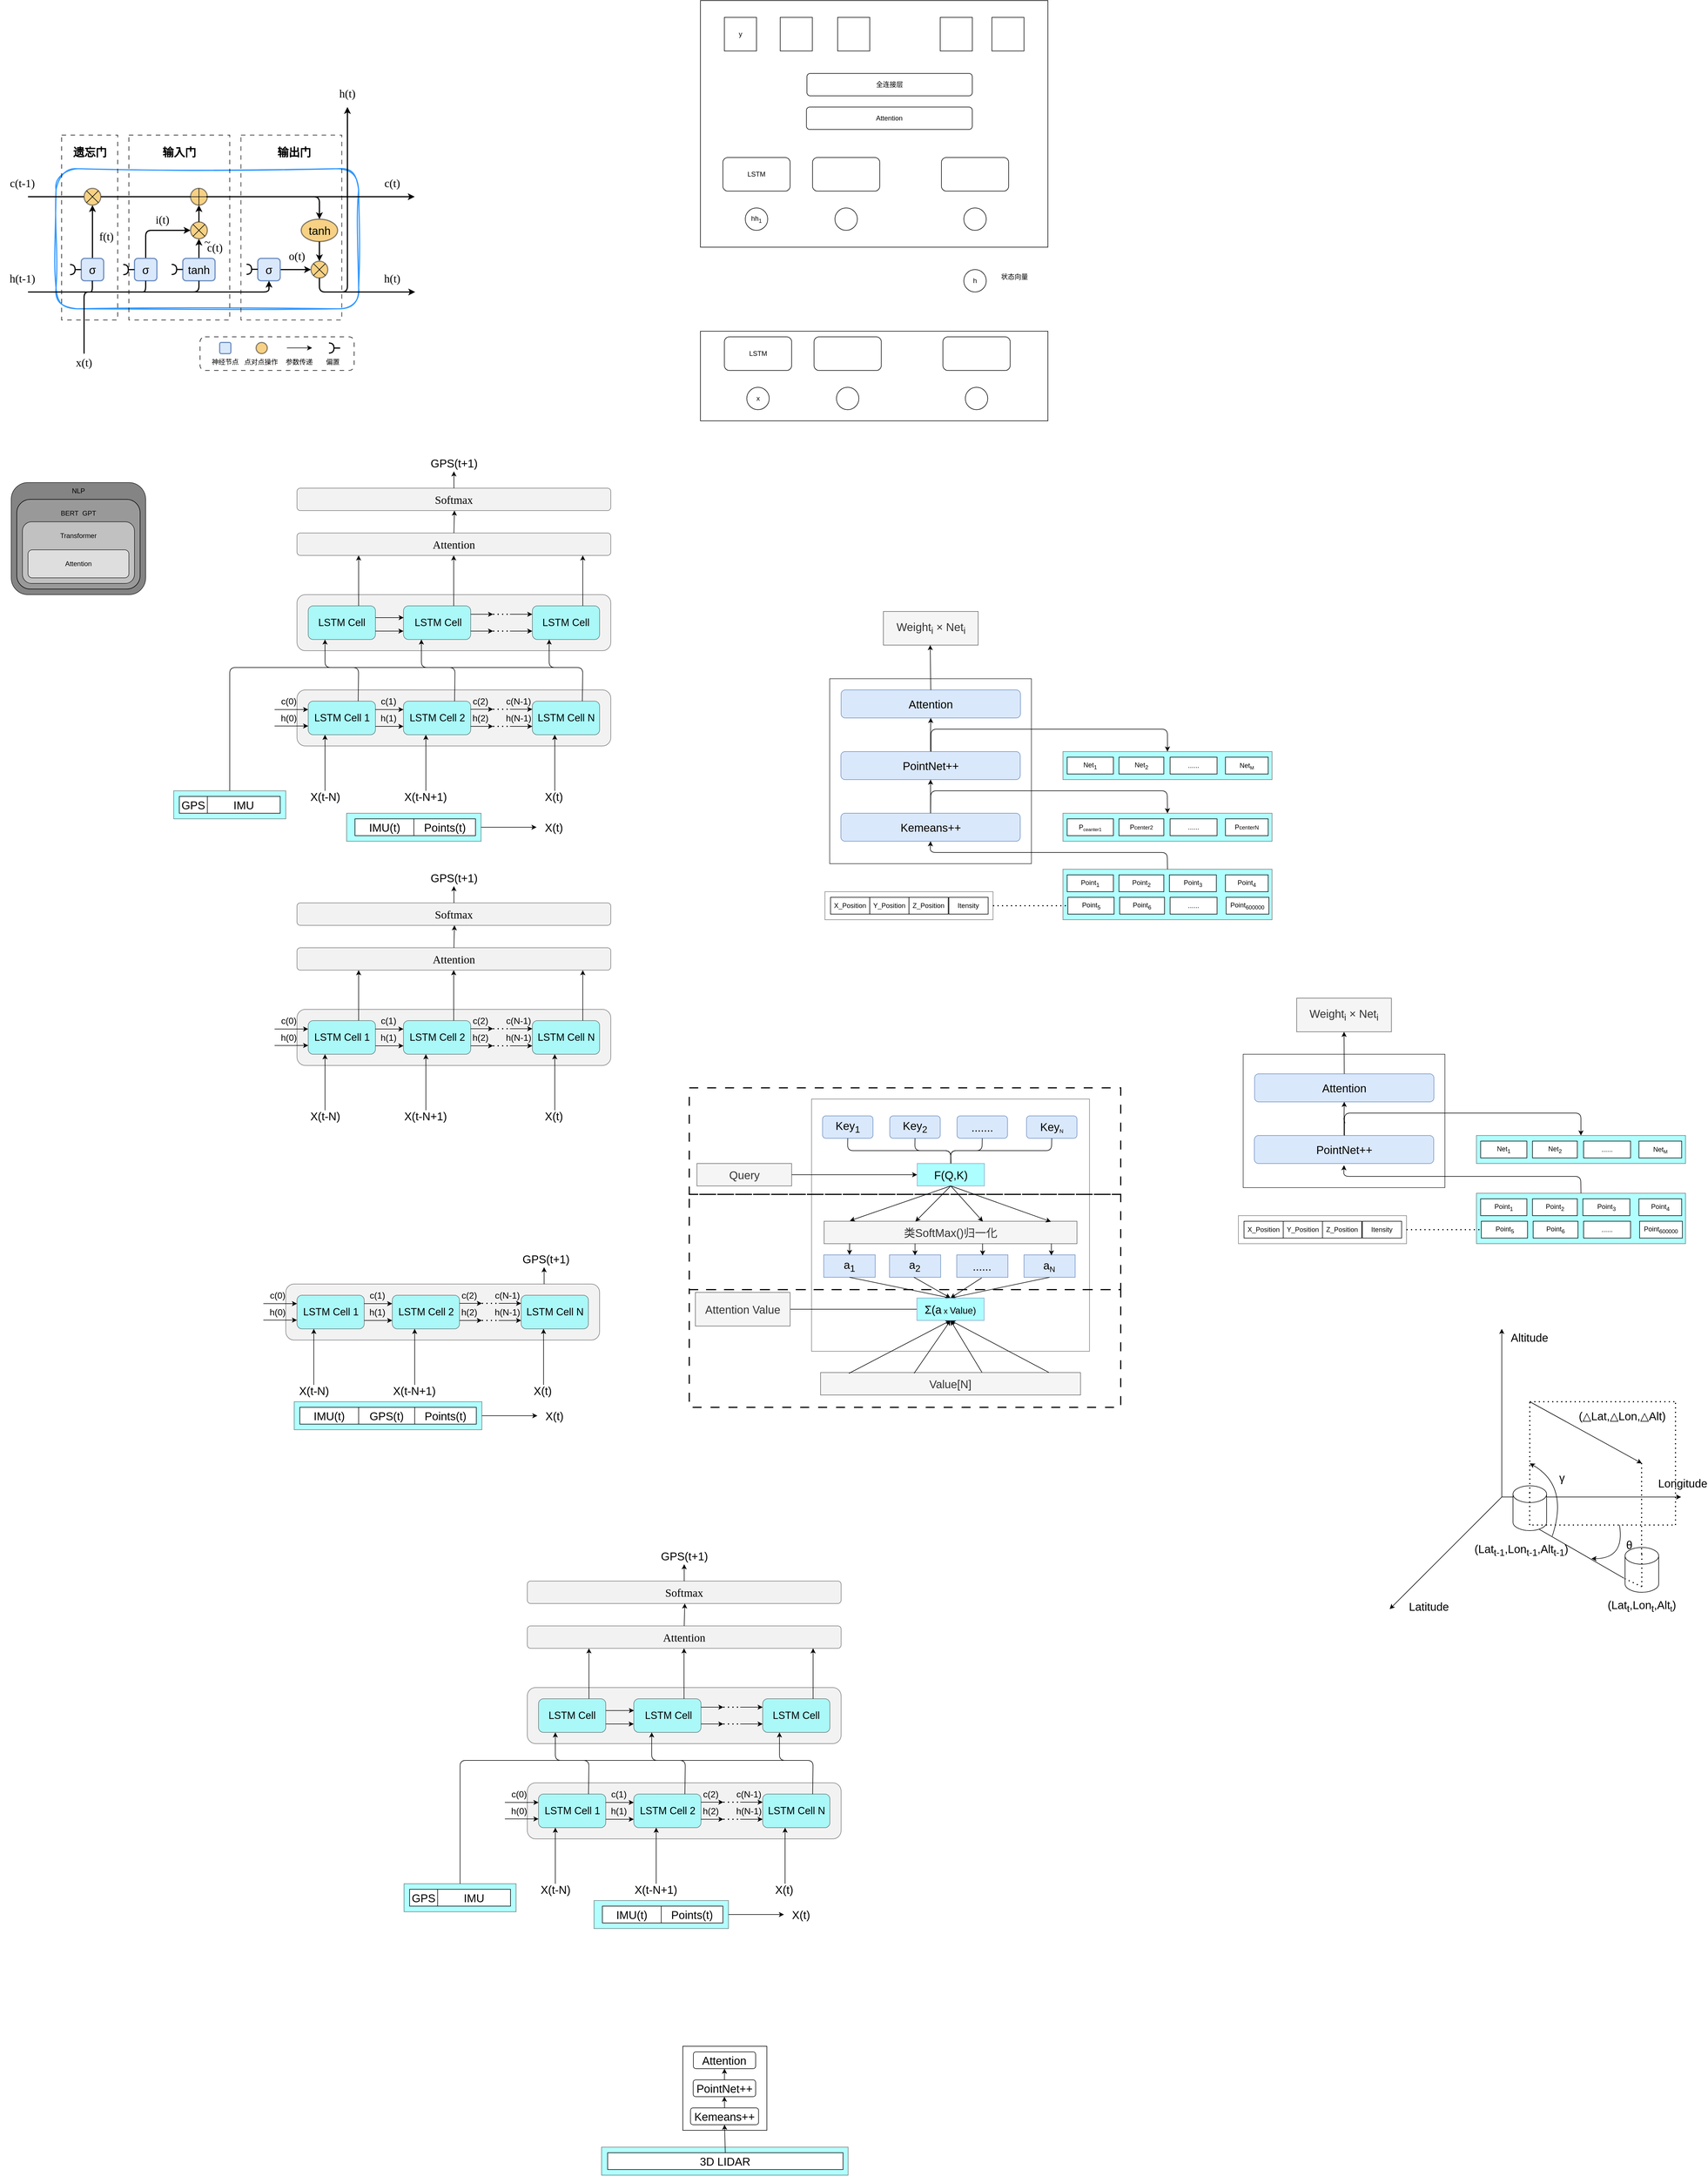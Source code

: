 <mxfile version="26.1.2">
  <diagram name="第 1 页" id="X4bhso8mjWjQhcnnOzam">
    <mxGraphModel dx="1837" dy="2395" grid="1" gridSize="10" guides="1" tooltips="1" connect="1" arrows="1" fold="1" page="1" pageScale="1" pageWidth="827" pageHeight="1169" math="0" shadow="0">
      <root>
        <mxCell id="0" />
        <mxCell id="1" parent="0" />
        <mxCell id="pVM85VVzEngOV5LKcyKx-72" value="" style="rounded=0;whiteSpace=wrap;html=1;fillColor=#66FFFF;opacity=50;" parent="1" vertex="1">
          <mxGeometry x="1073.5" y="3720" width="440" height="50" as="geometry" />
        </mxCell>
        <mxCell id="7pnD-s4xEfT34ncrThPy-457" value="" style="rounded=0;whiteSpace=wrap;html=1;gradientColor=none;fillColor=none;" parent="1" vertex="1">
          <mxGeometry x="1250" y="-110" width="620" height="440" as="geometry" />
        </mxCell>
        <mxCell id="7pnD-s4xEfT34ncrThPy-440" value="" style="rounded=0;whiteSpace=wrap;html=1;dashed=1;dashPattern=8 8;strokeWidth=2;fillColor=none;" parent="1" vertex="1">
          <mxGeometry x="1230" y="2020" width="770" height="170" as="geometry" />
        </mxCell>
        <mxCell id="7pnD-s4xEfT34ncrThPy-456" value="\" style="rounded=0;whiteSpace=wrap;html=1;fillColor=none;opacity=80;" parent="1" vertex="1">
          <mxGeometry x="1480.62" y="1100" width="360" height="330" as="geometry" />
        </mxCell>
        <mxCell id="7pnD-s4xEfT34ncrThPy-376" value="" style="rounded=0;whiteSpace=wrap;html=1;fillColor=none;opacity=50;" parent="1" vertex="1">
          <mxGeometry x="1448.25" y="1850" width="496" height="450" as="geometry" />
        </mxCell>
        <mxCell id="7pnD-s4xEfT34ncrThPy-441" value="" style="rounded=0;whiteSpace=wrap;html=1;dashed=1;dashPattern=8 8;strokeWidth=2;fillColor=none;" parent="1" vertex="1">
          <mxGeometry x="1230" y="2190" width="770" height="210" as="geometry" />
        </mxCell>
        <mxCell id="7pnD-s4xEfT34ncrThPy-438" value="" style="rounded=0;whiteSpace=wrap;html=1;dashed=1;dashPattern=8 8;strokeWidth=2;fillColor=none;fontStyle=1" parent="1" vertex="1">
          <mxGeometry x="1230.0" y="1830" width="770" height="190" as="geometry" />
        </mxCell>
        <mxCell id="0uVwrEN7Zl0lme6d3kHN-1" value="" style="rounded=1;whiteSpace=wrap;html=1;sketch=1;curveFitting=1;jiggle=2;strokeColor=#3399FF;strokeWidth=2;gradientColor=none;fillColor=none;" parent="1" vertex="1">
          <mxGeometry x="100" y="190" width="540" height="250" as="geometry" />
        </mxCell>
        <mxCell id="7pnD-s4xEfT34ncrThPy-138" value="" style="rounded=0;whiteSpace=wrap;html=1;fillColor=none;dashed=1;dashPattern=8 8;" parent="1" vertex="1">
          <mxGeometry x="230" y="130" width="180" height="330" as="geometry" />
        </mxCell>
        <mxCell id="0uVwrEN7Zl0lme6d3kHN-9" value="" style="ellipse;whiteSpace=wrap;html=1;aspect=fixed;fillColor=#f0a30a;strokeColor=light-dark(#171716, #c17f1f);fontColor=#000000;opacity=50;strokeWidth=2;" parent="1" vertex="1">
          <mxGeometry x="340" y="225" width="30" height="30" as="geometry" />
        </mxCell>
        <mxCell id="7pnD-s4xEfT34ncrThPy-137" value="" style="rounded=0;whiteSpace=wrap;html=1;fillColor=none;dashed=1;dashPattern=8 8;" parent="1" vertex="1">
          <mxGeometry x="110" y="130" width="100" height="330" as="geometry" />
        </mxCell>
        <mxCell id="7pnD-s4xEfT34ncrThPy-139" value="" style="rounded=0;whiteSpace=wrap;html=1;fillColor=none;dashed=1;dashPattern=8 8;strokeColor=light-dark(#151413, #c17f1f);" parent="1" vertex="1">
          <mxGeometry x="430" y="130" width="180" height="330" as="geometry" />
        </mxCell>
        <mxCell id="7pnD-s4xEfT34ncrThPy-92" style="edgeStyle=orthogonalEdgeStyle;rounded=0;orthogonalLoop=1;jettySize=auto;html=1;exitX=0.5;exitY=0;exitDx=0;exitDy=0;entryX=0.5;entryY=1;entryDx=0;entryDy=0;strokeWidth=2;" parent="1" source="0uVwrEN7Zl0lme6d3kHN-2" target="0uVwrEN7Zl0lme6d3kHN-8" edge="1">
          <mxGeometry relative="1" as="geometry" />
        </mxCell>
        <mxCell id="0uVwrEN7Zl0lme6d3kHN-2" value="&lt;font style=&quot;font-size: 20px;&quot;&gt;σ&lt;/font&gt;" style="rounded=1;whiteSpace=wrap;html=1;fillColor=#dae8fc;strokeColor=#6c8ebf;strokeWidth=2;" parent="1" vertex="1">
          <mxGeometry x="145" y="350" width="40" height="40" as="geometry" />
        </mxCell>
        <mxCell id="7pnD-s4xEfT34ncrThPy-89" style="edgeStyle=orthogonalEdgeStyle;rounded=1;orthogonalLoop=1;jettySize=auto;html=1;exitX=0.5;exitY=0;exitDx=0;exitDy=0;entryX=0;entryY=0.5;entryDx=0;entryDy=0;curved=0;strokeWidth=2;" parent="1" source="0uVwrEN7Zl0lme6d3kHN-3" target="0uVwrEN7Zl0lme6d3kHN-6" edge="1">
          <mxGeometry relative="1" as="geometry" />
        </mxCell>
        <mxCell id="0uVwrEN7Zl0lme6d3kHN-3" value="&lt;font style=&quot;font-size: 20px;&quot;&gt;σ&lt;/font&gt;" style="rounded=1;whiteSpace=wrap;html=1;fillColor=#dae8fc;strokeColor=#6c8ebf;strokeWidth=2;" parent="1" vertex="1">
          <mxGeometry x="240" y="350" width="40" height="40" as="geometry" />
        </mxCell>
        <mxCell id="7pnD-s4xEfT34ncrThPy-90" style="edgeStyle=orthogonalEdgeStyle;rounded=0;orthogonalLoop=1;jettySize=auto;html=1;exitX=0.5;exitY=0;exitDx=0;exitDy=0;entryX=0.5;entryY=1;entryDx=0;entryDy=0;strokeWidth=2;" parent="1" source="0uVwrEN7Zl0lme6d3kHN-4" target="0uVwrEN7Zl0lme6d3kHN-6" edge="1">
          <mxGeometry relative="1" as="geometry" />
        </mxCell>
        <mxCell id="0uVwrEN7Zl0lme6d3kHN-4" value="&lt;font style=&quot;font-size: 20px;&quot;&gt;tanh&lt;/font&gt;" style="rounded=1;whiteSpace=wrap;html=1;fillColor=#dae8fc;strokeColor=#6c8ebf;strokeWidth=2;" parent="1" vertex="1">
          <mxGeometry x="326.25" y="350" width="57.5" height="40" as="geometry" />
        </mxCell>
        <mxCell id="7pnD-s4xEfT34ncrThPy-94" style="edgeStyle=orthogonalEdgeStyle;rounded=0;orthogonalLoop=1;jettySize=auto;html=1;exitX=1;exitY=0.5;exitDx=0;exitDy=0;entryX=0;entryY=0.5;entryDx=0;entryDy=0;strokeWidth=2;" parent="1" source="0uVwrEN7Zl0lme6d3kHN-5" target="0uVwrEN7Zl0lme6d3kHN-11" edge="1">
          <mxGeometry relative="1" as="geometry" />
        </mxCell>
        <mxCell id="0uVwrEN7Zl0lme6d3kHN-5" value="&lt;font style=&quot;font-size: 20px;&quot;&gt;σ&lt;/font&gt;" style="rounded=1;whiteSpace=wrap;html=1;fillColor=#dae8fc;strokeColor=#6c8ebf;strokeWidth=2;" parent="1" vertex="1">
          <mxGeometry x="460" y="350" width="40" height="40" as="geometry" />
        </mxCell>
        <mxCell id="7pnD-s4xEfT34ncrThPy-93" style="edgeStyle=orthogonalEdgeStyle;rounded=0;orthogonalLoop=1;jettySize=auto;html=1;exitX=0.5;exitY=0;exitDx=0;exitDy=0;entryX=0.5;entryY=1;entryDx=0;entryDy=0;strokeWidth=2;" parent="1" source="0uVwrEN7Zl0lme6d3kHN-6" target="0uVwrEN7Zl0lme6d3kHN-9" edge="1">
          <mxGeometry relative="1" as="geometry" />
        </mxCell>
        <mxCell id="0uVwrEN7Zl0lme6d3kHN-6" value="" style="ellipse;whiteSpace=wrap;html=1;aspect=fixed;fillColor=#f0a30a;strokeColor=light-dark(#100f0f, #c17f1f);fontColor=#000000;opacity=50;strokeWidth=2;" parent="1" vertex="1">
          <mxGeometry x="340" y="285" width="30" height="30" as="geometry" />
        </mxCell>
        <mxCell id="7pnD-s4xEfT34ncrThPy-102" style="edgeStyle=orthogonalEdgeStyle;rounded=0;orthogonalLoop=1;jettySize=auto;html=1;exitX=0.5;exitY=1;exitDx=0;exitDy=0;entryX=0.5;entryY=0;entryDx=0;entryDy=0;strokeWidth=2;" parent="1" source="0uVwrEN7Zl0lme6d3kHN-10" target="0uVwrEN7Zl0lme6d3kHN-11" edge="1">
          <mxGeometry relative="1" as="geometry" />
        </mxCell>
        <mxCell id="0uVwrEN7Zl0lme6d3kHN-10" value="&lt;font style=&quot;font-size: 20px;&quot;&gt;tanh&lt;/font&gt;" style="ellipse;whiteSpace=wrap;html=1;fillColor=#f0a30a;strokeColor=light-dark(#0f0f0f, #c17f1f);fontColor=#000000;opacity=50;strokeWidth=2;" parent="1" vertex="1">
          <mxGeometry x="537.5" y="280" width="65" height="40" as="geometry" />
        </mxCell>
        <mxCell id="7pnD-s4xEfT34ncrThPy-95" style="edgeStyle=orthogonalEdgeStyle;rounded=1;orthogonalLoop=1;jettySize=auto;html=1;exitX=0.5;exitY=1;exitDx=0;exitDy=0;curved=0;strokeWidth=2;" parent="1" source="0uVwrEN7Zl0lme6d3kHN-11" edge="1">
          <mxGeometry relative="1" as="geometry">
            <mxPoint x="740.909" y="410" as="targetPoint" />
            <Array as="points">
              <mxPoint x="570" y="410" />
            </Array>
          </mxGeometry>
        </mxCell>
        <mxCell id="0uVwrEN7Zl0lme6d3kHN-11" value="" style="ellipse;whiteSpace=wrap;html=1;aspect=fixed;fillColor=#f0a30a;strokeColor=light-dark(#151413, #c17f1f);fontColor=#000000;opacity=50;strokeWidth=2;" parent="1" vertex="1">
          <mxGeometry x="555" y="355" width="30" height="30" as="geometry" />
        </mxCell>
        <mxCell id="0uVwrEN7Zl0lme6d3kHN-12" value="" style="endArrow=none;html=1;rounded=0;entryX=0;entryY=0.5;entryDx=0;entryDy=0;strokeWidth=2;" parent="1" target="0uVwrEN7Zl0lme6d3kHN-8" edge="1">
          <mxGeometry width="50" height="50" relative="1" as="geometry">
            <mxPoint x="50" y="240" as="sourcePoint" />
            <mxPoint x="145" y="239.14" as="targetPoint" />
          </mxGeometry>
        </mxCell>
        <mxCell id="0uVwrEN7Zl0lme6d3kHN-13" value="" style="endArrow=none;html=1;rounded=0;exitX=1;exitY=0.5;exitDx=0;exitDy=0;entryX=0;entryY=0.5;entryDx=0;entryDy=0;strokeWidth=2;" parent="1" source="0uVwrEN7Zl0lme6d3kHN-8" target="0uVwrEN7Zl0lme6d3kHN-9" edge="1">
          <mxGeometry width="50" height="50" relative="1" as="geometry">
            <mxPoint x="185" y="239.14" as="sourcePoint" />
            <mxPoint x="335.0" y="239.14" as="targetPoint" />
          </mxGeometry>
        </mxCell>
        <mxCell id="0uVwrEN7Zl0lme6d3kHN-18" value="" style="endArrow=none;html=1;rounded=1;entryX=0.5;entryY=1;entryDx=0;entryDy=0;curved=0;strokeWidth=2;" parent="1" edge="1">
          <mxGeometry width="50" height="50" relative="1" as="geometry">
            <mxPoint x="150" y="520" as="sourcePoint" />
            <mxPoint x="164.74" y="390" as="targetPoint" />
            <Array as="points">
              <mxPoint x="150" y="410" />
              <mxPoint x="165" y="410" />
            </Array>
          </mxGeometry>
        </mxCell>
        <mxCell id="0uVwrEN7Zl0lme6d3kHN-19" value="" style="endArrow=none;html=1;rounded=1;entryX=0.5;entryY=1;entryDx=0;entryDy=0;curved=0;strokeWidth=2;" parent="1" target="0uVwrEN7Zl0lme6d3kHN-3" edge="1">
          <mxGeometry width="50" height="50" relative="1" as="geometry">
            <mxPoint x="190" y="410" as="sourcePoint" />
            <mxPoint x="280" y="390" as="targetPoint" />
            <Array as="points">
              <mxPoint x="240" y="410" />
              <mxPoint x="260" y="410" />
            </Array>
          </mxGeometry>
        </mxCell>
        <mxCell id="_0N-Sy6J2zML003YdObA-2" value="" style="rounded=1;whiteSpace=wrap;html=1;fillColor=#666666;opacity=80;" parent="1" vertex="1">
          <mxGeometry x="20" y="750" width="240" height="200" as="geometry" />
        </mxCell>
        <mxCell id="_0N-Sy6J2zML003YdObA-3" value="" style="rounded=1;whiteSpace=wrap;html=1;fillColor=#999999;" parent="1" vertex="1">
          <mxGeometry x="30" y="780" width="220" height="160" as="geometry" />
        </mxCell>
        <mxCell id="_0N-Sy6J2zML003YdObA-4" value="" style="rounded=1;whiteSpace=wrap;html=1;fillColor=#CCCCCC;opacity=80;" parent="1" vertex="1">
          <mxGeometry x="40" y="820" width="200" height="110" as="geometry" />
        </mxCell>
        <mxCell id="_0N-Sy6J2zML003YdObA-5" value="" style="rounded=1;whiteSpace=wrap;html=1;fillColor=#E6E6E6;opacity=80;" parent="1" vertex="1">
          <mxGeometry x="50" y="870" width="180" height="50" as="geometry" />
        </mxCell>
        <mxCell id="_0N-Sy6J2zML003YdObA-6" value="NLP" style="text;html=1;align=center;verticalAlign=middle;whiteSpace=wrap;rounded=0;" parent="1" vertex="1">
          <mxGeometry x="110" y="750" width="60" height="30" as="geometry" />
        </mxCell>
        <mxCell id="_0N-Sy6J2zML003YdObA-7" value="BERT&amp;nbsp; GPT" style="text;html=1;align=center;verticalAlign=middle;whiteSpace=wrap;rounded=0;" parent="1" vertex="1">
          <mxGeometry x="100" y="790" width="80" height="30" as="geometry" />
        </mxCell>
        <mxCell id="_0N-Sy6J2zML003YdObA-8" value="Transformer" style="text;html=1;align=center;verticalAlign=middle;whiteSpace=wrap;rounded=0;" parent="1" vertex="1">
          <mxGeometry x="110" y="830" width="60" height="30" as="geometry" />
        </mxCell>
        <mxCell id="_0N-Sy6J2zML003YdObA-9" value="Attention" style="text;html=1;align=center;verticalAlign=middle;whiteSpace=wrap;rounded=0;" parent="1" vertex="1">
          <mxGeometry x="110" y="880" width="60" height="30" as="geometry" />
        </mxCell>
        <mxCell id="7pnD-s4xEfT34ncrThPy-17" value="" style="rounded=1;whiteSpace=wrap;html=1;" parent="1" vertex="1">
          <mxGeometry x="1680" y="170" width="120" height="60" as="geometry" />
        </mxCell>
        <mxCell id="7pnD-s4xEfT34ncrThPy-18" value="" style="rounded=1;whiteSpace=wrap;html=1;" parent="1" vertex="1">
          <mxGeometry x="1450" y="170" width="120" height="60" as="geometry" />
        </mxCell>
        <mxCell id="7pnD-s4xEfT34ncrThPy-19" value="LSTM" style="rounded=1;whiteSpace=wrap;html=1;" parent="1" vertex="1">
          <mxGeometry x="1290" y="170" width="120" height="60" as="geometry" />
        </mxCell>
        <mxCell id="7pnD-s4xEfT34ncrThPy-20" value="Attention" style="rounded=1;whiteSpace=wrap;html=1;" parent="1" vertex="1">
          <mxGeometry x="1439.12" y="80" width="296" height="40" as="geometry" />
        </mxCell>
        <mxCell id="7pnD-s4xEfT34ncrThPy-21" value="&lt;font face=&quot;Verdana&quot; style=&quot;font-size: 20px;&quot;&gt;Attention&lt;/font&gt;" style="rounded=1;whiteSpace=wrap;html=1;fillColor=#E6E6E6;opacity=50;" parent="1" vertex="1">
          <mxGeometry x="530" y="840" width="560" height="40" as="geometry" />
        </mxCell>
        <mxCell id="7pnD-s4xEfT34ncrThPy-30" value="全连接层" style="rounded=1;whiteSpace=wrap;html=1;" parent="1" vertex="1">
          <mxGeometry x="1440" y="20" width="295.12" height="40" as="geometry" />
        </mxCell>
        <mxCell id="7pnD-s4xEfT34ncrThPy-31" value="hh&lt;sub&gt;1&lt;/sub&gt;" style="ellipse;whiteSpace=wrap;html=1;aspect=fixed;" parent="1" vertex="1">
          <mxGeometry x="1330" y="260" width="40" height="40" as="geometry" />
        </mxCell>
        <mxCell id="7pnD-s4xEfT34ncrThPy-33" value="" style="ellipse;whiteSpace=wrap;html=1;aspect=fixed;" parent="1" vertex="1">
          <mxGeometry x="1490" y="260" width="40" height="40" as="geometry" />
        </mxCell>
        <mxCell id="7pnD-s4xEfT34ncrThPy-34" value="" style="ellipse;whiteSpace=wrap;html=1;aspect=fixed;" parent="1" vertex="1">
          <mxGeometry x="1720" y="260" width="40" height="40" as="geometry" />
        </mxCell>
        <mxCell id="7pnD-s4xEfT34ncrThPy-41" value="&lt;font style=&quot;font-size: 20px;&quot;&gt;Attention&lt;/font&gt;" style="rounded=1;whiteSpace=wrap;html=1;fillColor=#dae8fc;strokeColor=#6c8ebf;" parent="1" vertex="1">
          <mxGeometry x="1501" y="1120" width="320" height="50" as="geometry" />
        </mxCell>
        <mxCell id="ev7VsVAhJeGhQ74X6_n3-3" style="edgeStyle=orthogonalEdgeStyle;rounded=0;orthogonalLoop=1;jettySize=auto;html=1;exitX=0.5;exitY=0;exitDx=0;exitDy=0;entryX=0.5;entryY=1;entryDx=0;entryDy=0;" parent="1" source="7pnD-s4xEfT34ncrThPy-42" target="7pnD-s4xEfT34ncrThPy-41" edge="1">
          <mxGeometry relative="1" as="geometry" />
        </mxCell>
        <mxCell id="7pnD-s4xEfT34ncrThPy-42" value="&lt;font style=&quot;font-size: 20px;&quot;&gt;PointNet++&lt;/font&gt;" style="rounded=1;whiteSpace=wrap;html=1;fillColor=#dae8fc;strokeColor=#6c8ebf;" parent="1" vertex="1">
          <mxGeometry x="1500.62" y="1230" width="320" height="50" as="geometry" />
        </mxCell>
        <mxCell id="ev7VsVAhJeGhQ74X6_n3-2" style="edgeStyle=orthogonalEdgeStyle;rounded=0;orthogonalLoop=1;jettySize=auto;html=1;exitX=0.5;exitY=0;exitDx=0;exitDy=0;entryX=0.5;entryY=1;entryDx=0;entryDy=0;" parent="1" source="7pnD-s4xEfT34ncrThPy-43" target="7pnD-s4xEfT34ncrThPy-42" edge="1">
          <mxGeometry relative="1" as="geometry" />
        </mxCell>
        <mxCell id="7pnD-s4xEfT34ncrThPy-43" value="&lt;font style=&quot;font-size: 20px;&quot;&gt;Kemeans++&lt;/font&gt;" style="rounded=1;whiteSpace=wrap;html=1;fillColor=#dae8fc;strokeColor=#6c8ebf;" parent="1" vertex="1">
          <mxGeometry x="1500.62" y="1340" width="320" height="50" as="geometry" />
        </mxCell>
        <mxCell id="7pnD-s4xEfT34ncrThPy-83" value="" style="endArrow=none;html=1;rounded=0;exitX=0.5;exitY=1;exitDx=0;exitDy=0;entryX=0.5;entryY=0;entryDx=0;entryDy=0;" parent="1" source="0uVwrEN7Zl0lme6d3kHN-9" target="0uVwrEN7Zl0lme6d3kHN-9" edge="1">
          <mxGeometry width="50" height="50" relative="1" as="geometry">
            <mxPoint x="340" y="180" as="sourcePoint" />
            <mxPoint x="390" y="130" as="targetPoint" />
          </mxGeometry>
        </mxCell>
        <mxCell id="0uVwrEN7Zl0lme6d3kHN-8" value="" style="ellipse;whiteSpace=wrap;html=1;aspect=fixed;fillColor=#f0a30a;strokeColor=light-dark(#151414, #c17f1f);fontColor=#000000;opacity=50;strokeWidth=2;" parent="1" vertex="1">
          <mxGeometry x="150" y="225" width="30" height="30" as="geometry" />
        </mxCell>
        <mxCell id="7pnD-s4xEfT34ncrThPy-85" value="" style="endArrow=none;html=1;rounded=0;exitX=0;exitY=1;exitDx=0;exitDy=0;entryX=1;entryY=0;entryDx=0;entryDy=0;" parent="1" source="0uVwrEN7Zl0lme6d3kHN-6" target="0uVwrEN7Zl0lme6d3kHN-6" edge="1">
          <mxGeometry width="50" height="50" relative="1" as="geometry">
            <mxPoint x="270" y="330" as="sourcePoint" />
            <mxPoint x="320" y="280" as="targetPoint" />
          </mxGeometry>
        </mxCell>
        <mxCell id="7pnD-s4xEfT34ncrThPy-86" value="" style="endArrow=none;html=1;rounded=0;exitX=0;exitY=0;exitDx=0;exitDy=0;entryX=1;entryY=1;entryDx=0;entryDy=0;" parent="1" source="0uVwrEN7Zl0lme6d3kHN-6" target="0uVwrEN7Zl0lme6d3kHN-6" edge="1">
          <mxGeometry width="50" height="50" relative="1" as="geometry">
            <mxPoint x="300" y="200" as="sourcePoint" />
            <mxPoint x="350" y="150" as="targetPoint" />
          </mxGeometry>
        </mxCell>
        <mxCell id="7pnD-s4xEfT34ncrThPy-98" value="" style="endArrow=classic;html=1;rounded=1;curved=0;strokeWidth=2;" parent="1" edge="1">
          <mxGeometry width="50" height="50" relative="1" as="geometry">
            <mxPoint x="550" y="240" as="sourcePoint" />
            <mxPoint x="570" y="280" as="targetPoint" />
            <Array as="points">
              <mxPoint x="570" y="240" />
            </Array>
          </mxGeometry>
        </mxCell>
        <mxCell id="7pnD-s4xEfT34ncrThPy-100" value="" style="endArrow=none;html=1;rounded=0;exitX=0;exitY=1;exitDx=0;exitDy=0;entryX=1;entryY=0;entryDx=0;entryDy=0;" parent="1" source="0uVwrEN7Zl0lme6d3kHN-8" target="0uVwrEN7Zl0lme6d3kHN-8" edge="1">
          <mxGeometry width="50" height="50" relative="1" as="geometry">
            <mxPoint x="150" y="260" as="sourcePoint" />
            <mxPoint x="180" y="230" as="targetPoint" />
          </mxGeometry>
        </mxCell>
        <mxCell id="7pnD-s4xEfT34ncrThPy-101" value="" style="endArrow=none;html=1;rounded=0;exitX=0;exitY=0;exitDx=0;exitDy=0;entryX=1;entryY=1;entryDx=0;entryDy=0;" parent="1" source="0uVwrEN7Zl0lme6d3kHN-8" target="0uVwrEN7Zl0lme6d3kHN-8" edge="1">
          <mxGeometry width="50" height="50" relative="1" as="geometry">
            <mxPoint x="170" y="220" as="sourcePoint" />
            <mxPoint x="220" y="170" as="targetPoint" />
          </mxGeometry>
        </mxCell>
        <mxCell id="7pnD-s4xEfT34ncrThPy-104" value="" style="endArrow=none;html=1;rounded=0;exitX=0;exitY=1;exitDx=0;exitDy=0;entryX=1;entryY=0;entryDx=0;entryDy=0;" parent="1" source="0uVwrEN7Zl0lme6d3kHN-11" target="0uVwrEN7Zl0lme6d3kHN-11" edge="1">
          <mxGeometry width="50" height="50" relative="1" as="geometry">
            <mxPoint x="540" y="520" as="sourcePoint" />
            <mxPoint x="590" y="470" as="targetPoint" />
          </mxGeometry>
        </mxCell>
        <mxCell id="7pnD-s4xEfT34ncrThPy-105" value="" style="endArrow=none;html=1;rounded=0;entryX=0;entryY=0;entryDx=0;entryDy=0;exitX=1;exitY=1;exitDx=0;exitDy=0;" parent="1" source="0uVwrEN7Zl0lme6d3kHN-11" target="0uVwrEN7Zl0lme6d3kHN-11" edge="1">
          <mxGeometry width="50" height="50" relative="1" as="geometry">
            <mxPoint x="520" y="510" as="sourcePoint" />
            <mxPoint x="570" y="460" as="targetPoint" />
          </mxGeometry>
        </mxCell>
        <mxCell id="7pnD-s4xEfT34ncrThPy-106" value="" style="endArrow=classic;html=1;rounded=0;exitX=0.936;exitY=0.5;exitDx=0;exitDy=0;exitPerimeter=0;strokeWidth=2;" parent="1" source="0uVwrEN7Zl0lme6d3kHN-9" edge="1">
          <mxGeometry width="50" height="50" relative="1" as="geometry">
            <mxPoint x="375" y="239.84" as="sourcePoint" />
            <mxPoint x="740" y="240" as="targetPoint" />
          </mxGeometry>
        </mxCell>
        <mxCell id="7pnD-s4xEfT34ncrThPy-108" value="" style="endArrow=classic;html=1;rounded=1;curved=0;strokeWidth=2;" parent="1" edge="1">
          <mxGeometry width="50" height="50" relative="1" as="geometry">
            <mxPoint x="580" y="410" as="sourcePoint" />
            <mxPoint x="620" y="80" as="targetPoint" />
            <Array as="points">
              <mxPoint x="620" y="410" />
            </Array>
          </mxGeometry>
        </mxCell>
        <mxCell id="7pnD-s4xEfT34ncrThPy-109" value="&lt;font style=&quot;font-size: 20px;&quot; face=&quot;Verdana&quot;&gt;c(t-1)&lt;/font&gt;" style="text;html=1;align=center;verticalAlign=middle;whiteSpace=wrap;rounded=0;" parent="1" vertex="1">
          <mxGeometry x="10" y="200" width="60" height="30" as="geometry" />
        </mxCell>
        <mxCell id="7pnD-s4xEfT34ncrThPy-110" value="&lt;font style=&quot;font-size: 20px;&quot; face=&quot;Verdana&quot;&gt;h(t-1)&lt;/font&gt;" style="text;html=1;align=center;verticalAlign=middle;whiteSpace=wrap;rounded=0;" parent="1" vertex="1">
          <mxGeometry y="370" width="80" height="30" as="geometry" />
        </mxCell>
        <mxCell id="7pnD-s4xEfT34ncrThPy-111" value="&lt;font style=&quot;font-size: 20px;&quot; face=&quot;Verdana&quot;&gt;f(t)&lt;/font&gt;" style="text;html=1;align=center;verticalAlign=middle;whiteSpace=wrap;rounded=0;" parent="1" vertex="1">
          <mxGeometry x="170" y="295" width="40" height="30" as="geometry" />
        </mxCell>
        <mxCell id="7pnD-s4xEfT34ncrThPy-112" value="&lt;font style=&quot;font-size: 20px;&quot; face=&quot;Verdana&quot;&gt;i(t)&lt;/font&gt;" style="text;html=1;align=center;verticalAlign=middle;whiteSpace=wrap;rounded=0;" parent="1" vertex="1">
          <mxGeometry x="270" y="265" width="40" height="30" as="geometry" />
        </mxCell>
        <mxCell id="7pnD-s4xEfT34ncrThPy-113" value="&lt;font style=&quot;font-size: 20px;&quot; face=&quot;Verdana&quot;&gt;c(t)&lt;/font&gt;" style="text;html=1;align=center;verticalAlign=middle;whiteSpace=wrap;rounded=0;" parent="1" vertex="1">
          <mxGeometry x="357" y="315" width="53" height="30" as="geometry" />
        </mxCell>
        <mxCell id="7pnD-s4xEfT34ncrThPy-115" value="" style="endArrow=none;html=1;rounded=1;entryX=0.5;entryY=1;entryDx=0;entryDy=0;curved=0;strokeWidth=2;" parent="1" target="0uVwrEN7Zl0lme6d3kHN-4" edge="1">
          <mxGeometry width="50" height="50" relative="1" as="geometry">
            <mxPoint x="320" y="410" as="sourcePoint" />
            <mxPoint x="380" y="410" as="targetPoint" />
            <Array as="points">
              <mxPoint x="355" y="410" />
            </Array>
          </mxGeometry>
        </mxCell>
        <mxCell id="7pnD-s4xEfT34ncrThPy-116" value="" style="endArrow=classic;html=1;rounded=1;entryX=0.5;entryY=1;entryDx=0;entryDy=0;curved=0;strokeWidth=2;" parent="1" target="0uVwrEN7Zl0lme6d3kHN-5" edge="1">
          <mxGeometry width="50" height="50" relative="1" as="geometry">
            <mxPoint x="50" y="410" as="sourcePoint" />
            <mxPoint x="160" y="370" as="targetPoint" />
            <Array as="points">
              <mxPoint x="480" y="410" />
            </Array>
          </mxGeometry>
        </mxCell>
        <mxCell id="7pnD-s4xEfT34ncrThPy-117" value="&lt;font face=&quot;Verdana&quot; style=&quot;font-size: 20px;&quot;&gt;~&lt;/font&gt;" style="text;html=1;align=center;verticalAlign=middle;whiteSpace=wrap;rounded=0;" parent="1" vertex="1">
          <mxGeometry x="350" y="315" width="40" height="10" as="geometry" />
        </mxCell>
        <mxCell id="7pnD-s4xEfT34ncrThPy-122" value="" style="ellipse;whiteSpace=wrap;html=1;align=center;aspect=fixed;fillColor=none;strokeColor=none;resizable=0;perimeter=centerPerimeter;rotatable=0;allowArrows=0;points=[];outlineConnect=1;" parent="1" vertex="1">
          <mxGeometry x="120" y="360" width="10" height="10" as="geometry" />
        </mxCell>
        <mxCell id="7pnD-s4xEfT34ncrThPy-125" value="" style="rounded=0;orthogonalLoop=1;jettySize=auto;html=1;endArrow=halfCircle;endFill=0;endSize=6;strokeWidth=2;sketch=0;fontSize=12;curved=1;" parent="1" edge="1">
          <mxGeometry relative="1" as="geometry">
            <mxPoint x="145" y="370" as="sourcePoint" />
            <mxPoint x="125" y="370" as="targetPoint" />
          </mxGeometry>
        </mxCell>
        <mxCell id="7pnD-s4xEfT34ncrThPy-126" value="" style="rounded=0;orthogonalLoop=1;jettySize=auto;html=1;endArrow=halfCircle;endFill=0;endSize=6;strokeWidth=2;sketch=0;fontSize=12;curved=1;" parent="1" edge="1">
          <mxGeometry relative="1" as="geometry">
            <mxPoint x="240" y="370" as="sourcePoint" />
            <mxPoint x="220" y="370" as="targetPoint" />
          </mxGeometry>
        </mxCell>
        <mxCell id="7pnD-s4xEfT34ncrThPy-128" value="" style="rounded=0;orthogonalLoop=1;jettySize=auto;html=1;endArrow=halfCircle;endFill=0;endSize=6;strokeWidth=2;sketch=0;fontSize=12;curved=1;" parent="1" edge="1">
          <mxGeometry relative="1" as="geometry">
            <mxPoint x="326.25" y="369.77" as="sourcePoint" />
            <mxPoint x="306.25" y="369.77" as="targetPoint" />
          </mxGeometry>
        </mxCell>
        <mxCell id="7pnD-s4xEfT34ncrThPy-129" value="" style="rounded=0;orthogonalLoop=1;jettySize=auto;html=1;endArrow=halfCircle;endFill=0;endSize=6;strokeWidth=2;sketch=0;fontSize=12;curved=1;" parent="1" edge="1">
          <mxGeometry relative="1" as="geometry">
            <mxPoint x="460" y="369.52" as="sourcePoint" />
            <mxPoint x="440" y="369.52" as="targetPoint" />
          </mxGeometry>
        </mxCell>
        <mxCell id="7pnD-s4xEfT34ncrThPy-130" value="" style="endArrow=none;html=1;rounded=0;exitX=0;exitY=0.5;exitDx=0;exitDy=0;entryX=1;entryY=0.5;entryDx=0;entryDy=0;" parent="1" source="0uVwrEN7Zl0lme6d3kHN-9" target="0uVwrEN7Zl0lme6d3kHN-9" edge="1">
          <mxGeometry width="50" height="50" relative="1" as="geometry">
            <mxPoint x="335.0" y="239.14" as="sourcePoint" />
            <mxPoint x="375.0" y="239.14" as="targetPoint" />
          </mxGeometry>
        </mxCell>
        <mxCell id="7pnD-s4xEfT34ncrThPy-131" value="" style="endArrow=none;html=1;rounded=0;exitX=0.5;exitY=1;exitDx=0;exitDy=0;entryX=0.5;entryY=0;entryDx=0;entryDy=0;" parent="1" source="0uVwrEN7Zl0lme6d3kHN-9" target="0uVwrEN7Zl0lme6d3kHN-9" edge="1">
          <mxGeometry width="50" height="50" relative="1" as="geometry">
            <mxPoint x="290" y="190" as="sourcePoint" />
            <mxPoint x="340" y="140" as="targetPoint" />
          </mxGeometry>
        </mxCell>
        <mxCell id="7pnD-s4xEfT34ncrThPy-133" value="&lt;font style=&quot;font-size: 20px;&quot; face=&quot;Verdana&quot;&gt;h(t)&lt;/font&gt;" style="text;html=1;align=center;verticalAlign=middle;whiteSpace=wrap;rounded=0;" parent="1" vertex="1">
          <mxGeometry x="590" y="40" width="60" height="30" as="geometry" />
        </mxCell>
        <mxCell id="7pnD-s4xEfT34ncrThPy-134" value="&lt;font style=&quot;font-size: 20px;&quot; face=&quot;Verdana&quot;&gt;c(t)&lt;/font&gt;" style="text;html=1;align=center;verticalAlign=middle;whiteSpace=wrap;rounded=0;" parent="1" vertex="1">
          <mxGeometry x="660" y="200" width="80" height="30" as="geometry" />
        </mxCell>
        <mxCell id="7pnD-s4xEfT34ncrThPy-135" value="&lt;font style=&quot;font-size: 20px;&quot; face=&quot;Verdana&quot;&gt;h(t)&lt;/font&gt;" style="text;html=1;align=center;verticalAlign=middle;whiteSpace=wrap;rounded=0;" parent="1" vertex="1">
          <mxGeometry x="660" y="370" width="80" height="30" as="geometry" />
        </mxCell>
        <mxCell id="7pnD-s4xEfT34ncrThPy-136" value="&lt;font style=&quot;font-size: 20px;&quot; face=&quot;Verdana&quot;&gt;o(t)&lt;/font&gt;" style="text;html=1;align=center;verticalAlign=middle;whiteSpace=wrap;rounded=0;" parent="1" vertex="1">
          <mxGeometry x="510" y="330" width="40" height="30" as="geometry" />
        </mxCell>
        <mxCell id="7pnD-s4xEfT34ncrThPy-142" value="&lt;span style=&quot;font-size: 20px;&quot;&gt;&lt;b&gt;输出门&lt;/b&gt;&lt;/span&gt;" style="text;html=1;align=center;verticalAlign=middle;whiteSpace=wrap;rounded=0;" parent="1" vertex="1">
          <mxGeometry x="465" y="145" width="120" height="30" as="geometry" />
        </mxCell>
        <mxCell id="7pnD-s4xEfT34ncrThPy-143" value="&lt;span style=&quot;font-size: 20px;&quot;&gt;&lt;b&gt;输入门&lt;/b&gt;&lt;/span&gt;" style="text;html=1;align=center;verticalAlign=middle;whiteSpace=wrap;rounded=0;" parent="1" vertex="1">
          <mxGeometry x="260" y="145" width="120" height="30" as="geometry" />
        </mxCell>
        <mxCell id="7pnD-s4xEfT34ncrThPy-144" value="&lt;span style=&quot;font-size: 20px;&quot;&gt;&lt;b&gt;遗忘门&lt;/b&gt;&lt;/span&gt;" style="text;html=1;align=center;verticalAlign=middle;whiteSpace=wrap;rounded=0;" parent="1" vertex="1">
          <mxGeometry x="112.5" y="145" width="95" height="30" as="geometry" />
        </mxCell>
        <mxCell id="7pnD-s4xEfT34ncrThPy-146" value="&lt;font style=&quot;font-size: 20px;&quot; face=&quot;Verdana&quot;&gt;x(t)&lt;/font&gt;" style="text;html=1;align=center;verticalAlign=middle;whiteSpace=wrap;rounded=0;" parent="1" vertex="1">
          <mxGeometry x="130" y="520" width="40" height="30" as="geometry" />
        </mxCell>
        <mxCell id="7pnD-s4xEfT34ncrThPy-147" value="" style="rounded=1;whiteSpace=wrap;html=1;fillColor=#E6E6E6;opacity=50;" parent="1" vertex="1">
          <mxGeometry x="510" y="2180" width="560" height="100" as="geometry" />
        </mxCell>
        <mxCell id="7pnD-s4xEfT34ncrThPy-148" value="" style="rounded=1;whiteSpace=wrap;html=1;fillColor=#66FFFF;opacity=50;" parent="1" vertex="1">
          <mxGeometry x="530" y="2200" width="120" height="60" as="geometry" />
        </mxCell>
        <mxCell id="7pnD-s4xEfT34ncrThPy-149" value="" style="rounded=1;whiteSpace=wrap;html=1;fillColor=#66FFFF;opacity=50;" parent="1" vertex="1">
          <mxGeometry x="700" y="2200" width="120" height="60" as="geometry" />
        </mxCell>
        <mxCell id="7pnD-s4xEfT34ncrThPy-150" value="" style="rounded=1;whiteSpace=wrap;html=1;fillColor=#66FFFF;opacity=50;" parent="1" vertex="1">
          <mxGeometry x="930" y="2200" width="120" height="60" as="geometry" />
        </mxCell>
        <mxCell id="7pnD-s4xEfT34ncrThPy-151" value="" style="endArrow=classic;html=1;rounded=0;entryX=0.25;entryY=1;entryDx=0;entryDy=0;" parent="1" target="7pnD-s4xEfT34ncrThPy-148" edge="1">
          <mxGeometry width="50" height="50" relative="1" as="geometry">
            <mxPoint x="560" y="2360" as="sourcePoint" />
            <mxPoint x="590" y="2310" as="targetPoint" />
          </mxGeometry>
        </mxCell>
        <mxCell id="7pnD-s4xEfT34ncrThPy-152" value="" style="endArrow=classic;html=1;rounded=0;entryX=0.003;entryY=0.35;entryDx=0;entryDy=0;entryPerimeter=0;" parent="1" edge="1">
          <mxGeometry width="50" height="50" relative="1" as="geometry">
            <mxPoint x="649.64" y="2215" as="sourcePoint" />
            <mxPoint x="700.0" y="2215.0" as="targetPoint" />
          </mxGeometry>
        </mxCell>
        <mxCell id="7pnD-s4xEfT34ncrThPy-153" value="" style="endArrow=classic;html=1;rounded=0;exitX=1;exitY=0.75;exitDx=0;exitDy=0;entryX=0;entryY=0.75;entryDx=0;entryDy=0;" parent="1" source="7pnD-s4xEfT34ncrThPy-148" target="7pnD-s4xEfT34ncrThPy-149" edge="1">
          <mxGeometry width="50" height="50" relative="1" as="geometry">
            <mxPoint x="650" y="2260" as="sourcePoint" />
            <mxPoint x="700" y="2210" as="targetPoint" />
          </mxGeometry>
        </mxCell>
        <mxCell id="7pnD-s4xEfT34ncrThPy-154" value="" style="endArrow=classic;html=1;rounded=0;exitX=1;exitY=0.75;exitDx=0;exitDy=0;" parent="1" source="7pnD-s4xEfT34ncrThPy-149" edge="1">
          <mxGeometry width="50" height="50" relative="1" as="geometry">
            <mxPoint x="840" y="2240" as="sourcePoint" />
            <mxPoint x="860" y="2245" as="targetPoint" />
          </mxGeometry>
        </mxCell>
        <mxCell id="7pnD-s4xEfT34ncrThPy-155" value="" style="endArrow=classic;html=1;rounded=0;exitX=1;exitY=0.25;exitDx=0;exitDy=0;entryX=0.625;entryY=0.35;entryDx=0;entryDy=0;entryPerimeter=0;" parent="1" edge="1">
          <mxGeometry width="50" height="50" relative="1" as="geometry">
            <mxPoint x="820" y="2214.52" as="sourcePoint" />
            <mxPoint x="860" y="2214.52" as="targetPoint" />
          </mxGeometry>
        </mxCell>
        <mxCell id="7pnD-s4xEfT34ncrThPy-156" value="" style="endArrow=classic;html=1;rounded=0;exitX=1;exitY=0.25;exitDx=0;exitDy=0;entryX=0;entryY=0.25;entryDx=0;entryDy=0;" parent="1" edge="1">
          <mxGeometry width="50" height="50" relative="1" as="geometry">
            <mxPoint x="890" y="2214.52" as="sourcePoint" />
            <mxPoint x="930" y="2214.52" as="targetPoint" />
          </mxGeometry>
        </mxCell>
        <mxCell id="7pnD-s4xEfT34ncrThPy-157" value="" style="endArrow=classic;html=1;rounded=0;exitX=1;exitY=0.75;exitDx=0;exitDy=0;entryX=0;entryY=0.75;entryDx=0;entryDy=0;" parent="1" target="7pnD-s4xEfT34ncrThPy-150" edge="1">
          <mxGeometry width="50" height="50" relative="1" as="geometry">
            <mxPoint x="890" y="2245" as="sourcePoint" />
            <mxPoint x="970" y="2229.74" as="targetPoint" />
          </mxGeometry>
        </mxCell>
        <mxCell id="7pnD-s4xEfT34ncrThPy-158" value="" style="endArrow=none;dashed=1;html=1;dashPattern=1 3;strokeWidth=2;rounded=0;exitX=0;exitY=0.25;exitDx=0;exitDy=0;entryX=1;entryY=0.25;entryDx=0;entryDy=0;" parent="1" edge="1">
          <mxGeometry width="50" height="50" relative="1" as="geometry">
            <mxPoint x="860" y="2214.52" as="sourcePoint" />
            <mxPoint x="890" y="2214.52" as="targetPoint" />
          </mxGeometry>
        </mxCell>
        <mxCell id="7pnD-s4xEfT34ncrThPy-159" value="" style="endArrow=none;dashed=1;html=1;dashPattern=1 3;strokeWidth=2;rounded=0;exitX=0;exitY=0.75;exitDx=0;exitDy=0;entryX=1;entryY=0.75;entryDx=0;entryDy=0;" parent="1" edge="1">
          <mxGeometry width="50" height="50" relative="1" as="geometry">
            <mxPoint x="860" y="2245" as="sourcePoint" />
            <mxPoint x="890" y="2245" as="targetPoint" />
          </mxGeometry>
        </mxCell>
        <mxCell id="7pnD-s4xEfT34ncrThPy-165" value="&lt;font style=&quot;font-size: 18px;&quot;&gt;LSTM Cell 1&lt;/font&gt;" style="text;html=1;align=center;verticalAlign=middle;whiteSpace=wrap;rounded=0;" parent="1" vertex="1">
          <mxGeometry x="537.5" y="2215" width="105" height="30" as="geometry" />
        </mxCell>
        <mxCell id="7pnD-s4xEfT34ncrThPy-166" value="&lt;font style=&quot;font-size: 18px;&quot;&gt;LSTM Cell 2&lt;/font&gt;" style="text;html=1;align=center;verticalAlign=middle;whiteSpace=wrap;rounded=0;" parent="1" vertex="1">
          <mxGeometry x="708.5" y="2215" width="103" height="30" as="geometry" />
        </mxCell>
        <mxCell id="7pnD-s4xEfT34ncrThPy-167" value="&lt;font style=&quot;font-size: 18px;&quot;&gt;LSTM Cell N&lt;/font&gt;" style="text;html=1;align=center;verticalAlign=middle;whiteSpace=wrap;rounded=0;" parent="1" vertex="1">
          <mxGeometry x="937.5" y="2215" width="105" height="30" as="geometry" />
        </mxCell>
        <mxCell id="7pnD-s4xEfT34ncrThPy-168" value="" style="rounded=1;whiteSpace=wrap;html=1;fillColor=#E6E6E6;opacity=50;" parent="1" vertex="1">
          <mxGeometry x="530" y="950" width="560" height="100" as="geometry" />
        </mxCell>
        <mxCell id="7pnD-s4xEfT34ncrThPy-169" value="" style="rounded=1;whiteSpace=wrap;html=1;fillColor=#66FFFF;opacity=50;" parent="1" vertex="1">
          <mxGeometry x="550" y="970" width="120" height="60" as="geometry" />
        </mxCell>
        <mxCell id="7pnD-s4xEfT34ncrThPy-170" value="" style="rounded=1;whiteSpace=wrap;html=1;fillColor=#66FFFF;opacity=50;" parent="1" vertex="1">
          <mxGeometry x="720" y="970" width="120" height="60" as="geometry" />
        </mxCell>
        <mxCell id="7pnD-s4xEfT34ncrThPy-171" value="" style="rounded=1;whiteSpace=wrap;html=1;fillColor=#66FFFF;opacity=50;" parent="1" vertex="1">
          <mxGeometry x="950" y="970" width="120" height="60" as="geometry" />
        </mxCell>
        <mxCell id="7pnD-s4xEfT34ncrThPy-172" value="" style="endArrow=classic;html=1;rounded=0;entryX=0.003;entryY=0.35;entryDx=0;entryDy=0;entryPerimeter=0;" parent="1" target="7pnD-s4xEfT34ncrThPy-170" edge="1">
          <mxGeometry width="50" height="50" relative="1" as="geometry">
            <mxPoint x="670" y="991" as="sourcePoint" />
            <mxPoint x="720" y="980" as="targetPoint" />
          </mxGeometry>
        </mxCell>
        <mxCell id="7pnD-s4xEfT34ncrThPy-173" value="" style="endArrow=classic;html=1;rounded=0;exitX=1;exitY=0.75;exitDx=0;exitDy=0;entryX=0;entryY=0.75;entryDx=0;entryDy=0;" parent="1" source="7pnD-s4xEfT34ncrThPy-169" target="7pnD-s4xEfT34ncrThPy-170" edge="1">
          <mxGeometry width="50" height="50" relative="1" as="geometry">
            <mxPoint x="670" y="1030" as="sourcePoint" />
            <mxPoint x="720" y="980" as="targetPoint" />
          </mxGeometry>
        </mxCell>
        <mxCell id="7pnD-s4xEfT34ncrThPy-174" value="" style="endArrow=classic;html=1;rounded=0;exitX=1;exitY=0.75;exitDx=0;exitDy=0;" parent="1" source="7pnD-s4xEfT34ncrThPy-170" edge="1">
          <mxGeometry width="50" height="50" relative="1" as="geometry">
            <mxPoint x="860" y="1010" as="sourcePoint" />
            <mxPoint x="880" y="1015" as="targetPoint" />
          </mxGeometry>
        </mxCell>
        <mxCell id="7pnD-s4xEfT34ncrThPy-175" value="" style="endArrow=classic;html=1;rounded=0;exitX=1;exitY=0.25;exitDx=0;exitDy=0;entryX=0.625;entryY=0.35;entryDx=0;entryDy=0;entryPerimeter=0;" parent="1" source="7pnD-s4xEfT34ncrThPy-170" target="7pnD-s4xEfT34ncrThPy-168" edge="1">
          <mxGeometry width="50" height="50" relative="1" as="geometry">
            <mxPoint x="870" y="1010" as="sourcePoint" />
            <mxPoint x="870" y="985" as="targetPoint" />
          </mxGeometry>
        </mxCell>
        <mxCell id="7pnD-s4xEfT34ncrThPy-176" value="" style="endArrow=classic;html=1;rounded=0;exitX=1;exitY=0.25;exitDx=0;exitDy=0;entryX=0;entryY=0.25;entryDx=0;entryDy=0;" parent="1" target="7pnD-s4xEfT34ncrThPy-171" edge="1">
          <mxGeometry width="50" height="50" relative="1" as="geometry">
            <mxPoint x="910" y="985" as="sourcePoint" />
            <mxPoint x="960" y="900" as="targetPoint" />
          </mxGeometry>
        </mxCell>
        <mxCell id="7pnD-s4xEfT34ncrThPy-177" value="" style="endArrow=classic;html=1;rounded=0;exitX=1;exitY=0.75;exitDx=0;exitDy=0;entryX=0;entryY=0.75;entryDx=0;entryDy=0;" parent="1" target="7pnD-s4xEfT34ncrThPy-171" edge="1">
          <mxGeometry width="50" height="50" relative="1" as="geometry">
            <mxPoint x="910" y="1015" as="sourcePoint" />
            <mxPoint x="990" y="999.74" as="targetPoint" />
          </mxGeometry>
        </mxCell>
        <mxCell id="7pnD-s4xEfT34ncrThPy-178" value="" style="endArrow=none;dashed=1;html=1;dashPattern=1 3;strokeWidth=2;rounded=0;exitX=0;exitY=0.25;exitDx=0;exitDy=0;entryX=1;entryY=0.25;entryDx=0;entryDy=0;" parent="1" edge="1">
          <mxGeometry width="50" height="50" relative="1" as="geometry">
            <mxPoint x="880" y="985" as="sourcePoint" />
            <mxPoint x="910" y="985" as="targetPoint" />
          </mxGeometry>
        </mxCell>
        <mxCell id="7pnD-s4xEfT34ncrThPy-179" value="" style="endArrow=none;dashed=1;html=1;dashPattern=1 3;strokeWidth=2;rounded=0;exitX=0;exitY=0.75;exitDx=0;exitDy=0;entryX=1;entryY=0.75;entryDx=0;entryDy=0;" parent="1" edge="1">
          <mxGeometry width="50" height="50" relative="1" as="geometry">
            <mxPoint x="880" y="1015" as="sourcePoint" />
            <mxPoint x="910" y="1015" as="targetPoint" />
          </mxGeometry>
        </mxCell>
        <mxCell id="7pnD-s4xEfT34ncrThPy-180" value="" style="endArrow=classic;html=1;rounded=0;exitX=0.75;exitY=0;exitDx=0;exitDy=0;" parent="1" source="7pnD-s4xEfT34ncrThPy-171" edge="1">
          <mxGeometry width="50" height="50" relative="1" as="geometry">
            <mxPoint x="1010" y="930" as="sourcePoint" />
            <mxPoint x="1040" y="880" as="targetPoint" />
          </mxGeometry>
        </mxCell>
        <mxCell id="7pnD-s4xEfT34ncrThPy-181" value="&lt;font style=&quot;font-size: 18px;&quot;&gt;LSTM Cell&lt;/font&gt;" style="text;html=1;align=center;verticalAlign=middle;whiteSpace=wrap;rounded=0;" parent="1" vertex="1">
          <mxGeometry x="565" y="985" width="90" height="30" as="geometry" />
        </mxCell>
        <mxCell id="7pnD-s4xEfT34ncrThPy-182" value="&lt;font style=&quot;font-size: 18px;&quot;&gt;LSTM Cell&lt;/font&gt;" style="text;html=1;align=center;verticalAlign=middle;whiteSpace=wrap;rounded=0;" parent="1" vertex="1">
          <mxGeometry x="737" y="985" width="90" height="30" as="geometry" />
        </mxCell>
        <mxCell id="7pnD-s4xEfT34ncrThPy-183" value="&lt;font style=&quot;font-size: 18px;&quot;&gt;LSTM Cell&lt;/font&gt;" style="text;html=1;align=center;verticalAlign=middle;whiteSpace=wrap;rounded=0;" parent="1" vertex="1">
          <mxGeometry x="965" y="985" width="90" height="30" as="geometry" />
        </mxCell>
        <mxCell id="7pnD-s4xEfT34ncrThPy-188" value="" style="endArrow=classic;html=1;rounded=0;exitX=0.75;exitY=0;exitDx=0;exitDy=0;" parent="1" edge="1">
          <mxGeometry width="50" height="50" relative="1" as="geometry">
            <mxPoint x="809.66" y="970" as="sourcePoint" />
            <mxPoint x="809.66" y="880" as="targetPoint" />
          </mxGeometry>
        </mxCell>
        <mxCell id="7pnD-s4xEfT34ncrThPy-189" value="" style="endArrow=classic;html=1;rounded=0;exitX=0.75;exitY=0;exitDx=0;exitDy=0;" parent="1" edge="1">
          <mxGeometry width="50" height="50" relative="1" as="geometry">
            <mxPoint x="640" y="970" as="sourcePoint" />
            <mxPoint x="640" y="880" as="targetPoint" />
          </mxGeometry>
        </mxCell>
        <mxCell id="7pnD-s4xEfT34ncrThPy-190" value="" style="endArrow=classic;html=1;rounded=0;entryX=0.25;entryY=1;entryDx=0;entryDy=0;" parent="1" edge="1">
          <mxGeometry width="50" height="50" relative="1" as="geometry">
            <mxPoint x="740" y="2360" as="sourcePoint" />
            <mxPoint x="740" y="2260" as="targetPoint" />
          </mxGeometry>
        </mxCell>
        <mxCell id="7pnD-s4xEfT34ncrThPy-191" value="" style="endArrow=classic;html=1;rounded=0;entryX=0.25;entryY=1;entryDx=0;entryDy=0;" parent="1" edge="1">
          <mxGeometry width="50" height="50" relative="1" as="geometry">
            <mxPoint x="970" y="2360" as="sourcePoint" />
            <mxPoint x="970" y="2260" as="targetPoint" />
          </mxGeometry>
        </mxCell>
        <mxCell id="7pnD-s4xEfT34ncrThPy-223" value="&lt;font face=&quot;Verdana&quot; style=&quot;font-size: 20px;&quot;&gt;Attention&lt;/font&gt;" style="rounded=1;whiteSpace=wrap;html=1;fillColor=#E6E6E6;opacity=50;" parent="1" vertex="1">
          <mxGeometry x="530" y="1580" width="560" height="40" as="geometry" />
        </mxCell>
        <mxCell id="7pnD-s4xEfT34ncrThPy-227" value="&lt;font face=&quot;Verdana&quot;&gt;&lt;span style=&quot;font-size: 20px;&quot;&gt;Softmax&lt;/span&gt;&lt;/font&gt;" style="rounded=1;whiteSpace=wrap;html=1;fillColor=#E6E6E6;opacity=50;" parent="1" vertex="1">
          <mxGeometry x="530" y="1500" width="560" height="40" as="geometry" />
        </mxCell>
        <mxCell id="7pnD-s4xEfT34ncrThPy-296" value="" style="endArrow=classic;html=1;rounded=0;exitX=0.418;exitY=-0.012;exitDx=0;exitDy=0;exitPerimeter=0;" parent="1" edge="1">
          <mxGeometry width="50" height="50" relative="1" as="geometry">
            <mxPoint x="810" y="1580" as="sourcePoint" />
            <mxPoint x="811" y="1540" as="targetPoint" />
          </mxGeometry>
        </mxCell>
        <mxCell id="7pnD-s4xEfT34ncrThPy-300" value="" style="rounded=0;whiteSpace=wrap;html=1;fillColor=#66FFFF;opacity=50;" parent="1" vertex="1">
          <mxGeometry x="310" y="1300" width="200" height="50" as="geometry" />
        </mxCell>
        <mxCell id="7pnD-s4xEfT34ncrThPy-301" value="&lt;font style=&quot;font-size: 20px;&quot;&gt;GPS&lt;/font&gt;" style="rounded=0;whiteSpace=wrap;html=1;" parent="1" vertex="1">
          <mxGeometry x="320" y="1310" width="50" height="30" as="geometry" />
        </mxCell>
        <mxCell id="7pnD-s4xEfT34ncrThPy-302" value="&lt;font style=&quot;font-size: 20px;&quot;&gt;IMU&lt;/font&gt;" style="rounded=0;whiteSpace=wrap;html=1;" parent="1" vertex="1">
          <mxGeometry x="370" y="1310" width="130" height="30" as="geometry" />
        </mxCell>
        <mxCell id="7pnD-s4xEfT34ncrThPy-306" value="" style="endArrow=none;html=1;rounded=1;curved=0;exitX=0.5;exitY=0;exitDx=0;exitDy=0;" parent="1" source="7pnD-s4xEfT34ncrThPy-300" edge="1">
          <mxGeometry width="50" height="50" relative="1" as="geometry">
            <mxPoint x="390" y="1120" as="sourcePoint" />
            <mxPoint x="1024.848" y="1080" as="targetPoint" />
            <Array as="points">
              <mxPoint x="410" y="1080" />
            </Array>
          </mxGeometry>
        </mxCell>
        <mxCell id="7pnD-s4xEfT34ncrThPy-311" value="&lt;font face=&quot;Verdana&quot;&gt;&lt;span style=&quot;font-size: 20px;&quot;&gt;Softmax&lt;/span&gt;&lt;/font&gt;" style="rounded=1;whiteSpace=wrap;html=1;fillColor=#E6E6E6;opacity=50;" parent="1" vertex="1">
          <mxGeometry x="530" y="760" width="560" height="40" as="geometry" />
        </mxCell>
        <mxCell id="7pnD-s4xEfT34ncrThPy-314" value="" style="endArrow=classic;html=1;rounded=0;exitX=0.418;exitY=-0.012;exitDx=0;exitDy=0;exitPerimeter=0;" parent="1" edge="1">
          <mxGeometry width="50" height="50" relative="1" as="geometry">
            <mxPoint x="810" y="840" as="sourcePoint" />
            <mxPoint x="811" y="800" as="targetPoint" />
          </mxGeometry>
        </mxCell>
        <mxCell id="7pnD-s4xEfT34ncrThPy-345" value="" style="rounded=0;whiteSpace=wrap;html=1;fillColor=#66FFFF;opacity=50;" parent="1" vertex="1">
          <mxGeometry x="1896.88" y="1440" width="373.12" height="90" as="geometry" />
        </mxCell>
        <mxCell id="7pnD-s4xEfT34ncrThPy-347" value="Point&lt;sub&gt;1&lt;/sub&gt;" style="rounded=0;whiteSpace=wrap;html=1;" parent="1" vertex="1">
          <mxGeometry x="1904.38" y="1450" width="82.5" height="30" as="geometry" />
        </mxCell>
        <mxCell id="7pnD-s4xEfT34ncrThPy-348" value="" style="rounded=0;whiteSpace=wrap;html=1;fillColor=#FFFFFF;opacity=50;" parent="1" vertex="1">
          <mxGeometry x="1472.12" y="1480" width="300" height="50" as="geometry" />
        </mxCell>
        <mxCell id="7pnD-s4xEfT34ncrThPy-349" value="X_Position" style="rounded=0;whiteSpace=wrap;html=1;" parent="1" vertex="1">
          <mxGeometry x="1482.12" y="1490" width="70" height="30" as="geometry" />
        </mxCell>
        <mxCell id="7pnD-s4xEfT34ncrThPy-351" value="" style="endArrow=classic;html=1;rounded=1;exitX=0.5;exitY=0;exitDx=0;exitDy=0;curved=0;entryX=0.5;entryY=1;entryDx=0;entryDy=0;" parent="1" source="7pnD-s4xEfT34ncrThPy-345" target="7pnD-s4xEfT34ncrThPy-43" edge="1">
          <mxGeometry width="50" height="50" relative="1" as="geometry">
            <mxPoint x="1850" y="1570" as="sourcePoint" />
            <mxPoint x="1900" y="1520" as="targetPoint" />
            <Array as="points">
              <mxPoint x="2083" y="1410" />
              <mxPoint x="1660" y="1410" />
            </Array>
          </mxGeometry>
        </mxCell>
        <mxCell id="7pnD-s4xEfT34ncrThPy-353" value="Point&lt;sub&gt;2&lt;/sub&gt;" style="rounded=0;whiteSpace=wrap;html=1;" parent="1" vertex="1">
          <mxGeometry x="1996.88" y="1450" width="80" height="30" as="geometry" />
        </mxCell>
        <mxCell id="7pnD-s4xEfT34ncrThPy-354" value="Point&lt;sub&gt;3&lt;/sub&gt;" style="rounded=0;whiteSpace=wrap;html=1;" parent="1" vertex="1">
          <mxGeometry x="2086.88" y="1450" width="83.75" height="30" as="geometry" />
        </mxCell>
        <mxCell id="7pnD-s4xEfT34ncrThPy-355" value="Point&lt;sub&gt;4&lt;/sub&gt;" style="rounded=0;whiteSpace=wrap;html=1;" parent="1" vertex="1">
          <mxGeometry x="2186.88" y="1450" width="76.25" height="30" as="geometry" />
        </mxCell>
        <mxCell id="7pnD-s4xEfT34ncrThPy-357" value="" style="endArrow=none;dashed=1;html=1;dashPattern=1 3;strokeWidth=2;rounded=0;entryX=0;entryY=0.5;entryDx=0;entryDy=0;exitX=1;exitY=0.5;exitDx=0;exitDy=0;" parent="1" source="7pnD-s4xEfT34ncrThPy-348" target="7pnD-s4xEfT34ncrThPy-450" edge="1">
          <mxGeometry width="50" height="50" relative="1" as="geometry">
            <mxPoint x="1811.25" y="1560" as="sourcePoint" />
            <mxPoint x="1988.12" y="1575" as="targetPoint" />
          </mxGeometry>
        </mxCell>
        <mxCell id="7pnD-s4xEfT34ncrThPy-358" value="Y_Position" style="rounded=0;whiteSpace=wrap;html=1;" parent="1" vertex="1">
          <mxGeometry x="1552.12" y="1490" width="70" height="30" as="geometry" />
        </mxCell>
        <mxCell id="7pnD-s4xEfT34ncrThPy-359" value="Z_Position" style="rounded=0;whiteSpace=wrap;html=1;" parent="1" vertex="1">
          <mxGeometry x="1622.12" y="1490" width="70" height="30" as="geometry" />
        </mxCell>
        <mxCell id="7pnD-s4xEfT34ncrThPy-361" value="&lt;font style=&quot;font-size: 20px;&quot;&gt;Key&lt;sub style=&quot;&quot;&gt;1&lt;/sub&gt;&lt;/font&gt;" style="rounded=1;whiteSpace=wrap;html=1;fillColor=#dae8fc;strokeColor=#6c8ebf;" parent="1" vertex="1">
          <mxGeometry x="1467.87" y="1880" width="90" height="40" as="geometry" />
        </mxCell>
        <mxCell id="7pnD-s4xEfT34ncrThPy-365" value="&lt;font style=&quot;font-size: 20px;&quot;&gt;Key&lt;sub style=&quot;&quot;&gt;2&lt;/sub&gt;&lt;/font&gt;" style="rounded=1;whiteSpace=wrap;html=1;fillColor=#dae8fc;strokeColor=#6c8ebf;" parent="1" vertex="1">
          <mxGeometry x="1587.87" y="1880" width="90" height="40" as="geometry" />
        </mxCell>
        <mxCell id="7pnD-s4xEfT34ncrThPy-367" value="&lt;font style=&quot;font-size: 20px;&quot;&gt;.......&lt;/font&gt;" style="rounded=1;whiteSpace=wrap;html=1;fillColor=#dae8fc;strokeColor=#6c8ebf;" parent="1" vertex="1">
          <mxGeometry x="1707.87" y="1880" width="90" height="40" as="geometry" />
        </mxCell>
        <mxCell id="7pnD-s4xEfT34ncrThPy-369" value="&lt;font style=&quot;font-size: 20px;&quot;&gt;Key&lt;/font&gt;&lt;font style=&quot;font-size: 11.574px;&quot;&gt;&lt;sub&gt;N&lt;/sub&gt;&lt;/font&gt;" style="rounded=1;whiteSpace=wrap;html=1;fillColor=#dae8fc;strokeColor=#6c8ebf;" parent="1" vertex="1">
          <mxGeometry x="1831.87" y="1880" width="90" height="40" as="geometry" />
        </mxCell>
        <mxCell id="7pnD-s4xEfT34ncrThPy-381" value="&lt;font style=&quot;font-size: 20px;&quot;&gt;类SoftMax()归一化&lt;/font&gt;" style="rounded=0;whiteSpace=wrap;html=1;fillColor=#f5f5f5;fontColor=#333333;strokeColor=#666666;" parent="1" vertex="1">
          <mxGeometry x="1470.62" y="2068" width="451.25" height="40" as="geometry" />
        </mxCell>
        <mxCell id="7pnD-s4xEfT34ncrThPy-382" value="&lt;font style=&quot;font-size: 20px;&quot;&gt;a&lt;sub style=&quot;&quot;&gt;1&lt;/sub&gt;&lt;/font&gt;" style="rounded=0;whiteSpace=wrap;html=1;fillColor=#dae8fc;strokeColor=#6c8ebf;" parent="1" vertex="1">
          <mxGeometry x="1470" y="2128" width="91.87" height="40" as="geometry" />
        </mxCell>
        <mxCell id="7pnD-s4xEfT34ncrThPy-383" value="&lt;font style=&quot;font-size: 20px;&quot;&gt;a&lt;sub style=&quot;&quot;&gt;2&lt;/sub&gt;&lt;/font&gt;" style="rounded=0;whiteSpace=wrap;html=1;fillColor=#dae8fc;strokeColor=#6c8ebf;" parent="1" vertex="1">
          <mxGeometry x="1587.37" y="2128" width="91.25" height="40" as="geometry" />
        </mxCell>
        <mxCell id="7pnD-s4xEfT34ncrThPy-384" value="&lt;span style=&quot;font-size: 20px;&quot;&gt;......&lt;/span&gt;" style="rounded=0;whiteSpace=wrap;html=1;fillColor=#dae8fc;strokeColor=#6c8ebf;" parent="1" vertex="1">
          <mxGeometry x="1707.37" y="2128" width="91.25" height="40" as="geometry" />
        </mxCell>
        <mxCell id="7pnD-s4xEfT34ncrThPy-385" value="&lt;font style=&quot;font-size: 20px;&quot;&gt;a&lt;/font&gt;&lt;font style=&quot;font-size: 16.667px;&quot;&gt;&lt;sub&gt;N&lt;/sub&gt;&lt;/font&gt;" style="rounded=0;whiteSpace=wrap;html=1;fillColor=#dae8fc;strokeColor=#6c8ebf;" parent="1" vertex="1">
          <mxGeometry x="1827.37" y="2128" width="91.25" height="40" as="geometry" />
        </mxCell>
        <mxCell id="7pnD-s4xEfT34ncrThPy-391" value="&lt;font style=&quot;font-size: 20px;&quot;&gt;Value[N]&lt;/font&gt;" style="rounded=0;whiteSpace=wrap;html=1;fillColor=#f5f5f5;fontColor=#333333;strokeColor=#666666;" parent="1" vertex="1">
          <mxGeometry x="1464.3" y="2338" width="463.88" height="40" as="geometry" />
        </mxCell>
        <mxCell id="7pnD-s4xEfT34ncrThPy-396" value="Itensity" style="rounded=0;whiteSpace=wrap;html=1;" parent="1" vertex="1">
          <mxGeometry x="1693.37" y="1490" width="70" height="30" as="geometry" />
        </mxCell>
        <mxCell id="7pnD-s4xEfT34ncrThPy-413" value="" style="endArrow=classic;html=1;rounded=0;exitX=0.101;exitY=0.983;exitDx=0;exitDy=0;exitPerimeter=0;entryX=0.5;entryY=0;entryDx=0;entryDy=0;" parent="1" source="7pnD-s4xEfT34ncrThPy-381" target="7pnD-s4xEfT34ncrThPy-382" edge="1">
          <mxGeometry width="50" height="50" relative="1" as="geometry">
            <mxPoint x="1570" y="2150" as="sourcePoint" />
            <mxPoint x="1512" y="2130" as="targetPoint" />
          </mxGeometry>
        </mxCell>
        <mxCell id="7pnD-s4xEfT34ncrThPy-414" value="" style="endArrow=classic;html=1;rounded=0;exitX=0.101;exitY=0.983;exitDx=0;exitDy=0;exitPerimeter=0;entryX=0.5;entryY=0;entryDx=0;entryDy=0;" parent="1" edge="1">
          <mxGeometry width="50" height="50" relative="1" as="geometry">
            <mxPoint x="1632.89" y="2108" as="sourcePoint" />
            <mxPoint x="1632.89" y="2129" as="targetPoint" />
          </mxGeometry>
        </mxCell>
        <mxCell id="7pnD-s4xEfT34ncrThPy-415" value="" style="endArrow=classic;html=1;rounded=0;exitX=0.101;exitY=0.983;exitDx=0;exitDy=0;exitPerimeter=0;entryX=0.5;entryY=0;entryDx=0;entryDy=0;" parent="1" edge="1">
          <mxGeometry width="50" height="50" relative="1" as="geometry">
            <mxPoint x="1753.51" y="2108" as="sourcePoint" />
            <mxPoint x="1753.51" y="2129" as="targetPoint" />
          </mxGeometry>
        </mxCell>
        <mxCell id="7pnD-s4xEfT34ncrThPy-416" value="" style="endArrow=classic;html=1;rounded=0;exitX=0.101;exitY=0.983;exitDx=0;exitDy=0;exitPerimeter=0;entryX=0.5;entryY=0;entryDx=0;entryDy=0;" parent="1" edge="1">
          <mxGeometry width="50" height="50" relative="1" as="geometry">
            <mxPoint x="1876.25" y="2108" as="sourcePoint" />
            <mxPoint x="1876.25" y="2129" as="targetPoint" />
          </mxGeometry>
        </mxCell>
        <mxCell id="7pnD-s4xEfT34ncrThPy-417" value="" style="endArrow=classic;html=1;rounded=0;entryX=0.5;entryY=1;entryDx=0;entryDy=0;exitX=0.109;exitY=0.035;exitDx=0;exitDy=0;exitPerimeter=0;" parent="1" source="7pnD-s4xEfT34ncrThPy-391" target="IlILtSrDFZHpTDScSJJz-2" edge="1">
          <mxGeometry width="50" height="50" relative="1" as="geometry">
            <mxPoint x="1510" y="2280" as="sourcePoint" />
            <mxPoint x="1515.62" y="2250" as="targetPoint" />
          </mxGeometry>
        </mxCell>
        <mxCell id="7pnD-s4xEfT34ncrThPy-418" value="" style="endArrow=classic;html=1;rounded=0;entryX=0.5;entryY=1;entryDx=0;entryDy=0;exitX=0.36;exitY=0.03;exitDx=0;exitDy=0;exitPerimeter=0;" parent="1" source="7pnD-s4xEfT34ncrThPy-391" target="IlILtSrDFZHpTDScSJJz-2" edge="1">
          <mxGeometry width="50" height="50" relative="1" as="geometry">
            <mxPoint x="1632.09" y="2278" as="sourcePoint" />
            <mxPoint x="1632.09" y="2252" as="targetPoint" />
          </mxGeometry>
        </mxCell>
        <mxCell id="7pnD-s4xEfT34ncrThPy-419" value="" style="endArrow=classic;html=1;rounded=0;entryX=0.5;entryY=1;entryDx=0;entryDy=0;exitX=0.621;exitY=-0.008;exitDx=0;exitDy=0;exitPerimeter=0;" parent="1" source="7pnD-s4xEfT34ncrThPy-391" target="IlILtSrDFZHpTDScSJJz-2" edge="1">
          <mxGeometry width="50" height="50" relative="1" as="geometry">
            <mxPoint x="1753.34" y="2278" as="sourcePoint" />
            <mxPoint x="1753.34" y="2252" as="targetPoint" />
          </mxGeometry>
        </mxCell>
        <mxCell id="7pnD-s4xEfT34ncrThPy-420" value="" style="endArrow=classic;html=1;rounded=0;entryX=0.5;entryY=1;entryDx=0;entryDy=0;exitX=0.878;exitY=-0.008;exitDx=0;exitDy=0;exitPerimeter=0;" parent="1" source="7pnD-s4xEfT34ncrThPy-391" target="IlILtSrDFZHpTDScSJJz-2" edge="1">
          <mxGeometry width="50" height="50" relative="1" as="geometry">
            <mxPoint x="1872.09" y="2278" as="sourcePoint" />
            <mxPoint x="1872.09" y="2252" as="targetPoint" />
          </mxGeometry>
        </mxCell>
        <mxCell id="7pnD-s4xEfT34ncrThPy-421" value="" style="endArrow=classic;html=1;rounded=0;exitX=0.101;exitY=0.983;exitDx=0;exitDy=0;exitPerimeter=0;entryX=0.5;entryY=0;entryDx=0;entryDy=0;" parent="1" target="IlILtSrDFZHpTDScSJJz-2" edge="1">
          <mxGeometry width="50" height="50" relative="1" as="geometry">
            <mxPoint x="1515.92" y="2168" as="sourcePoint" />
            <mxPoint x="1515.62" y="2200" as="targetPoint" />
          </mxGeometry>
        </mxCell>
        <mxCell id="7pnD-s4xEfT34ncrThPy-422" value="" style="endArrow=classic;html=1;rounded=0;exitX=0.476;exitY=0.995;exitDx=0;exitDy=0;exitPerimeter=0;entryX=0.5;entryY=0;entryDx=0;entryDy=0;" parent="1" source="7pnD-s4xEfT34ncrThPy-383" target="IlILtSrDFZHpTDScSJJz-2" edge="1">
          <mxGeometry width="50" height="50" relative="1" as="geometry">
            <mxPoint x="1632.81" y="2169" as="sourcePoint" />
            <mxPoint x="1631.12" y="2203" as="targetPoint" />
          </mxGeometry>
        </mxCell>
        <mxCell id="7pnD-s4xEfT34ncrThPy-423" value="" style="endArrow=classic;html=1;rounded=0;exitX=0.487;exitY=1.026;exitDx=0;exitDy=0;exitPerimeter=0;entryX=0.5;entryY=0;entryDx=0;entryDy=0;" parent="1" source="7pnD-s4xEfT34ncrThPy-384" target="IlILtSrDFZHpTDScSJJz-2" edge="1">
          <mxGeometry width="50" height="50" relative="1" as="geometry">
            <mxPoint x="1753.43" y="2169" as="sourcePoint" />
            <mxPoint x="1751.862" y="2202.35" as="targetPoint" />
          </mxGeometry>
        </mxCell>
        <mxCell id="7pnD-s4xEfT34ncrThPy-424" value="" style="endArrow=classic;html=1;rounded=0;exitX=0.5;exitY=1;exitDx=0;exitDy=0;entryX=0.5;entryY=0;entryDx=0;entryDy=0;" parent="1" source="7pnD-s4xEfT34ncrThPy-385" target="IlILtSrDFZHpTDScSJJz-2" edge="1">
          <mxGeometry width="50" height="50" relative="1" as="geometry">
            <mxPoint x="1876.17" y="2169" as="sourcePoint" />
            <mxPoint x="1872.37" y="2203" as="targetPoint" />
          </mxGeometry>
        </mxCell>
        <mxCell id="7pnD-s4xEfT34ncrThPy-426" value="" style="endArrow=classic;html=1;rounded=0;exitX=0;exitY=0.5;exitDx=0;exitDy=0;" parent="1" source="IlILtSrDFZHpTDScSJJz-2" edge="1">
          <mxGeometry width="50" height="50" relative="1" as="geometry">
            <mxPoint x="1469.37" y="2225" as="sourcePoint" />
            <mxPoint x="1360" y="2225" as="targetPoint" />
          </mxGeometry>
        </mxCell>
        <mxCell id="7pnD-s4xEfT34ncrThPy-427" value="&lt;font style=&quot;font-size: 20px;&quot;&gt;Attention Value&lt;/font&gt;" style="rounded=0;whiteSpace=wrap;html=1;fillColor=#f5f5f5;fontColor=#333333;strokeColor=#666666;" parent="1" vertex="1">
          <mxGeometry x="1241" y="2195" width="169" height="60" as="geometry" />
        </mxCell>
        <mxCell id="ev7VsVAhJeGhQ74X6_n3-4" style="edgeStyle=orthogonalEdgeStyle;rounded=0;orthogonalLoop=1;jettySize=auto;html=1;exitX=1;exitY=0.5;exitDx=0;exitDy=0;entryX=0;entryY=0.5;entryDx=0;entryDy=0;" parent="1" source="7pnD-s4xEfT34ncrThPy-428" target="7pnD-s4xEfT34ncrThPy-429" edge="1">
          <mxGeometry relative="1" as="geometry" />
        </mxCell>
        <mxCell id="7pnD-s4xEfT34ncrThPy-428" value="&lt;font style=&quot;font-size: 20px;&quot;&gt;Query&lt;/font&gt;" style="rounded=0;whiteSpace=wrap;html=1;fillColor=#f5f5f5;fontColor=#333333;strokeColor=#666666;" parent="1" vertex="1">
          <mxGeometry x="1243.69" y="1965" width="169" height="40" as="geometry" />
        </mxCell>
        <mxCell id="7pnD-s4xEfT34ncrThPy-429" value="&lt;font style=&quot;font-size: 20px;&quot;&gt;F(Q,K)&lt;/font&gt;" style="rounded=0;whiteSpace=wrap;html=1;fillColor=#99FFFF;opacity=80;strokeColor=#6c8ebf;" parent="1" vertex="1">
          <mxGeometry x="1636.74" y="1965" width="120" height="40" as="geometry" />
        </mxCell>
        <mxCell id="7pnD-s4xEfT34ncrThPy-430" value="" style="endArrow=none;html=1;rounded=1;entryX=0.5;entryY=1;entryDx=0;entryDy=0;exitX=0.5;exitY=0;exitDx=0;exitDy=0;curved=0;" parent="1" source="7pnD-s4xEfT34ncrThPy-429" target="7pnD-s4xEfT34ncrThPy-361" edge="1">
          <mxGeometry width="50" height="50" relative="1" as="geometry">
            <mxPoint x="1540.5" y="2002" as="sourcePoint" />
            <mxPoint x="1590.5" y="1952" as="targetPoint" />
            <Array as="points">
              <mxPoint x="1696.5" y="1942" />
              <mxPoint x="1512.5" y="1942" />
            </Array>
          </mxGeometry>
        </mxCell>
        <mxCell id="7pnD-s4xEfT34ncrThPy-431" value="" style="endArrow=none;html=1;rounded=1;entryX=0.5;entryY=1;entryDx=0;entryDy=0;exitX=0.5;exitY=0;exitDx=0;exitDy=0;strokeColor=default;curved=0;" parent="1" source="7pnD-s4xEfT34ncrThPy-429" target="7pnD-s4xEfT34ncrThPy-365" edge="1">
          <mxGeometry width="50" height="50" relative="1" as="geometry">
            <mxPoint x="1632.5" y="1942" as="sourcePoint" />
            <mxPoint x="1610.5" y="1962" as="targetPoint" />
            <Array as="points">
              <mxPoint x="1696.5" y="1942" />
              <mxPoint x="1632.5" y="1942" />
            </Array>
          </mxGeometry>
        </mxCell>
        <mxCell id="7pnD-s4xEfT34ncrThPy-432" value="" style="endArrow=none;html=1;rounded=1;exitX=0.5;exitY=0;exitDx=0;exitDy=0;entryX=0.5;entryY=1;entryDx=0;entryDy=0;curved=0;" parent="1" source="7pnD-s4xEfT34ncrThPy-429" target="7pnD-s4xEfT34ncrThPy-367" edge="1">
          <mxGeometry width="50" height="50" relative="1" as="geometry">
            <mxPoint x="1660.5" y="1812" as="sourcePoint" />
            <mxPoint x="1710.5" y="1762" as="targetPoint" />
            <Array as="points">
              <mxPoint x="1696.5" y="1942" />
              <mxPoint x="1752.5" y="1942" />
            </Array>
          </mxGeometry>
        </mxCell>
        <mxCell id="7pnD-s4xEfT34ncrThPy-433" value="" style="endArrow=none;html=1;rounded=1;exitX=0.5;exitY=0;exitDx=0;exitDy=0;entryX=0.5;entryY=1;entryDx=0;entryDy=0;curved=0;" parent="1" source="7pnD-s4xEfT34ncrThPy-429" target="7pnD-s4xEfT34ncrThPy-369" edge="1">
          <mxGeometry width="50" height="50" relative="1" as="geometry">
            <mxPoint x="1730.5" y="1822" as="sourcePoint" />
            <mxPoint x="1780.5" y="1772" as="targetPoint" />
            <Array as="points">
              <mxPoint x="1696.5" y="1942" />
              <mxPoint x="1876.5" y="1942" />
            </Array>
          </mxGeometry>
        </mxCell>
        <mxCell id="7pnD-s4xEfT34ncrThPy-434" value="" style="endArrow=classic;html=1;rounded=0;exitX=0.5;exitY=1;exitDx=0;exitDy=0;entryX=0.102;entryY=-0.023;entryDx=0;entryDy=0;entryPerimeter=0;" parent="1" source="7pnD-s4xEfT34ncrThPy-429" target="7pnD-s4xEfT34ncrThPy-381" edge="1">
          <mxGeometry width="50" height="50" relative="1" as="geometry">
            <mxPoint x="1710" y="2050" as="sourcePoint" />
            <mxPoint x="1760" y="2000" as="targetPoint" />
          </mxGeometry>
        </mxCell>
        <mxCell id="7pnD-s4xEfT34ncrThPy-435" value="" style="endArrow=classic;html=1;rounded=0;exitX=0.5;exitY=1;exitDx=0;exitDy=0;entryX=0.361;entryY=0.015;entryDx=0;entryDy=0;entryPerimeter=0;" parent="1" source="7pnD-s4xEfT34ncrThPy-429" target="7pnD-s4xEfT34ncrThPy-381" edge="1">
          <mxGeometry width="50" height="50" relative="1" as="geometry">
            <mxPoint x="1710" y="2070" as="sourcePoint" />
            <mxPoint x="1760" y="2020" as="targetPoint" />
          </mxGeometry>
        </mxCell>
        <mxCell id="7pnD-s4xEfT34ncrThPy-436" value="" style="endArrow=classic;html=1;rounded=0;exitX=0.5;exitY=1;exitDx=0;exitDy=0;entryX=0.628;entryY=0.014;entryDx=0;entryDy=0;entryPerimeter=0;" parent="1" source="7pnD-s4xEfT34ncrThPy-429" target="7pnD-s4xEfT34ncrThPy-381" edge="1">
          <mxGeometry width="50" height="50" relative="1" as="geometry">
            <mxPoint x="1700" y="1980" as="sourcePoint" />
            <mxPoint x="1770" y="2060" as="targetPoint" />
          </mxGeometry>
        </mxCell>
        <mxCell id="7pnD-s4xEfT34ncrThPy-437" value="" style="endArrow=classic;html=1;rounded=0;exitX=0.5;exitY=1;exitDx=0;exitDy=0;entryX=0.897;entryY=0.018;entryDx=0;entryDy=0;entryPerimeter=0;" parent="1" source="7pnD-s4xEfT34ncrThPy-429" target="7pnD-s4xEfT34ncrThPy-381" edge="1">
          <mxGeometry width="50" height="50" relative="1" as="geometry">
            <mxPoint x="1716.88" y="1790" as="sourcePoint" />
            <mxPoint x="1880" y="2070" as="targetPoint" />
          </mxGeometry>
        </mxCell>
        <mxCell id="7pnD-s4xEfT34ncrThPy-450" value="Point&lt;sub&gt;5&lt;/sub&gt;" style="rounded=0;whiteSpace=wrap;html=1;" parent="1" vertex="1">
          <mxGeometry x="1905.62" y="1490" width="82.5" height="30" as="geometry" />
        </mxCell>
        <mxCell id="7pnD-s4xEfT34ncrThPy-451" value="Point&lt;sub&gt;6&lt;/sub&gt;" style="rounded=0;whiteSpace=wrap;html=1;" parent="1" vertex="1">
          <mxGeometry x="1998.12" y="1490" width="80" height="30" as="geometry" />
        </mxCell>
        <mxCell id="7pnD-s4xEfT34ncrThPy-452" value="......" style="rounded=0;whiteSpace=wrap;html=1;" parent="1" vertex="1">
          <mxGeometry x="2088.12" y="1490" width="83.75" height="30" as="geometry" />
        </mxCell>
        <mxCell id="7pnD-s4xEfT34ncrThPy-453" value="Point&lt;sub&gt;600000&lt;/sub&gt;" style="rounded=0;whiteSpace=wrap;html=1;" parent="1" vertex="1">
          <mxGeometry x="2188.12" y="1490" width="76.25" height="30" as="geometry" />
        </mxCell>
        <mxCell id="ev7VsVAhJeGhQ74X6_n3-5" value="" style="endArrow=classic;html=1;rounded=0;exitX=0.5;exitY=0;exitDx=0;exitDy=0;" parent="1" source="7pnD-s4xEfT34ncrThPy-41" edge="1">
          <mxGeometry width="50" height="50" relative="1" as="geometry">
            <mxPoint x="1660" y="1130" as="sourcePoint" />
            <mxPoint x="1660" y="1040" as="targetPoint" />
          </mxGeometry>
        </mxCell>
        <mxCell id="ev7VsVAhJeGhQ74X6_n3-8" value="&lt;font style=&quot;font-size: 20px;&quot;&gt;Weight&lt;sub style=&quot;&quot;&gt;i&lt;/sub&gt;&amp;nbsp;× Net&lt;sub style=&quot;&quot;&gt;i&lt;/sub&gt;&lt;/font&gt;" style="rounded=0;whiteSpace=wrap;html=1;fillColor=#f5f5f5;fontColor=#333333;strokeColor=#666666;" parent="1" vertex="1">
          <mxGeometry x="1576.5" y="980" width="169" height="60" as="geometry" />
        </mxCell>
        <mxCell id="ev7VsVAhJeGhQ74X6_n3-10" value="" style="rounded=0;whiteSpace=wrap;html=1;fillColor=#66FFFF;opacity=50;" parent="1" vertex="1">
          <mxGeometry x="1896.88" y="1340" width="373.12" height="50" as="geometry" />
        </mxCell>
        <mxCell id="ev7VsVAhJeGhQ74X6_n3-11" value="P&lt;span style=&quot;font-size: 10px;&quot;&gt;&lt;sub&gt;ceanter1&lt;/sub&gt;&lt;/span&gt;" style="rounded=0;whiteSpace=wrap;html=1;" parent="1" vertex="1">
          <mxGeometry x="1904.38" y="1350" width="82.5" height="30" as="geometry" />
        </mxCell>
        <mxCell id="ev7VsVAhJeGhQ74X6_n3-12" value="P&lt;span style=&quot;font-size: 10px;&quot;&gt;center2&lt;/span&gt;" style="rounded=0;whiteSpace=wrap;html=1;" parent="1" vertex="1">
          <mxGeometry x="1996.88" y="1350" width="80" height="30" as="geometry" />
        </mxCell>
        <mxCell id="ev7VsVAhJeGhQ74X6_n3-14" value="P&lt;span style=&quot;font-size: 10px;&quot;&gt;centerN&lt;/span&gt;" style="rounded=0;whiteSpace=wrap;html=1;" parent="1" vertex="1">
          <mxGeometry x="2186.88" y="1350" width="76.25" height="30" as="geometry" />
        </mxCell>
        <mxCell id="ev7VsVAhJeGhQ74X6_n3-17" value="......" style="rounded=0;whiteSpace=wrap;html=1;" parent="1" vertex="1">
          <mxGeometry x="2088.12" y="1350" width="83.75" height="30" as="geometry" />
        </mxCell>
        <mxCell id="ev7VsVAhJeGhQ74X6_n3-19" value="" style="endArrow=classic;html=1;rounded=1;exitX=0.5;exitY=0;exitDx=0;exitDy=0;entryX=0.5;entryY=0;entryDx=0;entryDy=0;curved=0;" parent="1" source="7pnD-s4xEfT34ncrThPy-43" target="ev7VsVAhJeGhQ74X6_n3-10" edge="1">
          <mxGeometry width="50" height="50" relative="1" as="geometry">
            <mxPoint x="1920" y="1280" as="sourcePoint" />
            <mxPoint x="1970" y="1230" as="targetPoint" />
            <Array as="points">
              <mxPoint x="1661" y="1300" />
              <mxPoint x="2083" y="1300" />
            </Array>
          </mxGeometry>
        </mxCell>
        <mxCell id="ev7VsVAhJeGhQ74X6_n3-20" value="" style="endArrow=classic;html=1;rounded=1;exitX=0.5;exitY=0;exitDx=0;exitDy=0;entryX=0.5;entryY=0;entryDx=0;entryDy=0;curved=0;" parent="1" edge="1">
          <mxGeometry width="50" height="50" relative="1" as="geometry">
            <mxPoint x="1661.37" y="1230" as="sourcePoint" />
            <mxPoint x="2083.37" y="1230" as="targetPoint" />
            <Array as="points">
              <mxPoint x="1661.37" y="1190" />
              <mxPoint x="1870" y="1190" />
              <mxPoint x="2083.37" y="1190" />
            </Array>
          </mxGeometry>
        </mxCell>
        <mxCell id="ev7VsVAhJeGhQ74X6_n3-22" value="" style="rounded=0;whiteSpace=wrap;html=1;fillColor=#66FFFF;opacity=50;" parent="1" vertex="1">
          <mxGeometry x="1896.88" y="1230" width="373.12" height="50" as="geometry" />
        </mxCell>
        <mxCell id="ev7VsVAhJeGhQ74X6_n3-23" value="Net&lt;sub&gt;1&lt;/sub&gt;" style="rounded=0;whiteSpace=wrap;html=1;" parent="1" vertex="1">
          <mxGeometry x="1904.38" y="1240" width="82.5" height="30" as="geometry" />
        </mxCell>
        <mxCell id="ev7VsVAhJeGhQ74X6_n3-24" value="Net&lt;sub&gt;2&lt;/sub&gt;" style="rounded=0;whiteSpace=wrap;html=1;" parent="1" vertex="1">
          <mxGeometry x="1996.88" y="1240" width="80" height="30" as="geometry" />
        </mxCell>
        <mxCell id="ev7VsVAhJeGhQ74X6_n3-25" value="Net&lt;span style=&quot;font-size: 10px;&quot;&gt;&lt;sub&gt;M&lt;/sub&gt;&lt;/span&gt;" style="rounded=0;whiteSpace=wrap;html=1;" parent="1" vertex="1">
          <mxGeometry x="2186.88" y="1240" width="76.25" height="30" as="geometry" />
        </mxCell>
        <mxCell id="ev7VsVAhJeGhQ74X6_n3-26" value="......" style="rounded=0;whiteSpace=wrap;html=1;" parent="1" vertex="1">
          <mxGeometry x="2088.12" y="1240" width="83.75" height="30" as="geometry" />
        </mxCell>
        <mxCell id="pVM85VVzEngOV5LKcyKx-1" value="" style="rounded=1;whiteSpace=wrap;html=1;dashed=1;dashPattern=8 8;" parent="1" vertex="1">
          <mxGeometry x="357" y="490" width="275" height="60" as="geometry" />
        </mxCell>
        <mxCell id="pVM85VVzEngOV5LKcyKx-2" value="" style="rounded=0;orthogonalLoop=1;jettySize=auto;html=1;endArrow=halfCircle;endFill=0;endSize=6;strokeWidth=2;sketch=0;fontSize=12;curved=1;" parent="1" edge="1">
          <mxGeometry relative="1" as="geometry">
            <mxPoint x="607" y="510" as="sourcePoint" />
            <mxPoint x="587" y="510" as="targetPoint" />
          </mxGeometry>
        </mxCell>
        <mxCell id="pVM85VVzEngOV5LKcyKx-3" value="" style="ellipse;whiteSpace=wrap;html=1;align=center;aspect=fixed;fillColor=none;strokeColor=none;resizable=0;perimeter=centerPerimeter;rotatable=0;allowArrows=0;points=[];outlineConnect=1;" parent="1" vertex="1">
          <mxGeometry x="572" y="520" width="10" height="10" as="geometry" />
        </mxCell>
        <mxCell id="pVM85VVzEngOV5LKcyKx-4" value="" style="endArrow=classic;html=1;rounded=0;" parent="1" edge="1">
          <mxGeometry width="50" height="50" relative="1" as="geometry">
            <mxPoint x="512" y="509.77" as="sourcePoint" />
            <mxPoint x="557" y="509.77" as="targetPoint" />
          </mxGeometry>
        </mxCell>
        <mxCell id="pVM85VVzEngOV5LKcyKx-5" value="" style="ellipse;whiteSpace=wrap;html=1;aspect=fixed;fillColor=#f0a30a;strokeColor=light-dark(#171716, #c17f1f);fontColor=#000000;opacity=50;strokeWidth=2;" parent="1" vertex="1">
          <mxGeometry x="457" y="500" width="20" height="20" as="geometry" />
        </mxCell>
        <mxCell id="pVM85VVzEngOV5LKcyKx-7" value="" style="rounded=1;whiteSpace=wrap;html=1;fillColor=#dae8fc;strokeColor=#6c8ebf;strokeWidth=2;" parent="1" vertex="1">
          <mxGeometry x="392" y="500" width="20" height="20" as="geometry" />
        </mxCell>
        <mxCell id="pVM85VVzEngOV5LKcyKx-8" value="神经节点" style="text;html=1;align=center;verticalAlign=middle;whiteSpace=wrap;rounded=0;" parent="1" vertex="1">
          <mxGeometry x="372" y="520" width="60" height="30" as="geometry" />
        </mxCell>
        <mxCell id="pVM85VVzEngOV5LKcyKx-9" value="点对点操作" style="text;html=1;align=center;verticalAlign=middle;whiteSpace=wrap;rounded=0;" parent="1" vertex="1">
          <mxGeometry x="431" y="520" width="70" height="30" as="geometry" />
        </mxCell>
        <mxCell id="pVM85VVzEngOV5LKcyKx-10" value="参数传递" style="text;html=1;align=center;verticalAlign=middle;whiteSpace=wrap;rounded=0;" parent="1" vertex="1">
          <mxGeometry x="504" y="520" width="60" height="30" as="geometry" />
        </mxCell>
        <mxCell id="pVM85VVzEngOV5LKcyKx-11" value="偏置" style="text;html=1;align=center;verticalAlign=middle;whiteSpace=wrap;rounded=0;" parent="1" vertex="1">
          <mxGeometry x="564" y="520" width="60" height="30" as="geometry" />
        </mxCell>
        <mxCell id="pVM85VVzEngOV5LKcyKx-12" value="&lt;font face=&quot;Verdana&quot; style=&quot;font-size: 20px;&quot;&gt;Attention&lt;/font&gt;" style="rounded=1;whiteSpace=wrap;html=1;fillColor=#E6E6E6;opacity=50;" parent="1" vertex="1">
          <mxGeometry x="941" y="2790" width="560" height="40" as="geometry" />
        </mxCell>
        <mxCell id="pVM85VVzEngOV5LKcyKx-27" value="&lt;font style=&quot;font-size: 20px;&quot;&gt;3D LIDAR&lt;/font&gt;" style="rounded=0;whiteSpace=wrap;html=1;" parent="1" vertex="1">
          <mxGeometry x="1084.37" y="3730" width="420" height="30" as="geometry" />
        </mxCell>
        <mxCell id="pVM85VVzEngOV5LKcyKx-31" value="" style="rounded=1;whiteSpace=wrap;html=1;fillColor=#E6E6E6;opacity=50;" parent="1" vertex="1">
          <mxGeometry x="941" y="2900" width="560" height="100" as="geometry" />
        </mxCell>
        <mxCell id="pVM85VVzEngOV5LKcyKx-32" value="" style="rounded=1;whiteSpace=wrap;html=1;fillColor=#66FFFF;opacity=50;" parent="1" vertex="1">
          <mxGeometry x="961" y="2920" width="120" height="60" as="geometry" />
        </mxCell>
        <mxCell id="pVM85VVzEngOV5LKcyKx-33" value="" style="rounded=1;whiteSpace=wrap;html=1;fillColor=#66FFFF;opacity=50;" parent="1" vertex="1">
          <mxGeometry x="1131" y="2920" width="120" height="60" as="geometry" />
        </mxCell>
        <mxCell id="pVM85VVzEngOV5LKcyKx-34" value="" style="rounded=1;whiteSpace=wrap;html=1;fillColor=#66FFFF;opacity=50;" parent="1" vertex="1">
          <mxGeometry x="1361" y="2920" width="120" height="60" as="geometry" />
        </mxCell>
        <mxCell id="pVM85VVzEngOV5LKcyKx-35" value="" style="endArrow=classic;html=1;rounded=0;entryX=0.003;entryY=0.35;entryDx=0;entryDy=0;entryPerimeter=0;" parent="1" target="pVM85VVzEngOV5LKcyKx-33" edge="1">
          <mxGeometry width="50" height="50" relative="1" as="geometry">
            <mxPoint x="1081" y="2941" as="sourcePoint" />
            <mxPoint x="1131" y="2930" as="targetPoint" />
          </mxGeometry>
        </mxCell>
        <mxCell id="pVM85VVzEngOV5LKcyKx-36" value="" style="endArrow=classic;html=1;rounded=0;exitX=1;exitY=0.75;exitDx=0;exitDy=0;entryX=0;entryY=0.75;entryDx=0;entryDy=0;" parent="1" source="pVM85VVzEngOV5LKcyKx-32" target="pVM85VVzEngOV5LKcyKx-33" edge="1">
          <mxGeometry width="50" height="50" relative="1" as="geometry">
            <mxPoint x="1081" y="2980" as="sourcePoint" />
            <mxPoint x="1131" y="2930" as="targetPoint" />
          </mxGeometry>
        </mxCell>
        <mxCell id="pVM85VVzEngOV5LKcyKx-37" value="" style="endArrow=classic;html=1;rounded=0;exitX=1;exitY=0.75;exitDx=0;exitDy=0;" parent="1" source="pVM85VVzEngOV5LKcyKx-33" edge="1">
          <mxGeometry width="50" height="50" relative="1" as="geometry">
            <mxPoint x="1271" y="2960" as="sourcePoint" />
            <mxPoint x="1291" y="2965" as="targetPoint" />
          </mxGeometry>
        </mxCell>
        <mxCell id="pVM85VVzEngOV5LKcyKx-38" value="" style="endArrow=classic;html=1;rounded=0;exitX=1;exitY=0.25;exitDx=0;exitDy=0;entryX=0.625;entryY=0.35;entryDx=0;entryDy=0;entryPerimeter=0;" parent="1" source="pVM85VVzEngOV5LKcyKx-33" target="pVM85VVzEngOV5LKcyKx-31" edge="1">
          <mxGeometry width="50" height="50" relative="1" as="geometry">
            <mxPoint x="1281" y="2960" as="sourcePoint" />
            <mxPoint x="1281" y="2935" as="targetPoint" />
          </mxGeometry>
        </mxCell>
        <mxCell id="pVM85VVzEngOV5LKcyKx-39" value="" style="endArrow=classic;html=1;rounded=0;exitX=1;exitY=0.25;exitDx=0;exitDy=0;entryX=0;entryY=0.25;entryDx=0;entryDy=0;" parent="1" target="pVM85VVzEngOV5LKcyKx-34" edge="1">
          <mxGeometry width="50" height="50" relative="1" as="geometry">
            <mxPoint x="1321" y="2935" as="sourcePoint" />
            <mxPoint x="1371" y="2850" as="targetPoint" />
          </mxGeometry>
        </mxCell>
        <mxCell id="pVM85VVzEngOV5LKcyKx-40" value="" style="endArrow=classic;html=1;rounded=0;exitX=1;exitY=0.75;exitDx=0;exitDy=0;entryX=0;entryY=0.75;entryDx=0;entryDy=0;" parent="1" target="pVM85VVzEngOV5LKcyKx-34" edge="1">
          <mxGeometry width="50" height="50" relative="1" as="geometry">
            <mxPoint x="1321" y="2965" as="sourcePoint" />
            <mxPoint x="1401" y="2949.74" as="targetPoint" />
          </mxGeometry>
        </mxCell>
        <mxCell id="pVM85VVzEngOV5LKcyKx-41" value="" style="endArrow=none;dashed=1;html=1;dashPattern=1 3;strokeWidth=2;rounded=0;exitX=0;exitY=0.25;exitDx=0;exitDy=0;entryX=1;entryY=0.25;entryDx=0;entryDy=0;" parent="1" edge="1">
          <mxGeometry width="50" height="50" relative="1" as="geometry">
            <mxPoint x="1291" y="2935" as="sourcePoint" />
            <mxPoint x="1321" y="2935" as="targetPoint" />
          </mxGeometry>
        </mxCell>
        <mxCell id="pVM85VVzEngOV5LKcyKx-42" value="" style="endArrow=none;dashed=1;html=1;dashPattern=1 3;strokeWidth=2;rounded=0;exitX=0;exitY=0.75;exitDx=0;exitDy=0;entryX=1;entryY=0.75;entryDx=0;entryDy=0;" parent="1" edge="1">
          <mxGeometry width="50" height="50" relative="1" as="geometry">
            <mxPoint x="1291" y="2965" as="sourcePoint" />
            <mxPoint x="1321" y="2965" as="targetPoint" />
          </mxGeometry>
        </mxCell>
        <mxCell id="pVM85VVzEngOV5LKcyKx-43" value="" style="endArrow=classic;html=1;rounded=0;exitX=0.75;exitY=0;exitDx=0;exitDy=0;" parent="1" source="pVM85VVzEngOV5LKcyKx-34" edge="1">
          <mxGeometry width="50" height="50" relative="1" as="geometry">
            <mxPoint x="1421" y="2880" as="sourcePoint" />
            <mxPoint x="1451" y="2830" as="targetPoint" />
          </mxGeometry>
        </mxCell>
        <mxCell id="pVM85VVzEngOV5LKcyKx-44" value="&lt;font style=&quot;font-size: 18px;&quot;&gt;LSTM Cell&lt;/font&gt;" style="text;html=1;align=center;verticalAlign=middle;whiteSpace=wrap;rounded=0;" parent="1" vertex="1">
          <mxGeometry x="976" y="2935" width="90" height="30" as="geometry" />
        </mxCell>
        <mxCell id="pVM85VVzEngOV5LKcyKx-45" value="&lt;font style=&quot;font-size: 18px;&quot;&gt;LSTM Cell&lt;/font&gt;" style="text;html=1;align=center;verticalAlign=middle;whiteSpace=wrap;rounded=0;" parent="1" vertex="1">
          <mxGeometry x="1148" y="2935" width="90" height="30" as="geometry" />
        </mxCell>
        <mxCell id="pVM85VVzEngOV5LKcyKx-46" value="&lt;font style=&quot;font-size: 18px;&quot;&gt;LSTM Cell&lt;/font&gt;" style="text;html=1;align=center;verticalAlign=middle;whiteSpace=wrap;rounded=0;" parent="1" vertex="1">
          <mxGeometry x="1376" y="2935" width="90" height="30" as="geometry" />
        </mxCell>
        <mxCell id="pVM85VVzEngOV5LKcyKx-50" value="" style="endArrow=classic;html=1;rounded=0;exitX=0.75;exitY=0;exitDx=0;exitDy=0;" parent="1" edge="1">
          <mxGeometry width="50" height="50" relative="1" as="geometry">
            <mxPoint x="1220.66" y="2920" as="sourcePoint" />
            <mxPoint x="1220.66" y="2830" as="targetPoint" />
          </mxGeometry>
        </mxCell>
        <mxCell id="pVM85VVzEngOV5LKcyKx-51" value="" style="endArrow=classic;html=1;rounded=0;exitX=0.75;exitY=0;exitDx=0;exitDy=0;" parent="1" edge="1">
          <mxGeometry width="50" height="50" relative="1" as="geometry">
            <mxPoint x="1051" y="2920" as="sourcePoint" />
            <mxPoint x="1051" y="2830" as="targetPoint" />
          </mxGeometry>
        </mxCell>
        <mxCell id="pVM85VVzEngOV5LKcyKx-52" value="" style="rounded=0;whiteSpace=wrap;html=1;fillColor=#66FFFF;opacity=50;" parent="1" vertex="1">
          <mxGeometry x="721" y="3250" width="200" height="50" as="geometry" />
        </mxCell>
        <mxCell id="pVM85VVzEngOV5LKcyKx-53" value="&lt;font style=&quot;font-size: 20px;&quot;&gt;GPS&lt;/font&gt;" style="rounded=0;whiteSpace=wrap;html=1;" parent="1" vertex="1">
          <mxGeometry x="731" y="3260" width="50" height="30" as="geometry" />
        </mxCell>
        <mxCell id="pVM85VVzEngOV5LKcyKx-54" value="&lt;font style=&quot;font-size: 20px;&quot;&gt;IMU&lt;/font&gt;" style="rounded=0;whiteSpace=wrap;html=1;" parent="1" vertex="1">
          <mxGeometry x="781" y="3260" width="130" height="30" as="geometry" />
        </mxCell>
        <mxCell id="pVM85VVzEngOV5LKcyKx-58" value="" style="endArrow=none;html=1;rounded=1;curved=0;exitX=0.5;exitY=0;exitDx=0;exitDy=0;" parent="1" source="pVM85VVzEngOV5LKcyKx-52" edge="1">
          <mxGeometry width="50" height="50" relative="1" as="geometry">
            <mxPoint x="801" y="3070" as="sourcePoint" />
            <mxPoint x="1435.848" y="3030" as="targetPoint" />
            <Array as="points">
              <mxPoint x="821" y="3030" />
            </Array>
          </mxGeometry>
        </mxCell>
        <mxCell id="pVM85VVzEngOV5LKcyKx-62" value="&lt;font face=&quot;Verdana&quot;&gt;&lt;span style=&quot;font-size: 20px;&quot;&gt;Softmax&lt;/span&gt;&lt;/font&gt;" style="rounded=1;whiteSpace=wrap;html=1;fillColor=#E6E6E6;opacity=50;" parent="1" vertex="1">
          <mxGeometry x="941" y="2710" width="560" height="40" as="geometry" />
        </mxCell>
        <mxCell id="pVM85VVzEngOV5LKcyKx-65" value="" style="endArrow=classic;html=1;rounded=0;exitX=0.418;exitY=-0.012;exitDx=0;exitDy=0;exitPerimeter=0;" parent="1" edge="1">
          <mxGeometry width="50" height="50" relative="1" as="geometry">
            <mxPoint x="1221" y="2790" as="sourcePoint" />
            <mxPoint x="1222" y="2750" as="targetPoint" />
          </mxGeometry>
        </mxCell>
        <mxCell id="pVM85VVzEngOV5LKcyKx-66" value="" style="rounded=0;whiteSpace=wrap;html=1;fillColor=none;" parent="1" vertex="1">
          <mxGeometry x="1218.5" y="3540" width="150" height="150" as="geometry" />
        </mxCell>
        <mxCell id="pVM85VVzEngOV5LKcyKx-67" value="&lt;font style=&quot;font-size: 20px;&quot;&gt;Attention&lt;/font&gt;" style="rounded=1;whiteSpace=wrap;html=1;" parent="1" vertex="1">
          <mxGeometry x="1237.38" y="3550" width="111.12" height="30" as="geometry" />
        </mxCell>
        <mxCell id="pVM85VVzEngOV5LKcyKx-68" style="edgeStyle=orthogonalEdgeStyle;rounded=0;orthogonalLoop=1;jettySize=auto;html=1;exitX=0.5;exitY=0;exitDx=0;exitDy=0;entryX=0.5;entryY=1;entryDx=0;entryDy=0;" parent="1" source="pVM85VVzEngOV5LKcyKx-69" target="pVM85VVzEngOV5LKcyKx-67" edge="1">
          <mxGeometry relative="1" as="geometry" />
        </mxCell>
        <mxCell id="pVM85VVzEngOV5LKcyKx-69" value="&lt;font style=&quot;font-size: 20px;&quot;&gt;PointNet++&lt;/font&gt;" style="rounded=1;whiteSpace=wrap;html=1;" parent="1" vertex="1">
          <mxGeometry x="1237" y="3600" width="111.5" height="30" as="geometry" />
        </mxCell>
        <mxCell id="pVM85VVzEngOV5LKcyKx-70" style="edgeStyle=orthogonalEdgeStyle;rounded=0;orthogonalLoop=1;jettySize=auto;html=1;exitX=0.5;exitY=0;exitDx=0;exitDy=0;entryX=0.5;entryY=1;entryDx=0;entryDy=0;" parent="1" source="pVM85VVzEngOV5LKcyKx-71" target="pVM85VVzEngOV5LKcyKx-69" edge="1">
          <mxGeometry relative="1" as="geometry" />
        </mxCell>
        <mxCell id="pVM85VVzEngOV5LKcyKx-71" value="&lt;font style=&quot;font-size: 20px;&quot;&gt;Kemeans++&lt;/font&gt;" style="rounded=1;whiteSpace=wrap;html=1;" parent="1" vertex="1">
          <mxGeometry x="1232.19" y="3650" width="121.5" height="30" as="geometry" />
        </mxCell>
        <mxCell id="pVM85VVzEngOV5LKcyKx-73" value="" style="endArrow=classic;html=1;rounded=0;exitX=0.5;exitY=0;exitDx=0;exitDy=0;entryX=0.5;entryY=1;entryDx=0;entryDy=0;" parent="1" source="pVM85VVzEngOV5LKcyKx-27" target="pVM85VVzEngOV5LKcyKx-71" edge="1">
          <mxGeometry width="50" height="50" relative="1" as="geometry">
            <mxPoint x="1208.5" y="3870" as="sourcePoint" />
            <mxPoint x="1258.5" y="3820" as="targetPoint" />
          </mxGeometry>
        </mxCell>
        <mxCell id="IlILtSrDFZHpTDScSJJz-2" value="&lt;span style=&quot;font-size: 20px;&quot;&gt;Σ(a&lt;/span&gt;&lt;span style=&quot;font-size: 13.889px;&quot;&gt;&amp;nbsp;x&amp;nbsp;&lt;/span&gt;&lt;span style=&quot;font-size: 16.667px;&quot;&gt;Value)&lt;/span&gt;" style="rounded=0;whiteSpace=wrap;html=1;fillColor=#99FFFF;opacity=80;strokeColor=#6c8ebf;" parent="1" vertex="1">
          <mxGeometry x="1636.24" y="2205" width="120" height="40" as="geometry" />
        </mxCell>
        <mxCell id="IlILtSrDFZHpTDScSJJz-4" value="y" style="rounded=0;whiteSpace=wrap;html=1;" parent="1" vertex="1">
          <mxGeometry x="1292.69" y="-80" width="57.31" height="60" as="geometry" />
        </mxCell>
        <mxCell id="IlILtSrDFZHpTDScSJJz-5" value="" style="rounded=0;whiteSpace=wrap;html=1;" parent="1" vertex="1">
          <mxGeometry x="1392.35" y="-80" width="57.31" height="60" as="geometry" />
        </mxCell>
        <mxCell id="IlILtSrDFZHpTDScSJJz-6" value="" style="rounded=0;whiteSpace=wrap;html=1;" parent="1" vertex="1">
          <mxGeometry x="1494.81" y="-80" width="57.31" height="60" as="geometry" />
        </mxCell>
        <mxCell id="IlILtSrDFZHpTDScSJJz-7" value="" style="rounded=0;whiteSpace=wrap;html=1;fillStyle=auto;" parent="1" vertex="1">
          <mxGeometry x="1677.87" y="-80" width="57.31" height="60" as="geometry" />
        </mxCell>
        <mxCell id="IlILtSrDFZHpTDScSJJz-8" value="" style="rounded=0;whiteSpace=wrap;html=1;" parent="1" vertex="1">
          <mxGeometry x="1770.06" y="-80" width="57.31" height="60" as="geometry" />
        </mxCell>
        <mxCell id="IlILtSrDFZHpTDScSJJz-10" value="h" style="ellipse;whiteSpace=wrap;html=1;aspect=fixed;" parent="1" vertex="1">
          <mxGeometry x="1720" y="370" width="40" height="40" as="geometry" />
        </mxCell>
        <mxCell id="IlILtSrDFZHpTDScSJJz-11" value="" style="rounded=0;whiteSpace=wrap;html=1;fillColor=none;" parent="1" vertex="1">
          <mxGeometry x="1250" y="480" width="620" height="160" as="geometry" />
        </mxCell>
        <mxCell id="IlILtSrDFZHpTDScSJJz-19" value="" style="rounded=1;whiteSpace=wrap;html=1;" parent="1" vertex="1">
          <mxGeometry x="1682.69" y="490" width="120" height="60" as="geometry" />
        </mxCell>
        <mxCell id="IlILtSrDFZHpTDScSJJz-20" value="" style="rounded=1;whiteSpace=wrap;html=1;" parent="1" vertex="1">
          <mxGeometry x="1452.69" y="490" width="120" height="60" as="geometry" />
        </mxCell>
        <mxCell id="IlILtSrDFZHpTDScSJJz-21" value="LSTM" style="rounded=1;whiteSpace=wrap;html=1;" parent="1" vertex="1">
          <mxGeometry x="1292.69" y="490" width="120" height="60" as="geometry" />
        </mxCell>
        <mxCell id="IlILtSrDFZHpTDScSJJz-22" value="x" style="ellipse;whiteSpace=wrap;html=1;aspect=fixed;" parent="1" vertex="1">
          <mxGeometry x="1332.69" y="580" width="40" height="40" as="geometry" />
        </mxCell>
        <mxCell id="IlILtSrDFZHpTDScSJJz-23" value="" style="ellipse;whiteSpace=wrap;html=1;aspect=fixed;" parent="1" vertex="1">
          <mxGeometry x="1492.69" y="580" width="40" height="40" as="geometry" />
        </mxCell>
        <mxCell id="IlILtSrDFZHpTDScSJJz-24" value="" style="ellipse;whiteSpace=wrap;html=1;aspect=fixed;" parent="1" vertex="1">
          <mxGeometry x="1722.69" y="580" width="40" height="40" as="geometry" />
        </mxCell>
        <mxCell id="IlILtSrDFZHpTDScSJJz-25" value="状态向量" style="text;html=1;align=center;verticalAlign=middle;resizable=0;points=[];autosize=1;strokeColor=none;fillColor=none;" parent="1" vertex="1">
          <mxGeometry x="1775" y="368" width="70" height="30" as="geometry" />
        </mxCell>
        <mxCell id="IYwuT9nIVU6_Rz07fIWp-2" value="\" style="rounded=0;whiteSpace=wrap;html=1;fillColor=none;opacity=80;" parent="1" vertex="1">
          <mxGeometry x="2218.5" y="1770" width="360" height="238" as="geometry" />
        </mxCell>
        <mxCell id="IYwuT9nIVU6_Rz07fIWp-3" value="&lt;font style=&quot;font-size: 20px;&quot;&gt;Attention&lt;/font&gt;" style="rounded=1;whiteSpace=wrap;html=1;fillColor=#dae8fc;strokeColor=#6c8ebf;" parent="1" vertex="1">
          <mxGeometry x="2238.88" y="1805" width="320" height="50" as="geometry" />
        </mxCell>
        <mxCell id="IYwuT9nIVU6_Rz07fIWp-4" style="edgeStyle=orthogonalEdgeStyle;rounded=0;orthogonalLoop=1;jettySize=auto;html=1;exitX=0.5;exitY=0;exitDx=0;exitDy=0;entryX=0.5;entryY=1;entryDx=0;entryDy=0;" parent="1" source="IYwuT9nIVU6_Rz07fIWp-5" target="IYwuT9nIVU6_Rz07fIWp-3" edge="1">
          <mxGeometry relative="1" as="geometry" />
        </mxCell>
        <mxCell id="IYwuT9nIVU6_Rz07fIWp-5" value="&lt;font style=&quot;font-size: 20px;&quot;&gt;PointNet++&lt;/font&gt;" style="rounded=1;whiteSpace=wrap;html=1;fillColor=#dae8fc;strokeColor=#6c8ebf;" parent="1" vertex="1">
          <mxGeometry x="2238.5" y="1915" width="320" height="50" as="geometry" />
        </mxCell>
        <mxCell id="IYwuT9nIVU6_Rz07fIWp-8" value="" style="rounded=0;whiteSpace=wrap;html=1;fillColor=#66FFFF;opacity=50;" parent="1" vertex="1">
          <mxGeometry x="2634.76" y="2018" width="373.12" height="90" as="geometry" />
        </mxCell>
        <mxCell id="IYwuT9nIVU6_Rz07fIWp-9" value="Point&lt;sub&gt;1&lt;/sub&gt;" style="rounded=0;whiteSpace=wrap;html=1;" parent="1" vertex="1">
          <mxGeometry x="2642.26" y="2028" width="82.5" height="30" as="geometry" />
        </mxCell>
        <mxCell id="IYwuT9nIVU6_Rz07fIWp-10" value="" style="rounded=0;whiteSpace=wrap;html=1;fillColor=#FFFFFF;opacity=50;" parent="1" vertex="1">
          <mxGeometry x="2210" y="2058" width="300" height="50" as="geometry" />
        </mxCell>
        <mxCell id="IYwuT9nIVU6_Rz07fIWp-11" value="X_Position" style="rounded=0;whiteSpace=wrap;html=1;" parent="1" vertex="1">
          <mxGeometry x="2220" y="2068" width="70" height="30" as="geometry" />
        </mxCell>
        <mxCell id="IYwuT9nIVU6_Rz07fIWp-12" value="" style="endArrow=classic;html=1;rounded=1;exitX=0.5;exitY=0;exitDx=0;exitDy=0;curved=0;entryX=0.5;entryY=1;entryDx=0;entryDy=0;" parent="1" source="IYwuT9nIVU6_Rz07fIWp-8" edge="1">
          <mxGeometry width="50" height="50" relative="1" as="geometry">
            <mxPoint x="2587.88" y="2148" as="sourcePoint" />
            <mxPoint x="2398.5" y="1968" as="targetPoint" />
            <Array as="points">
              <mxPoint x="2820.88" y="1988" />
              <mxPoint x="2397.88" y="1988" />
            </Array>
          </mxGeometry>
        </mxCell>
        <mxCell id="IYwuT9nIVU6_Rz07fIWp-13" value="Point&lt;sub&gt;2&lt;/sub&gt;" style="rounded=0;whiteSpace=wrap;html=1;" parent="1" vertex="1">
          <mxGeometry x="2734.76" y="2028" width="80" height="30" as="geometry" />
        </mxCell>
        <mxCell id="IYwuT9nIVU6_Rz07fIWp-14" value="Point&lt;sub&gt;3&lt;/sub&gt;" style="rounded=0;whiteSpace=wrap;html=1;" parent="1" vertex="1">
          <mxGeometry x="2824.76" y="2028" width="83.75" height="30" as="geometry" />
        </mxCell>
        <mxCell id="IYwuT9nIVU6_Rz07fIWp-15" value="Point&lt;sub&gt;4&lt;/sub&gt;" style="rounded=0;whiteSpace=wrap;html=1;" parent="1" vertex="1">
          <mxGeometry x="2924.76" y="2028" width="76.25" height="30" as="geometry" />
        </mxCell>
        <mxCell id="IYwuT9nIVU6_Rz07fIWp-16" value="" style="endArrow=none;dashed=1;html=1;dashPattern=1 3;strokeWidth=2;rounded=0;entryX=0;entryY=0.5;entryDx=0;entryDy=0;exitX=1;exitY=0.5;exitDx=0;exitDy=0;" parent="1" source="IYwuT9nIVU6_Rz07fIWp-10" target="IYwuT9nIVU6_Rz07fIWp-20" edge="1">
          <mxGeometry width="50" height="50" relative="1" as="geometry">
            <mxPoint x="2549.13" y="2138" as="sourcePoint" />
            <mxPoint x="2726" y="2153" as="targetPoint" />
          </mxGeometry>
        </mxCell>
        <mxCell id="IYwuT9nIVU6_Rz07fIWp-17" value="Y_Position" style="rounded=0;whiteSpace=wrap;html=1;" parent="1" vertex="1">
          <mxGeometry x="2290" y="2068" width="70" height="30" as="geometry" />
        </mxCell>
        <mxCell id="IYwuT9nIVU6_Rz07fIWp-18" value="Z_Position" style="rounded=0;whiteSpace=wrap;html=1;" parent="1" vertex="1">
          <mxGeometry x="2360" y="2068" width="70" height="30" as="geometry" />
        </mxCell>
        <mxCell id="IYwuT9nIVU6_Rz07fIWp-19" value="Itensity" style="rounded=0;whiteSpace=wrap;html=1;" parent="1" vertex="1">
          <mxGeometry x="2431.25" y="2068" width="70" height="30" as="geometry" />
        </mxCell>
        <mxCell id="IYwuT9nIVU6_Rz07fIWp-20" value="Point&lt;sub&gt;5&lt;/sub&gt;" style="rounded=0;whiteSpace=wrap;html=1;" parent="1" vertex="1">
          <mxGeometry x="2643.5" y="2068" width="82.5" height="30" as="geometry" />
        </mxCell>
        <mxCell id="IYwuT9nIVU6_Rz07fIWp-21" value="Point&lt;sub&gt;6&lt;/sub&gt;" style="rounded=0;whiteSpace=wrap;html=1;" parent="1" vertex="1">
          <mxGeometry x="2736" y="2068" width="80" height="30" as="geometry" />
        </mxCell>
        <mxCell id="IYwuT9nIVU6_Rz07fIWp-22" value="......" style="rounded=0;whiteSpace=wrap;html=1;" parent="1" vertex="1">
          <mxGeometry x="2826" y="2068" width="83.75" height="30" as="geometry" />
        </mxCell>
        <mxCell id="IYwuT9nIVU6_Rz07fIWp-23" value="Point&lt;sub&gt;600000&lt;/sub&gt;" style="rounded=0;whiteSpace=wrap;html=1;" parent="1" vertex="1">
          <mxGeometry x="2926" y="2068" width="76.25" height="30" as="geometry" />
        </mxCell>
        <mxCell id="IYwuT9nIVU6_Rz07fIWp-24" value="" style="endArrow=classic;html=1;rounded=0;exitX=0.5;exitY=0;exitDx=0;exitDy=0;entryX=0.5;entryY=1;entryDx=0;entryDy=0;" parent="1" source="IYwuT9nIVU6_Rz07fIWp-3" target="IYwuT9nIVU6_Rz07fIWp-25" edge="1">
          <mxGeometry width="50" height="50" relative="1" as="geometry">
            <mxPoint x="2397.88" y="1708" as="sourcePoint" />
            <mxPoint x="2397.88" y="1618" as="targetPoint" />
          </mxGeometry>
        </mxCell>
        <mxCell id="IYwuT9nIVU6_Rz07fIWp-25" value="&lt;font style=&quot;font-size: 20px;&quot;&gt;Weight&lt;sub style=&quot;&quot;&gt;i&lt;/sub&gt;&amp;nbsp;× Net&lt;sub style=&quot;&quot;&gt;i&lt;/sub&gt;&lt;/font&gt;" style="rounded=0;whiteSpace=wrap;html=1;fillColor=#f5f5f5;fontColor=#333333;strokeColor=#666666;" parent="1" vertex="1">
          <mxGeometry x="2314" y="1670" width="169" height="60" as="geometry" />
        </mxCell>
        <mxCell id="IYwuT9nIVU6_Rz07fIWp-32" value="" style="endArrow=classic;html=1;rounded=1;exitX=0.5;exitY=0;exitDx=0;exitDy=0;entryX=0.5;entryY=0;entryDx=0;entryDy=0;curved=0;" parent="1" edge="1">
          <mxGeometry width="50" height="50" relative="1" as="geometry">
            <mxPoint x="2399.25" y="1915" as="sourcePoint" />
            <mxPoint x="2821.25" y="1915" as="targetPoint" />
            <Array as="points">
              <mxPoint x="2399.25" y="1875" />
              <mxPoint x="2607.88" y="1875" />
              <mxPoint x="2821.25" y="1875" />
            </Array>
          </mxGeometry>
        </mxCell>
        <mxCell id="IYwuT9nIVU6_Rz07fIWp-33" value="" style="rounded=0;whiteSpace=wrap;html=1;fillColor=#66FFFF;opacity=50;" parent="1" vertex="1">
          <mxGeometry x="2634.76" y="1915" width="373.12" height="50" as="geometry" />
        </mxCell>
        <mxCell id="IYwuT9nIVU6_Rz07fIWp-34" value="Net&lt;sub&gt;1&lt;/sub&gt;" style="rounded=0;whiteSpace=wrap;html=1;" parent="1" vertex="1">
          <mxGeometry x="2642.26" y="1925" width="82.5" height="30" as="geometry" />
        </mxCell>
        <mxCell id="IYwuT9nIVU6_Rz07fIWp-35" value="Net&lt;sub&gt;2&lt;/sub&gt;" style="rounded=0;whiteSpace=wrap;html=1;" parent="1" vertex="1">
          <mxGeometry x="2734.76" y="1925" width="80" height="30" as="geometry" />
        </mxCell>
        <mxCell id="IYwuT9nIVU6_Rz07fIWp-36" value="Net&lt;span style=&quot;font-size: 10px;&quot;&gt;&lt;sub&gt;M&lt;/sub&gt;&lt;/span&gt;" style="rounded=0;whiteSpace=wrap;html=1;" parent="1" vertex="1">
          <mxGeometry x="2924.76" y="1925" width="76.25" height="30" as="geometry" />
        </mxCell>
        <mxCell id="IYwuT9nIVU6_Rz07fIWp-37" value="......" style="rounded=0;whiteSpace=wrap;html=1;" parent="1" vertex="1">
          <mxGeometry x="2826" y="1925" width="83.75" height="30" as="geometry" />
        </mxCell>
        <mxCell id="nX5PE-bYj0G8H7j0t6tw-1" value="" style="endArrow=classic;html=1;rounded=0;" edge="1" parent="1">
          <mxGeometry width="50" height="50" relative="1" as="geometry">
            <mxPoint x="2680" y="2560" as="sourcePoint" />
            <mxPoint x="2680" y="2260" as="targetPoint" />
          </mxGeometry>
        </mxCell>
        <mxCell id="nX5PE-bYj0G8H7j0t6tw-2" value="" style="endArrow=classic;html=1;rounded=0;" edge="1" parent="1">
          <mxGeometry width="50" height="50" relative="1" as="geometry">
            <mxPoint x="2680" y="2560" as="sourcePoint" />
            <mxPoint x="3000" y="2560" as="targetPoint" />
          </mxGeometry>
        </mxCell>
        <mxCell id="nX5PE-bYj0G8H7j0t6tw-3" value="" style="endArrow=classic;html=1;rounded=0;" edge="1" parent="1">
          <mxGeometry width="50" height="50" relative="1" as="geometry">
            <mxPoint x="2680" y="2560" as="sourcePoint" />
            <mxPoint x="2480" y="2760" as="targetPoint" />
          </mxGeometry>
        </mxCell>
        <mxCell id="nX5PE-bYj0G8H7j0t6tw-4" value="" style="shape=cylinder3;whiteSpace=wrap;html=1;boundedLbl=1;backgroundOutline=1;size=15;" vertex="1" parent="1">
          <mxGeometry x="2700" y="2540" width="60" height="80" as="geometry" />
        </mxCell>
        <mxCell id="nX5PE-bYj0G8H7j0t6tw-5" value="" style="shape=cylinder3;whiteSpace=wrap;html=1;boundedLbl=1;backgroundOutline=1;size=15;" vertex="1" parent="1">
          <mxGeometry x="2900" y="2650" width="60" height="80" as="geometry" />
        </mxCell>
        <mxCell id="nX5PE-bYj0G8H7j0t6tw-8" value="" style="endArrow=none;dashed=1;html=1;dashPattern=1 3;strokeWidth=2;rounded=0;" edge="1" parent="1">
          <mxGeometry width="50" height="50" relative="1" as="geometry">
            <mxPoint x="2730" y="2553" as="sourcePoint" />
            <mxPoint x="2730" y="2390" as="targetPoint" />
          </mxGeometry>
        </mxCell>
        <mxCell id="nX5PE-bYj0G8H7j0t6tw-9" value="" style="endArrow=none;dashed=1;html=1;dashPattern=1 3;strokeWidth=2;rounded=0;" edge="1" parent="1">
          <mxGeometry width="50" height="50" relative="1" as="geometry">
            <mxPoint x="2929.5" y="2661.5" as="sourcePoint" />
            <mxPoint x="2929.5" y="2498.5" as="targetPoint" />
          </mxGeometry>
        </mxCell>
        <mxCell id="nX5PE-bYj0G8H7j0t6tw-10" value="&lt;font style=&quot;font-size: 20px;&quot;&gt;Latitude&lt;/font&gt;" style="text;html=1;align=center;verticalAlign=middle;whiteSpace=wrap;rounded=0;" vertex="1" parent="1">
          <mxGeometry x="2498.5" y="2740" width="101.5" height="30" as="geometry" />
        </mxCell>
        <mxCell id="nX5PE-bYj0G8H7j0t6tw-12" value="&lt;font style=&quot;font-size: 20px;&quot;&gt;Longitude&lt;/font&gt;" style="text;html=1;align=center;verticalAlign=middle;whiteSpace=wrap;rounded=0;" vertex="1" parent="1">
          <mxGeometry x="2960" y="2520" width="85.88" height="30" as="geometry" />
        </mxCell>
        <mxCell id="nX5PE-bYj0G8H7j0t6tw-13" value="&lt;font style=&quot;font-size: 20px;&quot;&gt;Altitude&lt;/font&gt;" style="text;html=1;align=center;verticalAlign=middle;whiteSpace=wrap;rounded=0;" vertex="1" parent="1">
          <mxGeometry x="2687.38" y="2260" width="85.24" height="30" as="geometry" />
        </mxCell>
        <mxCell id="nX5PE-bYj0G8H7j0t6tw-18" value="" style="endArrow=none;html=1;rounded=0;exitX=0.771;exitY=0.967;exitDx=0;exitDy=0;exitPerimeter=0;entryX=-0.028;entryY=0.688;entryDx=0;entryDy=0;entryPerimeter=0;" edge="1" parent="1" source="nX5PE-bYj0G8H7j0t6tw-4" target="nX5PE-bYj0G8H7j0t6tw-5">
          <mxGeometry width="50" height="50" relative="1" as="geometry">
            <mxPoint x="2770" y="2710" as="sourcePoint" />
            <mxPoint x="2820" y="2660" as="targetPoint" />
          </mxGeometry>
        </mxCell>
        <mxCell id="nX5PE-bYj0G8H7j0t6tw-19" value="" style="endArrow=classic;html=1;rounded=0;" edge="1" parent="1">
          <mxGeometry width="50" height="50" relative="1" as="geometry">
            <mxPoint x="2730" y="2390" as="sourcePoint" />
            <mxPoint x="2930" y="2500" as="targetPoint" />
          </mxGeometry>
        </mxCell>
        <mxCell id="nX5PE-bYj0G8H7j0t6tw-20" value="&lt;font style=&quot;font-size: 20px;&quot;&gt;(Lat&lt;sub&gt;t-1&lt;/sub&gt;,Lon&lt;sub&gt;t-1&lt;/sub&gt;,Alt&lt;sub&gt;t-1&lt;/sub&gt;)&lt;/font&gt;" style="text;html=1;align=center;verticalAlign=middle;whiteSpace=wrap;rounded=0;" vertex="1" parent="1">
          <mxGeometry x="2630" y="2640" width="170" height="30" as="geometry" />
        </mxCell>
        <mxCell id="nX5PE-bYj0G8H7j0t6tw-22" value="&lt;font style=&quot;font-size: 20px;&quot;&gt;(Lat&lt;sub&gt;t&lt;/sub&gt;,Lon&lt;sub&gt;t&lt;/sub&gt;,Alt&lt;/font&gt;&lt;font style=&quot;font-size: 16.667px;&quot;&gt;&lt;sub&gt;t&lt;/sub&gt;&lt;/font&gt;&lt;font style=&quot;&quot;&gt;&lt;span style=&quot;font-size: 20px;&quot;&gt;)&lt;/span&gt;&lt;/font&gt;" style="text;html=1;align=center;verticalAlign=middle;whiteSpace=wrap;rounded=0;" vertex="1" parent="1">
          <mxGeometry x="2855" y="2740" width="150" height="30" as="geometry" />
        </mxCell>
        <mxCell id="nX5PE-bYj0G8H7j0t6tw-24" value="" style="endArrow=none;dashed=1;html=1;dashPattern=1 3;strokeWidth=2;rounded=0;" edge="1" parent="1">
          <mxGeometry width="50" height="50" relative="1" as="geometry">
            <mxPoint x="2730" y="2390" as="sourcePoint" />
            <mxPoint x="2990" y="2390" as="targetPoint" />
          </mxGeometry>
        </mxCell>
        <mxCell id="nX5PE-bYj0G8H7j0t6tw-25" value="" style="endArrow=none;dashed=1;html=1;dashPattern=1 3;strokeWidth=2;rounded=0;" edge="1" parent="1">
          <mxGeometry width="50" height="50" relative="1" as="geometry">
            <mxPoint x="2990" y="2610" as="sourcePoint" />
            <mxPoint x="2990" y="2390" as="targetPoint" />
          </mxGeometry>
        </mxCell>
        <mxCell id="nX5PE-bYj0G8H7j0t6tw-26" value="" style="endArrow=none;dashed=1;html=1;dashPattern=1 3;strokeWidth=2;rounded=0;" edge="1" parent="1">
          <mxGeometry width="50" height="50" relative="1" as="geometry">
            <mxPoint x="2734.76" y="2610" as="sourcePoint" />
            <mxPoint x="2990" y="2610" as="targetPoint" />
          </mxGeometry>
        </mxCell>
        <mxCell id="nX5PE-bYj0G8H7j0t6tw-27" value="" style="endArrow=none;dashed=1;html=1;dashPattern=1 3;strokeWidth=2;rounded=0;" edge="1" parent="1">
          <mxGeometry width="50" height="50" relative="1" as="geometry">
            <mxPoint x="2729.78" y="2610" as="sourcePoint" />
            <mxPoint x="2729.78" y="2550" as="targetPoint" />
          </mxGeometry>
        </mxCell>
        <mxCell id="nX5PE-bYj0G8H7j0t6tw-28" value="" style="endArrow=none;dashed=1;html=1;dashPattern=1 3;strokeWidth=2;rounded=0;" edge="1" parent="1">
          <mxGeometry width="50" height="50" relative="1" as="geometry">
            <mxPoint x="2929.83" y="2720" as="sourcePoint" />
            <mxPoint x="2929.83" y="2660" as="targetPoint" />
          </mxGeometry>
        </mxCell>
        <mxCell id="nX5PE-bYj0G8H7j0t6tw-29" value="" style="endArrow=none;dashed=1;html=1;dashPattern=1 3;strokeWidth=2;rounded=0;entryX=-0.01;entryY=0.697;entryDx=0;entryDy=0;entryPerimeter=0;" edge="1" parent="1" target="nX5PE-bYj0G8H7j0t6tw-5">
          <mxGeometry width="50" height="50" relative="1" as="geometry">
            <mxPoint x="2930" y="2720" as="sourcePoint" />
            <mxPoint x="2888.31" y="2700" as="targetPoint" />
          </mxGeometry>
        </mxCell>
        <mxCell id="nX5PE-bYj0G8H7j0t6tw-32" value="" style="curved=1;endArrow=classic;html=1;rounded=0;" edge="1" parent="1">
          <mxGeometry width="50" height="50" relative="1" as="geometry">
            <mxPoint x="2890" y="2610" as="sourcePoint" />
            <mxPoint x="2840" y="2670" as="targetPoint" />
            <Array as="points">
              <mxPoint x="2900" y="2670" />
            </Array>
          </mxGeometry>
        </mxCell>
        <mxCell id="nX5PE-bYj0G8H7j0t6tw-35" value="&lt;font style=&quot;font-size: 20px;&quot;&gt;θ&lt;/font&gt;" style="text;html=1;align=center;verticalAlign=middle;whiteSpace=wrap;rounded=0;" vertex="1" parent="1">
          <mxGeometry x="2895" y="2630" width="25" height="30" as="geometry" />
        </mxCell>
        <mxCell id="nX5PE-bYj0G8H7j0t6tw-38" value="" style="curved=1;endArrow=classic;html=1;rounded=0;" edge="1" parent="1">
          <mxGeometry width="50" height="50" relative="1" as="geometry">
            <mxPoint x="2770" y="2630" as="sourcePoint" />
            <mxPoint x="2730" y="2500" as="targetPoint" />
            <Array as="points">
              <mxPoint x="2800" y="2540" />
            </Array>
          </mxGeometry>
        </mxCell>
        <mxCell id="nX5PE-bYj0G8H7j0t6tw-40" value="&lt;span style=&quot;font-size: 20px;&quot;&gt;γ&lt;/span&gt;" style="text;html=1;align=center;verticalAlign=middle;whiteSpace=wrap;rounded=0;" vertex="1" parent="1">
          <mxGeometry x="2775" y="2510" width="25" height="30" as="geometry" />
        </mxCell>
        <mxCell id="nX5PE-bYj0G8H7j0t6tw-42" value="&lt;font style=&quot;font-size: 20px;&quot;&gt;(△Lat,△Lon,△Alt)&lt;/font&gt;" style="text;html=1;align=center;verticalAlign=middle;whiteSpace=wrap;rounded=0;" vertex="1" parent="1">
          <mxGeometry x="2810" y="2400" width="170" height="30" as="geometry" />
        </mxCell>
        <mxCell id="nX5PE-bYj0G8H7j0t6tw-43" value="" style="endArrow=classic;html=1;rounded=0;exitX=0.5;exitY=0;exitDx=0;exitDy=0;entryX=0.5;entryY=1;entryDx=0;entryDy=0;" edge="1" parent="1" source="7pnD-s4xEfT34ncrThPy-227">
          <mxGeometry width="50" height="50" relative="1" as="geometry">
            <mxPoint x="1010" y="1450" as="sourcePoint" />
            <mxPoint x="810" y="1470.0" as="targetPoint" />
          </mxGeometry>
        </mxCell>
        <mxCell id="nX5PE-bYj0G8H7j0t6tw-46" value="" style="endArrow=classic;html=1;rounded=0;exitX=0.5;exitY=0;exitDx=0;exitDy=0;entryX=0.5;entryY=1;entryDx=0;entryDy=0;" edge="1" parent="1">
          <mxGeometry width="50" height="50" relative="1" as="geometry">
            <mxPoint x="810" y="760" as="sourcePoint" />
            <mxPoint x="810" y="730" as="targetPoint" />
          </mxGeometry>
        </mxCell>
        <mxCell id="nX5PE-bYj0G8H7j0t6tw-49" value="" style="endArrow=classic;html=1;rounded=0;exitX=0.5;exitY=0;exitDx=0;exitDy=0;entryX=0.5;entryY=1;entryDx=0;entryDy=0;" edge="1" parent="1">
          <mxGeometry width="50" height="50" relative="1" as="geometry">
            <mxPoint x="971.0" y="2180" as="sourcePoint" />
            <mxPoint x="971" y="2150.0" as="targetPoint" />
          </mxGeometry>
        </mxCell>
        <mxCell id="nX5PE-bYj0G8H7j0t6tw-55" value="" style="endArrow=classic;html=1;rounded=0;exitX=0.5;exitY=0;exitDx=0;exitDy=0;entryX=0.5;entryY=1;entryDx=0;entryDy=0;" edge="1" parent="1">
          <mxGeometry width="50" height="50" relative="1" as="geometry">
            <mxPoint x="1221" y="2710" as="sourcePoint" />
            <mxPoint x="1221" y="2680" as="targetPoint" />
          </mxGeometry>
        </mxCell>
        <mxCell id="nX5PE-bYj0G8H7j0t6tw-56" value="&lt;font style=&quot;font-size: 20px;&quot;&gt;GPS(t+1)&lt;/font&gt;" style="text;html=1;align=center;verticalAlign=middle;whiteSpace=wrap;rounded=0;" vertex="1" parent="1">
          <mxGeometry x="930" y="2120" width="89" height="30" as="geometry" />
        </mxCell>
        <mxCell id="nX5PE-bYj0G8H7j0t6tw-59" value="" style="endArrow=classic;html=1;rounded=0;entryX=0;entryY=0.25;entryDx=0;entryDy=0;" edge="1" parent="1">
          <mxGeometry width="50" height="50" relative="1" as="geometry">
            <mxPoint x="470" y="2244.39" as="sourcePoint" />
            <mxPoint x="530" y="2244.39" as="targetPoint" />
          </mxGeometry>
        </mxCell>
        <mxCell id="nX5PE-bYj0G8H7j0t6tw-60" value="" style="endArrow=classic;html=1;rounded=0;entryX=0.003;entryY=0.35;entryDx=0;entryDy=0;entryPerimeter=0;" edge="1" parent="1">
          <mxGeometry width="50" height="50" relative="1" as="geometry">
            <mxPoint x="470" y="2215" as="sourcePoint" />
            <mxPoint x="530" y="2215" as="targetPoint" />
          </mxGeometry>
        </mxCell>
        <mxCell id="nX5PE-bYj0G8H7j0t6tw-61" value="" style="rounded=0;whiteSpace=wrap;html=1;fillColor=#66FFFF;opacity=50;" vertex="1" parent="1">
          <mxGeometry x="525" y="2390" width="335" height="50" as="geometry" />
        </mxCell>
        <mxCell id="nX5PE-bYj0G8H7j0t6tw-62" value="&lt;font style=&quot;font-size: 20px;&quot;&gt;IMU(t)&lt;/font&gt;" style="rounded=0;whiteSpace=wrap;html=1;" vertex="1" parent="1">
          <mxGeometry x="535" y="2400" width="105" height="30" as="geometry" />
        </mxCell>
        <mxCell id="nX5PE-bYj0G8H7j0t6tw-63" value="&lt;font style=&quot;font-size: 20px;&quot;&gt;GPS(t)&lt;/font&gt;" style="rounded=0;whiteSpace=wrap;html=1;" vertex="1" parent="1">
          <mxGeometry x="640" y="2400" width="100" height="30" as="geometry" />
        </mxCell>
        <mxCell id="nX5PE-bYj0G8H7j0t6tw-64" value="&lt;font style=&quot;font-size: 20px;&quot;&gt;Points(t)&lt;/font&gt;" style="rounded=0;whiteSpace=wrap;html=1;" vertex="1" parent="1">
          <mxGeometry x="740" y="2400" width="110" height="30" as="geometry" />
        </mxCell>
        <mxCell id="nX5PE-bYj0G8H7j0t6tw-65" value="&lt;font style=&quot;font-size: 20px;&quot;&gt;X(t)&lt;/font&gt;" style="text;html=1;align=center;verticalAlign=middle;resizable=0;points=[];autosize=1;strokeColor=none;fillColor=none;" vertex="1" parent="1">
          <mxGeometry x="959" y="2395" width="60" height="40" as="geometry" />
        </mxCell>
        <mxCell id="nX5PE-bYj0G8H7j0t6tw-66" value="" style="endArrow=classic;html=1;rounded=0;exitX=1;exitY=0.5;exitDx=0;exitDy=0;" edge="1" parent="1" source="nX5PE-bYj0G8H7j0t6tw-61" target="nX5PE-bYj0G8H7j0t6tw-65">
          <mxGeometry width="50" height="50" relative="1" as="geometry">
            <mxPoint x="880" y="2370" as="sourcePoint" />
            <mxPoint x="930" y="2320" as="targetPoint" />
          </mxGeometry>
        </mxCell>
        <mxCell id="nX5PE-bYj0G8H7j0t6tw-67" value="&lt;font style=&quot;font-size: 20px;&quot;&gt;X(t-N)&lt;/font&gt;" style="text;html=1;align=center;verticalAlign=middle;resizable=0;points=[];autosize=1;strokeColor=none;fillColor=none;" vertex="1" parent="1">
          <mxGeometry x="520" y="2350" width="80" height="40" as="geometry" />
        </mxCell>
        <mxCell id="nX5PE-bYj0G8H7j0t6tw-68" value="&lt;font style=&quot;font-size: 20px;&quot;&gt;X(t-N+1)&lt;/font&gt;" style="text;html=1;align=center;verticalAlign=middle;resizable=0;points=[];autosize=1;strokeColor=none;fillColor=none;" vertex="1" parent="1">
          <mxGeometry x="688.5" y="2350" width="100" height="40" as="geometry" />
        </mxCell>
        <mxCell id="nX5PE-bYj0G8H7j0t6tw-69" value="&lt;font style=&quot;font-size: 20px;&quot;&gt;X(t)&lt;/font&gt;" style="text;html=1;align=center;verticalAlign=middle;resizable=0;points=[];autosize=1;strokeColor=none;fillColor=none;" vertex="1" parent="1">
          <mxGeometry x="937.5" y="2350" width="60" height="40" as="geometry" />
        </mxCell>
        <mxCell id="nX5PE-bYj0G8H7j0t6tw-70" value="&lt;font style=&quot;font-size: 16px;&quot;&gt;c(0)&lt;/font&gt;" style="text;html=1;align=center;verticalAlign=middle;resizable=0;points=[];autosize=1;strokeColor=none;fillColor=none;" vertex="1" parent="1">
          <mxGeometry x="469.5" y="2185" width="50" height="30" as="geometry" />
        </mxCell>
        <mxCell id="nX5PE-bYj0G8H7j0t6tw-71" value="&lt;font style=&quot;font-size: 16px;&quot;&gt;h(0)&lt;/font&gt;" style="text;html=1;align=center;verticalAlign=middle;resizable=0;points=[];autosize=1;strokeColor=none;fillColor=none;" vertex="1" parent="1">
          <mxGeometry x="469.5" y="2215" width="50" height="30" as="geometry" />
        </mxCell>
        <mxCell id="nX5PE-bYj0G8H7j0t6tw-73" value="&lt;font style=&quot;font-size: 16px;&quot;&gt;c(1)&lt;/font&gt;" style="text;html=1;align=center;verticalAlign=middle;resizable=0;points=[];autosize=1;strokeColor=none;fillColor=none;" vertex="1" parent="1">
          <mxGeometry x="647.5" y="2185" width="50" height="30" as="geometry" />
        </mxCell>
        <mxCell id="nX5PE-bYj0G8H7j0t6tw-74" value="&lt;font style=&quot;font-size: 16px;&quot;&gt;h(1)&lt;/font&gt;" style="text;html=1;align=center;verticalAlign=middle;resizable=0;points=[];autosize=1;strokeColor=none;fillColor=none;" vertex="1" parent="1">
          <mxGeometry x="647.5" y="2215" width="50" height="30" as="geometry" />
        </mxCell>
        <mxCell id="nX5PE-bYj0G8H7j0t6tw-76" value="&lt;font style=&quot;font-size: 16px;&quot;&gt;c(2)&lt;/font&gt;" style="text;html=1;align=center;verticalAlign=middle;resizable=0;points=[];autosize=1;strokeColor=none;fillColor=none;" vertex="1" parent="1">
          <mxGeometry x="811.5" y="2185" width="50" height="30" as="geometry" />
        </mxCell>
        <mxCell id="nX5PE-bYj0G8H7j0t6tw-77" value="&lt;font style=&quot;font-size: 16px;&quot;&gt;h(2)&lt;/font&gt;" style="text;html=1;align=center;verticalAlign=middle;resizable=0;points=[];autosize=1;strokeColor=none;fillColor=none;" vertex="1" parent="1">
          <mxGeometry x="811.5" y="2215" width="50" height="30" as="geometry" />
        </mxCell>
        <mxCell id="nX5PE-bYj0G8H7j0t6tw-78" value="&lt;font style=&quot;font-size: 16px;&quot;&gt;c(N-1)&lt;/font&gt;" style="text;html=1;align=center;verticalAlign=middle;resizable=0;points=[];autosize=1;strokeColor=none;fillColor=none;" vertex="1" parent="1">
          <mxGeometry x="870" y="2185" width="70" height="30" as="geometry" />
        </mxCell>
        <mxCell id="nX5PE-bYj0G8H7j0t6tw-79" value="&lt;font style=&quot;font-size: 16px;&quot;&gt;h(N-1)&lt;/font&gt;" style="text;html=1;align=center;verticalAlign=middle;resizable=0;points=[];autosize=1;strokeColor=none;fillColor=none;" vertex="1" parent="1">
          <mxGeometry x="870" y="2215" width="70" height="30" as="geometry" />
        </mxCell>
        <mxCell id="nX5PE-bYj0G8H7j0t6tw-81" value="" style="rounded=1;whiteSpace=wrap;html=1;fillColor=#E6E6E6;opacity=50;" vertex="1" parent="1">
          <mxGeometry x="530" y="1690" width="560" height="100" as="geometry" />
        </mxCell>
        <mxCell id="nX5PE-bYj0G8H7j0t6tw-82" value="" style="rounded=1;whiteSpace=wrap;html=1;fillColor=#66FFFF;opacity=50;" vertex="1" parent="1">
          <mxGeometry x="550" y="1710" width="120" height="60" as="geometry" />
        </mxCell>
        <mxCell id="nX5PE-bYj0G8H7j0t6tw-83" value="" style="rounded=1;whiteSpace=wrap;html=1;fillColor=#66FFFF;opacity=50;" vertex="1" parent="1">
          <mxGeometry x="720" y="1710" width="120" height="60" as="geometry" />
        </mxCell>
        <mxCell id="nX5PE-bYj0G8H7j0t6tw-84" value="" style="rounded=1;whiteSpace=wrap;html=1;fillColor=#66FFFF;opacity=50;" vertex="1" parent="1">
          <mxGeometry x="950" y="1710" width="120" height="60" as="geometry" />
        </mxCell>
        <mxCell id="nX5PE-bYj0G8H7j0t6tw-85" value="" style="endArrow=classic;html=1;rounded=0;entryX=0.25;entryY=1;entryDx=0;entryDy=0;" edge="1" parent="1" target="nX5PE-bYj0G8H7j0t6tw-82">
          <mxGeometry width="50" height="50" relative="1" as="geometry">
            <mxPoint x="580" y="1870" as="sourcePoint" />
            <mxPoint x="610" y="1820" as="targetPoint" />
          </mxGeometry>
        </mxCell>
        <mxCell id="nX5PE-bYj0G8H7j0t6tw-86" value="" style="endArrow=classic;html=1;rounded=0;entryX=0.003;entryY=0.35;entryDx=0;entryDy=0;entryPerimeter=0;" edge="1" parent="1">
          <mxGeometry width="50" height="50" relative="1" as="geometry">
            <mxPoint x="669.64" y="1725" as="sourcePoint" />
            <mxPoint x="720.0" y="1725.0" as="targetPoint" />
          </mxGeometry>
        </mxCell>
        <mxCell id="nX5PE-bYj0G8H7j0t6tw-87" value="" style="endArrow=classic;html=1;rounded=0;exitX=1;exitY=0.75;exitDx=0;exitDy=0;entryX=0;entryY=0.75;entryDx=0;entryDy=0;" edge="1" parent="1" source="nX5PE-bYj0G8H7j0t6tw-82" target="nX5PE-bYj0G8H7j0t6tw-83">
          <mxGeometry width="50" height="50" relative="1" as="geometry">
            <mxPoint x="670" y="1770" as="sourcePoint" />
            <mxPoint x="720" y="1720" as="targetPoint" />
          </mxGeometry>
        </mxCell>
        <mxCell id="nX5PE-bYj0G8H7j0t6tw-88" value="" style="endArrow=classic;html=1;rounded=0;exitX=1;exitY=0.75;exitDx=0;exitDy=0;" edge="1" parent="1" source="nX5PE-bYj0G8H7j0t6tw-83">
          <mxGeometry width="50" height="50" relative="1" as="geometry">
            <mxPoint x="860" y="1750" as="sourcePoint" />
            <mxPoint x="880" y="1755" as="targetPoint" />
          </mxGeometry>
        </mxCell>
        <mxCell id="nX5PE-bYj0G8H7j0t6tw-89" value="" style="endArrow=classic;html=1;rounded=0;exitX=1;exitY=0.25;exitDx=0;exitDy=0;entryX=0.625;entryY=0.35;entryDx=0;entryDy=0;entryPerimeter=0;" edge="1" parent="1">
          <mxGeometry width="50" height="50" relative="1" as="geometry">
            <mxPoint x="840" y="1724.52" as="sourcePoint" />
            <mxPoint x="880" y="1724.52" as="targetPoint" />
          </mxGeometry>
        </mxCell>
        <mxCell id="nX5PE-bYj0G8H7j0t6tw-90" value="" style="endArrow=classic;html=1;rounded=0;exitX=1;exitY=0.25;exitDx=0;exitDy=0;entryX=0;entryY=0.25;entryDx=0;entryDy=0;" edge="1" parent="1">
          <mxGeometry width="50" height="50" relative="1" as="geometry">
            <mxPoint x="910" y="1724.52" as="sourcePoint" />
            <mxPoint x="950" y="1724.52" as="targetPoint" />
          </mxGeometry>
        </mxCell>
        <mxCell id="nX5PE-bYj0G8H7j0t6tw-91" value="" style="endArrow=classic;html=1;rounded=0;exitX=1;exitY=0.75;exitDx=0;exitDy=0;entryX=0;entryY=0.75;entryDx=0;entryDy=0;" edge="1" parent="1" target="nX5PE-bYj0G8H7j0t6tw-84">
          <mxGeometry width="50" height="50" relative="1" as="geometry">
            <mxPoint x="910" y="1755" as="sourcePoint" />
            <mxPoint x="990" y="1739.74" as="targetPoint" />
          </mxGeometry>
        </mxCell>
        <mxCell id="nX5PE-bYj0G8H7j0t6tw-92" value="" style="endArrow=none;dashed=1;html=1;dashPattern=1 3;strokeWidth=2;rounded=0;exitX=0;exitY=0.25;exitDx=0;exitDy=0;entryX=1;entryY=0.25;entryDx=0;entryDy=0;" edge="1" parent="1">
          <mxGeometry width="50" height="50" relative="1" as="geometry">
            <mxPoint x="880" y="1724.52" as="sourcePoint" />
            <mxPoint x="910" y="1724.52" as="targetPoint" />
          </mxGeometry>
        </mxCell>
        <mxCell id="nX5PE-bYj0G8H7j0t6tw-93" value="" style="endArrow=none;dashed=1;html=1;dashPattern=1 3;strokeWidth=2;rounded=0;exitX=0;exitY=0.75;exitDx=0;exitDy=0;entryX=1;entryY=0.75;entryDx=0;entryDy=0;" edge="1" parent="1">
          <mxGeometry width="50" height="50" relative="1" as="geometry">
            <mxPoint x="880" y="1755" as="sourcePoint" />
            <mxPoint x="910" y="1755" as="targetPoint" />
          </mxGeometry>
        </mxCell>
        <mxCell id="nX5PE-bYj0G8H7j0t6tw-94" value="&lt;font style=&quot;font-size: 18px;&quot;&gt;LSTM Cell 1&lt;/font&gt;" style="text;html=1;align=center;verticalAlign=middle;whiteSpace=wrap;rounded=0;" vertex="1" parent="1">
          <mxGeometry x="557.5" y="1725" width="105" height="30" as="geometry" />
        </mxCell>
        <mxCell id="nX5PE-bYj0G8H7j0t6tw-95" value="&lt;font style=&quot;font-size: 18px;&quot;&gt;LSTM Cell 2&lt;/font&gt;" style="text;html=1;align=center;verticalAlign=middle;whiteSpace=wrap;rounded=0;" vertex="1" parent="1">
          <mxGeometry x="728.5" y="1725" width="103" height="30" as="geometry" />
        </mxCell>
        <mxCell id="nX5PE-bYj0G8H7j0t6tw-96" value="&lt;font style=&quot;font-size: 18px;&quot;&gt;LSTM Cell N&lt;/font&gt;" style="text;html=1;align=center;verticalAlign=middle;whiteSpace=wrap;rounded=0;" vertex="1" parent="1">
          <mxGeometry x="957.5" y="1725" width="105" height="30" as="geometry" />
        </mxCell>
        <mxCell id="nX5PE-bYj0G8H7j0t6tw-97" value="" style="endArrow=classic;html=1;rounded=0;entryX=0.25;entryY=1;entryDx=0;entryDy=0;" edge="1" parent="1">
          <mxGeometry width="50" height="50" relative="1" as="geometry">
            <mxPoint x="760" y="1870" as="sourcePoint" />
            <mxPoint x="760" y="1770" as="targetPoint" />
          </mxGeometry>
        </mxCell>
        <mxCell id="nX5PE-bYj0G8H7j0t6tw-98" value="" style="endArrow=classic;html=1;rounded=0;entryX=0.25;entryY=1;entryDx=0;entryDy=0;" edge="1" parent="1">
          <mxGeometry width="50" height="50" relative="1" as="geometry">
            <mxPoint x="990" y="1870" as="sourcePoint" />
            <mxPoint x="990" y="1770" as="targetPoint" />
          </mxGeometry>
        </mxCell>
        <mxCell id="nX5PE-bYj0G8H7j0t6tw-101" value="" style="endArrow=classic;html=1;rounded=0;entryX=0;entryY=0.25;entryDx=0;entryDy=0;" edge="1" parent="1">
          <mxGeometry width="50" height="50" relative="1" as="geometry">
            <mxPoint x="490" y="1754.39" as="sourcePoint" />
            <mxPoint x="550" y="1754.39" as="targetPoint" />
          </mxGeometry>
        </mxCell>
        <mxCell id="nX5PE-bYj0G8H7j0t6tw-102" value="" style="endArrow=classic;html=1;rounded=0;entryX=0.003;entryY=0.35;entryDx=0;entryDy=0;entryPerimeter=0;" edge="1" parent="1">
          <mxGeometry width="50" height="50" relative="1" as="geometry">
            <mxPoint x="490" y="1725" as="sourcePoint" />
            <mxPoint x="550" y="1725" as="targetPoint" />
          </mxGeometry>
        </mxCell>
        <mxCell id="nX5PE-bYj0G8H7j0t6tw-103" value="&lt;font style=&quot;font-size: 20px;&quot;&gt;X(t-N)&lt;/font&gt;" style="text;html=1;align=center;verticalAlign=middle;resizable=0;points=[];autosize=1;strokeColor=none;fillColor=none;" vertex="1" parent="1">
          <mxGeometry x="540" y="1860" width="80" height="40" as="geometry" />
        </mxCell>
        <mxCell id="nX5PE-bYj0G8H7j0t6tw-104" value="&lt;font style=&quot;font-size: 20px;&quot;&gt;X(t-N+1)&lt;/font&gt;" style="text;html=1;align=center;verticalAlign=middle;resizable=0;points=[];autosize=1;strokeColor=none;fillColor=none;" vertex="1" parent="1">
          <mxGeometry x="708.5" y="1860" width="100" height="40" as="geometry" />
        </mxCell>
        <mxCell id="nX5PE-bYj0G8H7j0t6tw-105" value="&lt;font style=&quot;font-size: 20px;&quot;&gt;X(t)&lt;/font&gt;" style="text;html=1;align=center;verticalAlign=middle;resizable=0;points=[];autosize=1;strokeColor=none;fillColor=none;" vertex="1" parent="1">
          <mxGeometry x="957.5" y="1860" width="60" height="40" as="geometry" />
        </mxCell>
        <mxCell id="nX5PE-bYj0G8H7j0t6tw-106" value="&lt;font style=&quot;font-size: 16px;&quot;&gt;c(0)&lt;/font&gt;" style="text;html=1;align=center;verticalAlign=middle;resizable=0;points=[];autosize=1;strokeColor=none;fillColor=none;" vertex="1" parent="1">
          <mxGeometry x="489.5" y="1695" width="50" height="30" as="geometry" />
        </mxCell>
        <mxCell id="nX5PE-bYj0G8H7j0t6tw-107" value="&lt;font style=&quot;font-size: 16px;&quot;&gt;h(0)&lt;/font&gt;" style="text;html=1;align=center;verticalAlign=middle;resizable=0;points=[];autosize=1;strokeColor=none;fillColor=none;" vertex="1" parent="1">
          <mxGeometry x="489.5" y="1725" width="50" height="30" as="geometry" />
        </mxCell>
        <mxCell id="nX5PE-bYj0G8H7j0t6tw-108" value="&lt;font style=&quot;font-size: 16px;&quot;&gt;c(1)&lt;/font&gt;" style="text;html=1;align=center;verticalAlign=middle;resizable=0;points=[];autosize=1;strokeColor=none;fillColor=none;" vertex="1" parent="1">
          <mxGeometry x="667.5" y="1695" width="50" height="30" as="geometry" />
        </mxCell>
        <mxCell id="nX5PE-bYj0G8H7j0t6tw-109" value="&lt;font style=&quot;font-size: 16px;&quot;&gt;h(1)&lt;/font&gt;" style="text;html=1;align=center;verticalAlign=middle;resizable=0;points=[];autosize=1;strokeColor=none;fillColor=none;" vertex="1" parent="1">
          <mxGeometry x="667.5" y="1725" width="50" height="30" as="geometry" />
        </mxCell>
        <mxCell id="nX5PE-bYj0G8H7j0t6tw-110" value="&lt;font style=&quot;font-size: 16px;&quot;&gt;c(2)&lt;/font&gt;" style="text;html=1;align=center;verticalAlign=middle;resizable=0;points=[];autosize=1;strokeColor=none;fillColor=none;" vertex="1" parent="1">
          <mxGeometry x="831.5" y="1695" width="50" height="30" as="geometry" />
        </mxCell>
        <mxCell id="nX5PE-bYj0G8H7j0t6tw-111" value="&lt;font style=&quot;font-size: 16px;&quot;&gt;h(2)&lt;/font&gt;" style="text;html=1;align=center;verticalAlign=middle;resizable=0;points=[];autosize=1;strokeColor=none;fillColor=none;" vertex="1" parent="1">
          <mxGeometry x="831.5" y="1725" width="50" height="30" as="geometry" />
        </mxCell>
        <mxCell id="nX5PE-bYj0G8H7j0t6tw-112" value="&lt;font style=&quot;font-size: 16px;&quot;&gt;c(N-1)&lt;/font&gt;" style="text;html=1;align=center;verticalAlign=middle;resizable=0;points=[];autosize=1;strokeColor=none;fillColor=none;" vertex="1" parent="1">
          <mxGeometry x="890" y="1695" width="70" height="30" as="geometry" />
        </mxCell>
        <mxCell id="nX5PE-bYj0G8H7j0t6tw-113" value="&lt;font style=&quot;font-size: 16px;&quot;&gt;h(N-1)&lt;/font&gt;" style="text;html=1;align=center;verticalAlign=middle;resizable=0;points=[];autosize=1;strokeColor=none;fillColor=none;" vertex="1" parent="1">
          <mxGeometry x="890" y="1725" width="70" height="30" as="geometry" />
        </mxCell>
        <mxCell id="7pnD-s4xEfT34ncrThPy-226" value="" style="endArrow=classic;html=1;rounded=0;exitX=0.75;exitY=0;exitDx=0;exitDy=0;" parent="1" edge="1">
          <mxGeometry width="50" height="50" relative="1" as="geometry">
            <mxPoint x="640" y="1710" as="sourcePoint" />
            <mxPoint x="640" y="1620" as="targetPoint" />
          </mxGeometry>
        </mxCell>
        <mxCell id="7pnD-s4xEfT34ncrThPy-225" value="" style="endArrow=classic;html=1;rounded=0;exitX=0.75;exitY=0;exitDx=0;exitDy=0;" parent="1" edge="1">
          <mxGeometry width="50" height="50" relative="1" as="geometry">
            <mxPoint x="809.66" y="1710" as="sourcePoint" />
            <mxPoint x="809.66" y="1620" as="targetPoint" />
          </mxGeometry>
        </mxCell>
        <mxCell id="7pnD-s4xEfT34ncrThPy-224" value="" style="endArrow=classic;html=1;rounded=0;exitX=0.75;exitY=0;exitDx=0;exitDy=0;" parent="1" edge="1">
          <mxGeometry width="50" height="50" relative="1" as="geometry">
            <mxPoint x="1040" y="1710" as="sourcePoint" />
            <mxPoint x="1040" y="1620" as="targetPoint" />
          </mxGeometry>
        </mxCell>
        <mxCell id="nX5PE-bYj0G8H7j0t6tw-114" value="&lt;font style=&quot;font-size: 20px;&quot;&gt;GPS(t+1)&lt;/font&gt;" style="text;html=1;align=center;verticalAlign=middle;whiteSpace=wrap;rounded=0;" vertex="1" parent="1">
          <mxGeometry x="765.5" y="1440" width="89" height="30" as="geometry" />
        </mxCell>
        <mxCell id="nX5PE-bYj0G8H7j0t6tw-115" value="&lt;font style=&quot;font-size: 20px;&quot;&gt;GPS(t+1)&lt;/font&gt;" style="text;html=1;align=center;verticalAlign=middle;whiteSpace=wrap;rounded=0;" vertex="1" parent="1">
          <mxGeometry x="765.5" y="700" width="89" height="30" as="geometry" />
        </mxCell>
        <mxCell id="nX5PE-bYj0G8H7j0t6tw-117" value="" style="rounded=1;whiteSpace=wrap;html=1;fillColor=#E6E6E6;opacity=50;" vertex="1" parent="1">
          <mxGeometry x="941" y="3070" width="560" height="100" as="geometry" />
        </mxCell>
        <mxCell id="nX5PE-bYj0G8H7j0t6tw-118" value="" style="rounded=1;whiteSpace=wrap;html=1;fillColor=#66FFFF;opacity=50;" vertex="1" parent="1">
          <mxGeometry x="961" y="3090" width="120" height="60" as="geometry" />
        </mxCell>
        <mxCell id="nX5PE-bYj0G8H7j0t6tw-119" value="" style="rounded=1;whiteSpace=wrap;html=1;fillColor=#66FFFF;opacity=50;" vertex="1" parent="1">
          <mxGeometry x="1131" y="3090" width="120" height="60" as="geometry" />
        </mxCell>
        <mxCell id="nX5PE-bYj0G8H7j0t6tw-120" value="" style="rounded=1;whiteSpace=wrap;html=1;fillColor=#66FFFF;opacity=50;" vertex="1" parent="1">
          <mxGeometry x="1361" y="3090" width="120" height="60" as="geometry" />
        </mxCell>
        <mxCell id="nX5PE-bYj0G8H7j0t6tw-121" value="" style="endArrow=classic;html=1;rounded=0;entryX=0.25;entryY=1;entryDx=0;entryDy=0;" edge="1" parent="1" target="nX5PE-bYj0G8H7j0t6tw-118">
          <mxGeometry width="50" height="50" relative="1" as="geometry">
            <mxPoint x="991" y="3250" as="sourcePoint" />
            <mxPoint x="1021" y="3200" as="targetPoint" />
          </mxGeometry>
        </mxCell>
        <mxCell id="nX5PE-bYj0G8H7j0t6tw-122" value="" style="endArrow=classic;html=1;rounded=0;entryX=0.003;entryY=0.35;entryDx=0;entryDy=0;entryPerimeter=0;" edge="1" parent="1">
          <mxGeometry width="50" height="50" relative="1" as="geometry">
            <mxPoint x="1080.64" y="3105" as="sourcePoint" />
            <mxPoint x="1131" y="3105.0" as="targetPoint" />
          </mxGeometry>
        </mxCell>
        <mxCell id="nX5PE-bYj0G8H7j0t6tw-123" value="" style="endArrow=classic;html=1;rounded=0;exitX=1;exitY=0.75;exitDx=0;exitDy=0;entryX=0;entryY=0.75;entryDx=0;entryDy=0;" edge="1" parent="1" source="nX5PE-bYj0G8H7j0t6tw-118" target="nX5PE-bYj0G8H7j0t6tw-119">
          <mxGeometry width="50" height="50" relative="1" as="geometry">
            <mxPoint x="1081" y="3150" as="sourcePoint" />
            <mxPoint x="1131" y="3100" as="targetPoint" />
          </mxGeometry>
        </mxCell>
        <mxCell id="nX5PE-bYj0G8H7j0t6tw-124" value="" style="endArrow=classic;html=1;rounded=0;exitX=1;exitY=0.75;exitDx=0;exitDy=0;" edge="1" parent="1" source="nX5PE-bYj0G8H7j0t6tw-119">
          <mxGeometry width="50" height="50" relative="1" as="geometry">
            <mxPoint x="1271" y="3130" as="sourcePoint" />
            <mxPoint x="1291" y="3135" as="targetPoint" />
          </mxGeometry>
        </mxCell>
        <mxCell id="nX5PE-bYj0G8H7j0t6tw-125" value="" style="endArrow=classic;html=1;rounded=0;exitX=1;exitY=0.25;exitDx=0;exitDy=0;entryX=0.625;entryY=0.35;entryDx=0;entryDy=0;entryPerimeter=0;" edge="1" parent="1">
          <mxGeometry width="50" height="50" relative="1" as="geometry">
            <mxPoint x="1251" y="3104.52" as="sourcePoint" />
            <mxPoint x="1291" y="3104.52" as="targetPoint" />
          </mxGeometry>
        </mxCell>
        <mxCell id="nX5PE-bYj0G8H7j0t6tw-126" value="" style="endArrow=classic;html=1;rounded=0;exitX=1;exitY=0.25;exitDx=0;exitDy=0;entryX=0;entryY=0.25;entryDx=0;entryDy=0;" edge="1" parent="1">
          <mxGeometry width="50" height="50" relative="1" as="geometry">
            <mxPoint x="1321" y="3104.52" as="sourcePoint" />
            <mxPoint x="1361" y="3104.52" as="targetPoint" />
          </mxGeometry>
        </mxCell>
        <mxCell id="nX5PE-bYj0G8H7j0t6tw-127" value="" style="endArrow=classic;html=1;rounded=0;exitX=1;exitY=0.75;exitDx=0;exitDy=0;entryX=0;entryY=0.75;entryDx=0;entryDy=0;" edge="1" parent="1" target="nX5PE-bYj0G8H7j0t6tw-120">
          <mxGeometry width="50" height="50" relative="1" as="geometry">
            <mxPoint x="1321" y="3135" as="sourcePoint" />
            <mxPoint x="1401" y="3119.74" as="targetPoint" />
          </mxGeometry>
        </mxCell>
        <mxCell id="nX5PE-bYj0G8H7j0t6tw-128" value="" style="endArrow=none;dashed=1;html=1;dashPattern=1 3;strokeWidth=2;rounded=0;exitX=0;exitY=0.25;exitDx=0;exitDy=0;entryX=1;entryY=0.25;entryDx=0;entryDy=0;" edge="1" parent="1">
          <mxGeometry width="50" height="50" relative="1" as="geometry">
            <mxPoint x="1291" y="3104.52" as="sourcePoint" />
            <mxPoint x="1321" y="3104.52" as="targetPoint" />
          </mxGeometry>
        </mxCell>
        <mxCell id="nX5PE-bYj0G8H7j0t6tw-129" value="" style="endArrow=none;dashed=1;html=1;dashPattern=1 3;strokeWidth=2;rounded=0;exitX=0;exitY=0.75;exitDx=0;exitDy=0;entryX=1;entryY=0.75;entryDx=0;entryDy=0;" edge="1" parent="1">
          <mxGeometry width="50" height="50" relative="1" as="geometry">
            <mxPoint x="1291" y="3135" as="sourcePoint" />
            <mxPoint x="1321" y="3135" as="targetPoint" />
          </mxGeometry>
        </mxCell>
        <mxCell id="nX5PE-bYj0G8H7j0t6tw-130" value="&lt;font style=&quot;font-size: 18px;&quot;&gt;LSTM Cell 1&lt;/font&gt;" style="text;html=1;align=center;verticalAlign=middle;whiteSpace=wrap;rounded=0;" vertex="1" parent="1">
          <mxGeometry x="968.5" y="3105" width="105" height="30" as="geometry" />
        </mxCell>
        <mxCell id="nX5PE-bYj0G8H7j0t6tw-131" value="&lt;font style=&quot;font-size: 18px;&quot;&gt;LSTM Cell 2&lt;/font&gt;" style="text;html=1;align=center;verticalAlign=middle;whiteSpace=wrap;rounded=0;" vertex="1" parent="1">
          <mxGeometry x="1139.5" y="3105" width="103" height="30" as="geometry" />
        </mxCell>
        <mxCell id="nX5PE-bYj0G8H7j0t6tw-132" value="&lt;font style=&quot;font-size: 18px;&quot;&gt;LSTM Cell N&lt;/font&gt;" style="text;html=1;align=center;verticalAlign=middle;whiteSpace=wrap;rounded=0;" vertex="1" parent="1">
          <mxGeometry x="1368.5" y="3105" width="105" height="30" as="geometry" />
        </mxCell>
        <mxCell id="nX5PE-bYj0G8H7j0t6tw-133" value="" style="endArrow=classic;html=1;rounded=0;entryX=0.25;entryY=1;entryDx=0;entryDy=0;" edge="1" parent="1">
          <mxGeometry width="50" height="50" relative="1" as="geometry">
            <mxPoint x="1171" y="3250" as="sourcePoint" />
            <mxPoint x="1171" y="3150" as="targetPoint" />
          </mxGeometry>
        </mxCell>
        <mxCell id="nX5PE-bYj0G8H7j0t6tw-134" value="" style="endArrow=classic;html=1;rounded=0;entryX=0.25;entryY=1;entryDx=0;entryDy=0;" edge="1" parent="1">
          <mxGeometry width="50" height="50" relative="1" as="geometry">
            <mxPoint x="1401" y="3250" as="sourcePoint" />
            <mxPoint x="1401" y="3150" as="targetPoint" />
          </mxGeometry>
        </mxCell>
        <mxCell id="nX5PE-bYj0G8H7j0t6tw-137" value="" style="endArrow=classic;html=1;rounded=0;entryX=0;entryY=0.25;entryDx=0;entryDy=0;" edge="1" parent="1">
          <mxGeometry width="50" height="50" relative="1" as="geometry">
            <mxPoint x="901" y="3134.39" as="sourcePoint" />
            <mxPoint x="961" y="3134.39" as="targetPoint" />
          </mxGeometry>
        </mxCell>
        <mxCell id="nX5PE-bYj0G8H7j0t6tw-138" value="" style="endArrow=classic;html=1;rounded=0;entryX=0.003;entryY=0.35;entryDx=0;entryDy=0;entryPerimeter=0;" edge="1" parent="1">
          <mxGeometry width="50" height="50" relative="1" as="geometry">
            <mxPoint x="901" y="3105" as="sourcePoint" />
            <mxPoint x="961" y="3105" as="targetPoint" />
          </mxGeometry>
        </mxCell>
        <mxCell id="nX5PE-bYj0G8H7j0t6tw-145" value="&lt;font style=&quot;font-size: 20px;&quot;&gt;X(t-N)&lt;/font&gt;" style="text;html=1;align=center;verticalAlign=middle;resizable=0;points=[];autosize=1;strokeColor=none;fillColor=none;" vertex="1" parent="1">
          <mxGeometry x="951" y="3240" width="80" height="40" as="geometry" />
        </mxCell>
        <mxCell id="nX5PE-bYj0G8H7j0t6tw-146" value="&lt;font style=&quot;font-size: 20px;&quot;&gt;X(t-N+1)&lt;/font&gt;" style="text;html=1;align=center;verticalAlign=middle;resizable=0;points=[];autosize=1;strokeColor=none;fillColor=none;" vertex="1" parent="1">
          <mxGeometry x="1119.5" y="3240" width="100" height="40" as="geometry" />
        </mxCell>
        <mxCell id="nX5PE-bYj0G8H7j0t6tw-147" value="&lt;font style=&quot;font-size: 20px;&quot;&gt;X(t)&lt;/font&gt;" style="text;html=1;align=center;verticalAlign=middle;resizable=0;points=[];autosize=1;strokeColor=none;fillColor=none;" vertex="1" parent="1">
          <mxGeometry x="1368.5" y="3240" width="60" height="40" as="geometry" />
        </mxCell>
        <mxCell id="nX5PE-bYj0G8H7j0t6tw-148" value="&lt;font style=&quot;font-size: 16px;&quot;&gt;c(0)&lt;/font&gt;" style="text;html=1;align=center;verticalAlign=middle;resizable=0;points=[];autosize=1;strokeColor=none;fillColor=none;" vertex="1" parent="1">
          <mxGeometry x="900.5" y="3075" width="50" height="30" as="geometry" />
        </mxCell>
        <mxCell id="nX5PE-bYj0G8H7j0t6tw-149" value="&lt;font style=&quot;font-size: 16px;&quot;&gt;h(0)&lt;/font&gt;" style="text;html=1;align=center;verticalAlign=middle;resizable=0;points=[];autosize=1;strokeColor=none;fillColor=none;" vertex="1" parent="1">
          <mxGeometry x="900.5" y="3105" width="50" height="30" as="geometry" />
        </mxCell>
        <mxCell id="nX5PE-bYj0G8H7j0t6tw-150" value="&lt;font style=&quot;font-size: 16px;&quot;&gt;c(1)&lt;/font&gt;" style="text;html=1;align=center;verticalAlign=middle;resizable=0;points=[];autosize=1;strokeColor=none;fillColor=none;" vertex="1" parent="1">
          <mxGeometry x="1078.5" y="3075" width="50" height="30" as="geometry" />
        </mxCell>
        <mxCell id="nX5PE-bYj0G8H7j0t6tw-151" value="&lt;font style=&quot;font-size: 16px;&quot;&gt;h(1)&lt;/font&gt;" style="text;html=1;align=center;verticalAlign=middle;resizable=0;points=[];autosize=1;strokeColor=none;fillColor=none;" vertex="1" parent="1">
          <mxGeometry x="1078.5" y="3105" width="50" height="30" as="geometry" />
        </mxCell>
        <mxCell id="nX5PE-bYj0G8H7j0t6tw-152" value="&lt;font style=&quot;font-size: 16px;&quot;&gt;c(2)&lt;/font&gt;" style="text;html=1;align=center;verticalAlign=middle;resizable=0;points=[];autosize=1;strokeColor=none;fillColor=none;" vertex="1" parent="1">
          <mxGeometry x="1242.5" y="3075" width="50" height="30" as="geometry" />
        </mxCell>
        <mxCell id="nX5PE-bYj0G8H7j0t6tw-153" value="&lt;font style=&quot;font-size: 16px;&quot;&gt;h(2)&lt;/font&gt;" style="text;html=1;align=center;verticalAlign=middle;resizable=0;points=[];autosize=1;strokeColor=none;fillColor=none;" vertex="1" parent="1">
          <mxGeometry x="1242.5" y="3105" width="50" height="30" as="geometry" />
        </mxCell>
        <mxCell id="nX5PE-bYj0G8H7j0t6tw-154" value="&lt;font style=&quot;font-size: 16px;&quot;&gt;c(N-1)&lt;/font&gt;" style="text;html=1;align=center;verticalAlign=middle;resizable=0;points=[];autosize=1;strokeColor=none;fillColor=none;" vertex="1" parent="1">
          <mxGeometry x="1301" y="3075" width="70" height="30" as="geometry" />
        </mxCell>
        <mxCell id="nX5PE-bYj0G8H7j0t6tw-155" value="&lt;font style=&quot;font-size: 16px;&quot;&gt;h(N-1)&lt;/font&gt;" style="text;html=1;align=center;verticalAlign=middle;resizable=0;points=[];autosize=1;strokeColor=none;fillColor=none;" vertex="1" parent="1">
          <mxGeometry x="1301" y="3105" width="70" height="30" as="geometry" />
        </mxCell>
        <mxCell id="pVM85VVzEngOV5LKcyKx-47" value="" style="endArrow=classic;html=1;rounded=1;exitX=0.75;exitY=0;exitDx=0;exitDy=0;entryX=0.25;entryY=1;entryDx=0;entryDy=0;curved=0;" parent="1" target="pVM85VVzEngOV5LKcyKx-32" edge="1">
          <mxGeometry width="50" height="50" relative="1" as="geometry">
            <mxPoint x="1050.2" y="3090" as="sourcePoint" />
            <mxPoint x="931" y="3030" as="targetPoint" />
            <Array as="points">
              <mxPoint x="1051" y="3030" />
              <mxPoint x="991" y="3030" />
            </Array>
          </mxGeometry>
        </mxCell>
        <mxCell id="pVM85VVzEngOV5LKcyKx-48" value="" style="endArrow=classic;html=1;rounded=1;exitX=0.75;exitY=0;exitDx=0;exitDy=0;entryX=0.25;entryY=1;entryDx=0;entryDy=0;curved=0;" parent="1" edge="1">
          <mxGeometry width="50" height="50" relative="1" as="geometry">
            <mxPoint x="1222.2" y="3090" as="sourcePoint" />
            <mxPoint x="1163" y="2980" as="targetPoint" />
            <Array as="points">
              <mxPoint x="1223" y="3030" />
              <mxPoint x="1163" y="3030" />
            </Array>
          </mxGeometry>
        </mxCell>
        <mxCell id="pVM85VVzEngOV5LKcyKx-49" value="" style="endArrow=classic;html=1;rounded=1;exitX=0.75;exitY=0;exitDx=0;exitDy=0;entryX=0.25;entryY=1;entryDx=0;entryDy=0;curved=0;" parent="1" edge="1">
          <mxGeometry width="50" height="50" relative="1" as="geometry">
            <mxPoint x="1450.2" y="3090" as="sourcePoint" />
            <mxPoint x="1391" y="2980" as="targetPoint" />
            <Array as="points">
              <mxPoint x="1451" y="3030" />
              <mxPoint x="1391" y="3030" />
            </Array>
          </mxGeometry>
        </mxCell>
        <mxCell id="nX5PE-bYj0G8H7j0t6tw-156" value="" style="rounded=0;whiteSpace=wrap;html=1;fillColor=#66FFFF;opacity=50;" vertex="1" parent="1">
          <mxGeometry x="1060" y="3280" width="240" height="50" as="geometry" />
        </mxCell>
        <mxCell id="nX5PE-bYj0G8H7j0t6tw-157" value="&lt;font style=&quot;font-size: 20px;&quot;&gt;IMU(t)&lt;/font&gt;" style="rounded=0;whiteSpace=wrap;html=1;" vertex="1" parent="1">
          <mxGeometry x="1075" y="3290" width="105" height="30" as="geometry" />
        </mxCell>
        <mxCell id="nX5PE-bYj0G8H7j0t6tw-159" value="&lt;font style=&quot;font-size: 20px;&quot;&gt;Points(t)&lt;/font&gt;" style="rounded=0;whiteSpace=wrap;html=1;" vertex="1" parent="1">
          <mxGeometry x="1180" y="3290" width="110" height="30" as="geometry" />
        </mxCell>
        <mxCell id="nX5PE-bYj0G8H7j0t6tw-160" value="&lt;font style=&quot;font-size: 20px;&quot;&gt;X(t)&lt;/font&gt;" style="text;html=1;align=center;verticalAlign=middle;resizable=0;points=[];autosize=1;strokeColor=none;fillColor=none;" vertex="1" parent="1">
          <mxGeometry x="1399" y="3285" width="60" height="40" as="geometry" />
        </mxCell>
        <mxCell id="nX5PE-bYj0G8H7j0t6tw-161" value="" style="endArrow=classic;html=1;rounded=0;exitX=1;exitY=0.5;exitDx=0;exitDy=0;" edge="1" parent="1" source="nX5PE-bYj0G8H7j0t6tw-156" target="nX5PE-bYj0G8H7j0t6tw-160">
          <mxGeometry width="50" height="50" relative="1" as="geometry">
            <mxPoint x="1320" y="3260" as="sourcePoint" />
            <mxPoint x="1370" y="3210" as="targetPoint" />
          </mxGeometry>
        </mxCell>
        <mxCell id="nX5PE-bYj0G8H7j0t6tw-162" value="&lt;font style=&quot;font-size: 20px;&quot;&gt;GPS(t+1)&lt;/font&gt;" style="text;html=1;align=center;verticalAlign=middle;whiteSpace=wrap;rounded=0;" vertex="1" parent="1">
          <mxGeometry x="1176.5" y="2650" width="89" height="30" as="geometry" />
        </mxCell>
        <mxCell id="nX5PE-bYj0G8H7j0t6tw-164" value="" style="rounded=0;whiteSpace=wrap;html=1;fillColor=#66FFFF;opacity=50;" vertex="1" parent="1">
          <mxGeometry x="618.5" y="1340" width="240" height="50" as="geometry" />
        </mxCell>
        <mxCell id="nX5PE-bYj0G8H7j0t6tw-165" value="&lt;font style=&quot;font-size: 20px;&quot;&gt;IMU(t)&lt;/font&gt;" style="rounded=0;whiteSpace=wrap;html=1;" vertex="1" parent="1">
          <mxGeometry x="633.5" y="1350" width="105" height="30" as="geometry" />
        </mxCell>
        <mxCell id="nX5PE-bYj0G8H7j0t6tw-166" value="&lt;font style=&quot;font-size: 20px;&quot;&gt;Points(t)&lt;/font&gt;" style="rounded=0;whiteSpace=wrap;html=1;" vertex="1" parent="1">
          <mxGeometry x="738.5" y="1350" width="110" height="30" as="geometry" />
        </mxCell>
        <mxCell id="nX5PE-bYj0G8H7j0t6tw-167" value="&lt;font style=&quot;font-size: 20px;&quot;&gt;X(t)&lt;/font&gt;" style="text;html=1;align=center;verticalAlign=middle;resizable=0;points=[];autosize=1;strokeColor=none;fillColor=none;" vertex="1" parent="1">
          <mxGeometry x="957.5" y="1345" width="60" height="40" as="geometry" />
        </mxCell>
        <mxCell id="nX5PE-bYj0G8H7j0t6tw-168" value="" style="endArrow=classic;html=1;rounded=0;exitX=1;exitY=0.5;exitDx=0;exitDy=0;" edge="1" parent="1" source="nX5PE-bYj0G8H7j0t6tw-164" target="nX5PE-bYj0G8H7j0t6tw-167">
          <mxGeometry width="50" height="50" relative="1" as="geometry">
            <mxPoint x="878.5" y="1320" as="sourcePoint" />
            <mxPoint x="928.5" y="1270" as="targetPoint" />
          </mxGeometry>
        </mxCell>
        <mxCell id="nX5PE-bYj0G8H7j0t6tw-202" value="" style="rounded=1;whiteSpace=wrap;html=1;fillColor=#E6E6E6;opacity=50;" vertex="1" parent="1">
          <mxGeometry x="530" y="1120" width="560" height="100" as="geometry" />
        </mxCell>
        <mxCell id="nX5PE-bYj0G8H7j0t6tw-203" value="" style="rounded=1;whiteSpace=wrap;html=1;fillColor=#66FFFF;opacity=50;" vertex="1" parent="1">
          <mxGeometry x="550" y="1140" width="120" height="60" as="geometry" />
        </mxCell>
        <mxCell id="nX5PE-bYj0G8H7j0t6tw-204" value="" style="rounded=1;whiteSpace=wrap;html=1;fillColor=#66FFFF;opacity=50;" vertex="1" parent="1">
          <mxGeometry x="720" y="1140" width="120" height="60" as="geometry" />
        </mxCell>
        <mxCell id="nX5PE-bYj0G8H7j0t6tw-205" value="" style="rounded=1;whiteSpace=wrap;html=1;fillColor=#66FFFF;opacity=50;" vertex="1" parent="1">
          <mxGeometry x="950" y="1140" width="120" height="60" as="geometry" />
        </mxCell>
        <mxCell id="nX5PE-bYj0G8H7j0t6tw-206" value="" style="endArrow=classic;html=1;rounded=0;entryX=0.25;entryY=1;entryDx=0;entryDy=0;" edge="1" parent="1" target="nX5PE-bYj0G8H7j0t6tw-203">
          <mxGeometry width="50" height="50" relative="1" as="geometry">
            <mxPoint x="580" y="1300" as="sourcePoint" />
            <mxPoint x="610" y="1250" as="targetPoint" />
          </mxGeometry>
        </mxCell>
        <mxCell id="nX5PE-bYj0G8H7j0t6tw-207" value="" style="endArrow=classic;html=1;rounded=0;entryX=0.003;entryY=0.35;entryDx=0;entryDy=0;entryPerimeter=0;" edge="1" parent="1">
          <mxGeometry width="50" height="50" relative="1" as="geometry">
            <mxPoint x="669.64" y="1155" as="sourcePoint" />
            <mxPoint x="720.0" y="1155.0" as="targetPoint" />
          </mxGeometry>
        </mxCell>
        <mxCell id="nX5PE-bYj0G8H7j0t6tw-208" value="" style="endArrow=classic;html=1;rounded=0;exitX=1;exitY=0.75;exitDx=0;exitDy=0;entryX=0;entryY=0.75;entryDx=0;entryDy=0;" edge="1" parent="1" source="nX5PE-bYj0G8H7j0t6tw-203" target="nX5PE-bYj0G8H7j0t6tw-204">
          <mxGeometry width="50" height="50" relative="1" as="geometry">
            <mxPoint x="670" y="1200" as="sourcePoint" />
            <mxPoint x="720" y="1150" as="targetPoint" />
          </mxGeometry>
        </mxCell>
        <mxCell id="nX5PE-bYj0G8H7j0t6tw-209" value="" style="endArrow=classic;html=1;rounded=0;exitX=1;exitY=0.75;exitDx=0;exitDy=0;" edge="1" parent="1" source="nX5PE-bYj0G8H7j0t6tw-204">
          <mxGeometry width="50" height="50" relative="1" as="geometry">
            <mxPoint x="860" y="1180" as="sourcePoint" />
            <mxPoint x="880" y="1185" as="targetPoint" />
          </mxGeometry>
        </mxCell>
        <mxCell id="nX5PE-bYj0G8H7j0t6tw-210" value="" style="endArrow=classic;html=1;rounded=0;exitX=1;exitY=0.25;exitDx=0;exitDy=0;entryX=0.625;entryY=0.35;entryDx=0;entryDy=0;entryPerimeter=0;" edge="1" parent="1">
          <mxGeometry width="50" height="50" relative="1" as="geometry">
            <mxPoint x="840" y="1154.52" as="sourcePoint" />
            <mxPoint x="880" y="1154.52" as="targetPoint" />
          </mxGeometry>
        </mxCell>
        <mxCell id="nX5PE-bYj0G8H7j0t6tw-211" value="" style="endArrow=classic;html=1;rounded=0;exitX=1;exitY=0.25;exitDx=0;exitDy=0;entryX=0;entryY=0.25;entryDx=0;entryDy=0;" edge="1" parent="1">
          <mxGeometry width="50" height="50" relative="1" as="geometry">
            <mxPoint x="910" y="1154.52" as="sourcePoint" />
            <mxPoint x="950" y="1154.52" as="targetPoint" />
          </mxGeometry>
        </mxCell>
        <mxCell id="nX5PE-bYj0G8H7j0t6tw-212" value="" style="endArrow=classic;html=1;rounded=0;exitX=1;exitY=0.75;exitDx=0;exitDy=0;entryX=0;entryY=0.75;entryDx=0;entryDy=0;" edge="1" parent="1" target="nX5PE-bYj0G8H7j0t6tw-205">
          <mxGeometry width="50" height="50" relative="1" as="geometry">
            <mxPoint x="910" y="1185" as="sourcePoint" />
            <mxPoint x="990" y="1169.74" as="targetPoint" />
          </mxGeometry>
        </mxCell>
        <mxCell id="nX5PE-bYj0G8H7j0t6tw-213" value="" style="endArrow=none;dashed=1;html=1;dashPattern=1 3;strokeWidth=2;rounded=0;exitX=0;exitY=0.25;exitDx=0;exitDy=0;entryX=1;entryY=0.25;entryDx=0;entryDy=0;" edge="1" parent="1">
          <mxGeometry width="50" height="50" relative="1" as="geometry">
            <mxPoint x="880" y="1154.52" as="sourcePoint" />
            <mxPoint x="910" y="1154.52" as="targetPoint" />
          </mxGeometry>
        </mxCell>
        <mxCell id="nX5PE-bYj0G8H7j0t6tw-214" value="" style="endArrow=none;dashed=1;html=1;dashPattern=1 3;strokeWidth=2;rounded=0;exitX=0;exitY=0.75;exitDx=0;exitDy=0;entryX=1;entryY=0.75;entryDx=0;entryDy=0;" edge="1" parent="1">
          <mxGeometry width="50" height="50" relative="1" as="geometry">
            <mxPoint x="880" y="1185" as="sourcePoint" />
            <mxPoint x="910" y="1185" as="targetPoint" />
          </mxGeometry>
        </mxCell>
        <mxCell id="nX5PE-bYj0G8H7j0t6tw-215" value="&lt;font style=&quot;font-size: 18px;&quot;&gt;LSTM Cell 1&lt;/font&gt;" style="text;html=1;align=center;verticalAlign=middle;whiteSpace=wrap;rounded=0;" vertex="1" parent="1">
          <mxGeometry x="557.5" y="1155" width="105" height="30" as="geometry" />
        </mxCell>
        <mxCell id="nX5PE-bYj0G8H7j0t6tw-216" value="&lt;font style=&quot;font-size: 18px;&quot;&gt;LSTM Cell 2&lt;/font&gt;" style="text;html=1;align=center;verticalAlign=middle;whiteSpace=wrap;rounded=0;" vertex="1" parent="1">
          <mxGeometry x="728.5" y="1155" width="103" height="30" as="geometry" />
        </mxCell>
        <mxCell id="nX5PE-bYj0G8H7j0t6tw-217" value="&lt;font style=&quot;font-size: 18px;&quot;&gt;LSTM Cell N&lt;/font&gt;" style="text;html=1;align=center;verticalAlign=middle;whiteSpace=wrap;rounded=0;" vertex="1" parent="1">
          <mxGeometry x="957.5" y="1155" width="105" height="30" as="geometry" />
        </mxCell>
        <mxCell id="nX5PE-bYj0G8H7j0t6tw-218" value="" style="endArrow=classic;html=1;rounded=0;entryX=0.25;entryY=1;entryDx=0;entryDy=0;" edge="1" parent="1">
          <mxGeometry width="50" height="50" relative="1" as="geometry">
            <mxPoint x="760" y="1300" as="sourcePoint" />
            <mxPoint x="760" y="1200" as="targetPoint" />
          </mxGeometry>
        </mxCell>
        <mxCell id="nX5PE-bYj0G8H7j0t6tw-219" value="" style="endArrow=classic;html=1;rounded=0;entryX=0.25;entryY=1;entryDx=0;entryDy=0;" edge="1" parent="1">
          <mxGeometry width="50" height="50" relative="1" as="geometry">
            <mxPoint x="990" y="1300" as="sourcePoint" />
            <mxPoint x="990" y="1200" as="targetPoint" />
          </mxGeometry>
        </mxCell>
        <mxCell id="nX5PE-bYj0G8H7j0t6tw-222" value="" style="endArrow=classic;html=1;rounded=0;entryX=0;entryY=0.25;entryDx=0;entryDy=0;" edge="1" parent="1">
          <mxGeometry width="50" height="50" relative="1" as="geometry">
            <mxPoint x="490" y="1184.39" as="sourcePoint" />
            <mxPoint x="550" y="1184.39" as="targetPoint" />
          </mxGeometry>
        </mxCell>
        <mxCell id="nX5PE-bYj0G8H7j0t6tw-223" value="" style="endArrow=classic;html=1;rounded=0;entryX=0.003;entryY=0.35;entryDx=0;entryDy=0;entryPerimeter=0;" edge="1" parent="1">
          <mxGeometry width="50" height="50" relative="1" as="geometry">
            <mxPoint x="490" y="1155" as="sourcePoint" />
            <mxPoint x="550" y="1155" as="targetPoint" />
          </mxGeometry>
        </mxCell>
        <mxCell id="nX5PE-bYj0G8H7j0t6tw-224" value="&lt;font style=&quot;font-size: 20px;&quot;&gt;X(t-N)&lt;/font&gt;" style="text;html=1;align=center;verticalAlign=middle;resizable=0;points=[];autosize=1;strokeColor=none;fillColor=none;" vertex="1" parent="1">
          <mxGeometry x="540" y="1290" width="80" height="40" as="geometry" />
        </mxCell>
        <mxCell id="nX5PE-bYj0G8H7j0t6tw-225" value="&lt;font style=&quot;font-size: 20px;&quot;&gt;X(t-N+1)&lt;/font&gt;" style="text;html=1;align=center;verticalAlign=middle;resizable=0;points=[];autosize=1;strokeColor=none;fillColor=none;" vertex="1" parent="1">
          <mxGeometry x="708.5" y="1290" width="100" height="40" as="geometry" />
        </mxCell>
        <mxCell id="nX5PE-bYj0G8H7j0t6tw-226" value="&lt;font style=&quot;font-size: 20px;&quot;&gt;X(t)&lt;/font&gt;" style="text;html=1;align=center;verticalAlign=middle;resizable=0;points=[];autosize=1;strokeColor=none;fillColor=none;" vertex="1" parent="1">
          <mxGeometry x="957.5" y="1290" width="60" height="40" as="geometry" />
        </mxCell>
        <mxCell id="nX5PE-bYj0G8H7j0t6tw-227" value="&lt;font style=&quot;font-size: 16px;&quot;&gt;c(0)&lt;/font&gt;" style="text;html=1;align=center;verticalAlign=middle;resizable=0;points=[];autosize=1;strokeColor=none;fillColor=none;" vertex="1" parent="1">
          <mxGeometry x="489.5" y="1125" width="50" height="30" as="geometry" />
        </mxCell>
        <mxCell id="nX5PE-bYj0G8H7j0t6tw-228" value="&lt;font style=&quot;font-size: 16px;&quot;&gt;h(0)&lt;/font&gt;" style="text;html=1;align=center;verticalAlign=middle;resizable=0;points=[];autosize=1;strokeColor=none;fillColor=none;" vertex="1" parent="1">
          <mxGeometry x="489.5" y="1155" width="50" height="30" as="geometry" />
        </mxCell>
        <mxCell id="nX5PE-bYj0G8H7j0t6tw-229" value="&lt;font style=&quot;font-size: 16px;&quot;&gt;c(1)&lt;/font&gt;" style="text;html=1;align=center;verticalAlign=middle;resizable=0;points=[];autosize=1;strokeColor=none;fillColor=none;" vertex="1" parent="1">
          <mxGeometry x="667.5" y="1125" width="50" height="30" as="geometry" />
        </mxCell>
        <mxCell id="nX5PE-bYj0G8H7j0t6tw-230" value="&lt;font style=&quot;font-size: 16px;&quot;&gt;h(1)&lt;/font&gt;" style="text;html=1;align=center;verticalAlign=middle;resizable=0;points=[];autosize=1;strokeColor=none;fillColor=none;" vertex="1" parent="1">
          <mxGeometry x="667.5" y="1155" width="50" height="30" as="geometry" />
        </mxCell>
        <mxCell id="nX5PE-bYj0G8H7j0t6tw-231" value="&lt;font style=&quot;font-size: 16px;&quot;&gt;c(2)&lt;/font&gt;" style="text;html=1;align=center;verticalAlign=middle;resizable=0;points=[];autosize=1;strokeColor=none;fillColor=none;" vertex="1" parent="1">
          <mxGeometry x="831.5" y="1125" width="50" height="30" as="geometry" />
        </mxCell>
        <mxCell id="nX5PE-bYj0G8H7j0t6tw-232" value="&lt;font style=&quot;font-size: 16px;&quot;&gt;h(2)&lt;/font&gt;" style="text;html=1;align=center;verticalAlign=middle;resizable=0;points=[];autosize=1;strokeColor=none;fillColor=none;" vertex="1" parent="1">
          <mxGeometry x="831.5" y="1155" width="50" height="30" as="geometry" />
        </mxCell>
        <mxCell id="nX5PE-bYj0G8H7j0t6tw-233" value="&lt;font style=&quot;font-size: 16px;&quot;&gt;c(N-1)&lt;/font&gt;" style="text;html=1;align=center;verticalAlign=middle;resizable=0;points=[];autosize=1;strokeColor=none;fillColor=none;" vertex="1" parent="1">
          <mxGeometry x="890" y="1125" width="70" height="30" as="geometry" />
        </mxCell>
        <mxCell id="nX5PE-bYj0G8H7j0t6tw-234" value="&lt;font style=&quot;font-size: 16px;&quot;&gt;h(N-1)&lt;/font&gt;" style="text;html=1;align=center;verticalAlign=middle;resizable=0;points=[];autosize=1;strokeColor=none;fillColor=none;" vertex="1" parent="1">
          <mxGeometry x="890" y="1155" width="70" height="30" as="geometry" />
        </mxCell>
        <mxCell id="7pnD-s4xEfT34ncrThPy-186" value="" style="endArrow=classic;html=1;rounded=1;exitX=0.75;exitY=0;exitDx=0;exitDy=0;entryX=0.25;entryY=1;entryDx=0;entryDy=0;curved=0;" parent="1" edge="1">
          <mxGeometry width="50" height="50" relative="1" as="geometry">
            <mxPoint x="811.2" y="1140" as="sourcePoint" />
            <mxPoint x="752" y="1030" as="targetPoint" />
            <Array as="points">
              <mxPoint x="812" y="1080" />
              <mxPoint x="752" y="1080" />
            </Array>
          </mxGeometry>
        </mxCell>
        <mxCell id="7pnD-s4xEfT34ncrThPy-185" value="" style="endArrow=classic;html=1;rounded=1;exitX=0.75;exitY=0;exitDx=0;exitDy=0;entryX=0.25;entryY=1;entryDx=0;entryDy=0;curved=0;" parent="1" target="7pnD-s4xEfT34ncrThPy-169" edge="1">
          <mxGeometry width="50" height="50" relative="1" as="geometry">
            <mxPoint x="639.2" y="1140" as="sourcePoint" />
            <mxPoint x="520" y="1080" as="targetPoint" />
            <Array as="points">
              <mxPoint x="640" y="1080" />
              <mxPoint x="580" y="1080" />
            </Array>
          </mxGeometry>
        </mxCell>
        <mxCell id="7pnD-s4xEfT34ncrThPy-187" value="" style="endArrow=classic;html=1;rounded=1;exitX=0.75;exitY=0;exitDx=0;exitDy=0;entryX=0.25;entryY=1;entryDx=0;entryDy=0;curved=0;" parent="1" edge="1">
          <mxGeometry width="50" height="50" relative="1" as="geometry">
            <mxPoint x="1039.2" y="1140" as="sourcePoint" />
            <mxPoint x="980" y="1030" as="targetPoint" />
            <Array as="points">
              <mxPoint x="1040" y="1080" />
              <mxPoint x="980" y="1080" />
            </Array>
          </mxGeometry>
        </mxCell>
      </root>
    </mxGraphModel>
  </diagram>
</mxfile>
